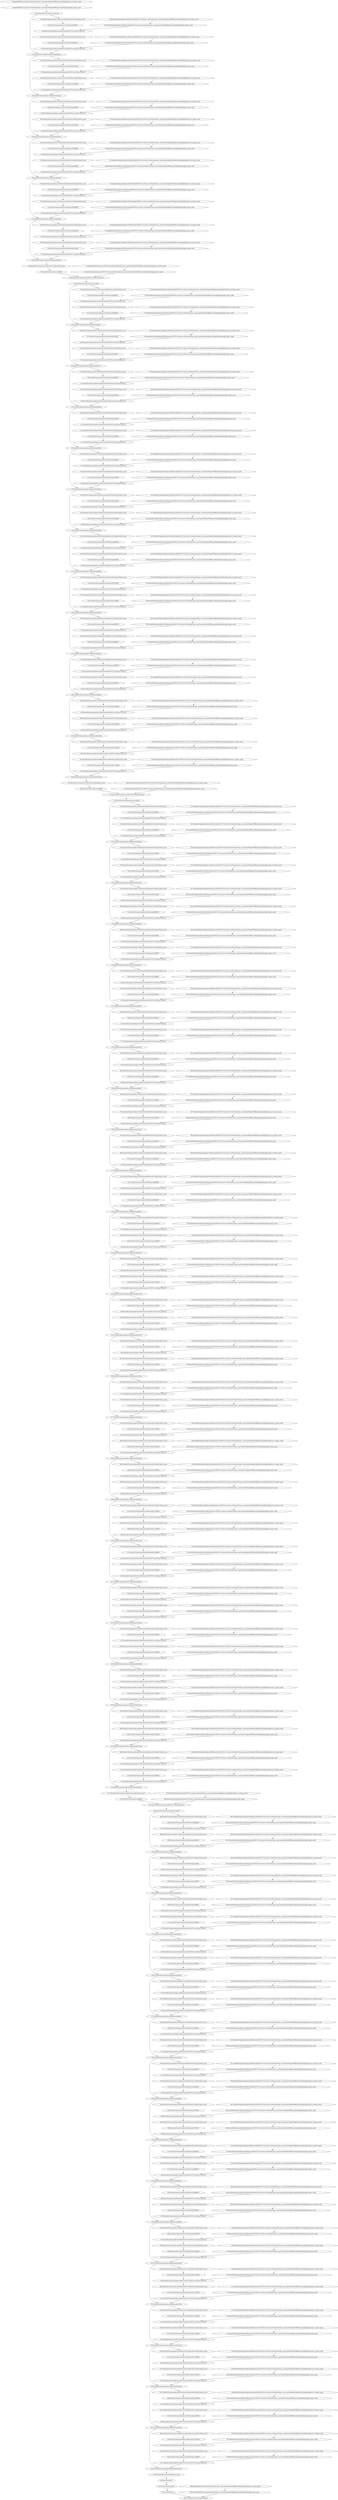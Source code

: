 strict digraph  {
"0 DenseNet/NNCFConv2d[conv1]/ModuleDict[pre_ops]/UpdateWeight[0]/RBSparsifyingWeight[op]/calc_rb_binary_mask" [id=0, scope="DenseNet/NNCFConv2d[conv1]/ModuleDict[pre_ops]/UpdateWeight[0]/RBSparsifyingWeight[op]", type=calc_rb_binary_mask];
"1 DenseNet/NNCFConv2d[conv1]/ModuleDict[pre_ops]/UpdateWeight[0]/RBSparsifyingWeight[op]/apply_binary_mask" [id=1, scope="DenseNet/NNCFConv2d[conv1]/ModuleDict[pre_ops]/UpdateWeight[0]/RBSparsifyingWeight[op]", type=apply_binary_mask];
"2 DenseNet/NNCFConv2d[conv1]/conv2d" [id=2, scope="DenseNet/NNCFConv2d[conv1]", type=conv2d];
"3 DenseNet/Sequential[dense1]/Bottleneck[0]/BatchNorm2d[bn1]/batch_norm" [id=3, scope="DenseNet/Sequential[dense1]/Bottleneck[0]/BatchNorm2d[bn1]", type=batch_norm];
"4 DenseNet/Sequential[dense1]/Bottleneck[0]/RELU" [id=4, scope="DenseNet/Sequential[dense1]/Bottleneck[0]", type=RELU];
"5 DenseNet/Sequential[dense1]/Bottleneck[0]/NNCFConv2d[conv1]/ModuleDict[pre_ops]/UpdateWeight[0]/RBSparsifyingWeight[op]/calc_rb_binary_mask" [id=5, scope="DenseNet/Sequential[dense1]/Bottleneck[0]/NNCFConv2d[conv1]/ModuleDict[pre_ops]/UpdateWeight[0]/RBSparsifyingWeight[op]", type=calc_rb_binary_mask];
"6 DenseNet/Sequential[dense1]/Bottleneck[0]/NNCFConv2d[conv1]/ModuleDict[pre_ops]/UpdateWeight[0]/RBSparsifyingWeight[op]/apply_binary_mask" [id=6, scope="DenseNet/Sequential[dense1]/Bottleneck[0]/NNCFConv2d[conv1]/ModuleDict[pre_ops]/UpdateWeight[0]/RBSparsifyingWeight[op]", type=apply_binary_mask];
"7 DenseNet/Sequential[dense1]/Bottleneck[0]/NNCFConv2d[conv1]/conv2d" [id=7, scope="DenseNet/Sequential[dense1]/Bottleneck[0]/NNCFConv2d[conv1]", type=conv2d];
"8 DenseNet/Sequential[dense1]/Bottleneck[0]/BatchNorm2d[bn2]/batch_norm" [id=8, scope="DenseNet/Sequential[dense1]/Bottleneck[0]/BatchNorm2d[bn2]", type=batch_norm];
"9 DenseNet/Sequential[dense1]/Bottleneck[0]/RELU" [id=9, scope="DenseNet/Sequential[dense1]/Bottleneck[0]", type=RELU];
"10 DenseNet/Sequential[dense1]/Bottleneck[0]/NNCFConv2d[conv2]/ModuleDict[pre_ops]/UpdateWeight[0]/RBSparsifyingWeight[op]/calc_rb_binary_mask" [id=10, scope="DenseNet/Sequential[dense1]/Bottleneck[0]/NNCFConv2d[conv2]/ModuleDict[pre_ops]/UpdateWeight[0]/RBSparsifyingWeight[op]", type=calc_rb_binary_mask];
"11 DenseNet/Sequential[dense1]/Bottleneck[0]/NNCFConv2d[conv2]/ModuleDict[pre_ops]/UpdateWeight[0]/RBSparsifyingWeight[op]/apply_binary_mask" [id=11, scope="DenseNet/Sequential[dense1]/Bottleneck[0]/NNCFConv2d[conv2]/ModuleDict[pre_ops]/UpdateWeight[0]/RBSparsifyingWeight[op]", type=apply_binary_mask];
"12 DenseNet/Sequential[dense1]/Bottleneck[0]/NNCFConv2d[conv2]/conv2d" [id=12, scope="DenseNet/Sequential[dense1]/Bottleneck[0]/NNCFConv2d[conv2]", type=conv2d];
"13 DenseNet/Sequential[dense1]/Bottleneck[0]/cat" [id=13, scope="DenseNet/Sequential[dense1]/Bottleneck[0]", type=cat];
"14 DenseNet/Sequential[dense1]/Bottleneck[1]/BatchNorm2d[bn1]/batch_norm" [id=14, scope="DenseNet/Sequential[dense1]/Bottleneck[1]/BatchNorm2d[bn1]", type=batch_norm];
"15 DenseNet/Sequential[dense1]/Bottleneck[1]/RELU" [id=15, scope="DenseNet/Sequential[dense1]/Bottleneck[1]", type=RELU];
"16 DenseNet/Sequential[dense1]/Bottleneck[1]/NNCFConv2d[conv1]/ModuleDict[pre_ops]/UpdateWeight[0]/RBSparsifyingWeight[op]/calc_rb_binary_mask" [id=16, scope="DenseNet/Sequential[dense1]/Bottleneck[1]/NNCFConv2d[conv1]/ModuleDict[pre_ops]/UpdateWeight[0]/RBSparsifyingWeight[op]", type=calc_rb_binary_mask];
"17 DenseNet/Sequential[dense1]/Bottleneck[1]/NNCFConv2d[conv1]/ModuleDict[pre_ops]/UpdateWeight[0]/RBSparsifyingWeight[op]/apply_binary_mask" [id=17, scope="DenseNet/Sequential[dense1]/Bottleneck[1]/NNCFConv2d[conv1]/ModuleDict[pre_ops]/UpdateWeight[0]/RBSparsifyingWeight[op]", type=apply_binary_mask];
"18 DenseNet/Sequential[dense1]/Bottleneck[1]/NNCFConv2d[conv1]/conv2d" [id=18, scope="DenseNet/Sequential[dense1]/Bottleneck[1]/NNCFConv2d[conv1]", type=conv2d];
"19 DenseNet/Sequential[dense1]/Bottleneck[1]/BatchNorm2d[bn2]/batch_norm" [id=19, scope="DenseNet/Sequential[dense1]/Bottleneck[1]/BatchNorm2d[bn2]", type=batch_norm];
"20 DenseNet/Sequential[dense1]/Bottleneck[1]/RELU" [id=20, scope="DenseNet/Sequential[dense1]/Bottleneck[1]", type=RELU];
"21 DenseNet/Sequential[dense1]/Bottleneck[1]/NNCFConv2d[conv2]/ModuleDict[pre_ops]/UpdateWeight[0]/RBSparsifyingWeight[op]/calc_rb_binary_mask" [id=21, scope="DenseNet/Sequential[dense1]/Bottleneck[1]/NNCFConv2d[conv2]/ModuleDict[pre_ops]/UpdateWeight[0]/RBSparsifyingWeight[op]", type=calc_rb_binary_mask];
"22 DenseNet/Sequential[dense1]/Bottleneck[1]/NNCFConv2d[conv2]/ModuleDict[pre_ops]/UpdateWeight[0]/RBSparsifyingWeight[op]/apply_binary_mask" [id=22, scope="DenseNet/Sequential[dense1]/Bottleneck[1]/NNCFConv2d[conv2]/ModuleDict[pre_ops]/UpdateWeight[0]/RBSparsifyingWeight[op]", type=apply_binary_mask];
"23 DenseNet/Sequential[dense1]/Bottleneck[1]/NNCFConv2d[conv2]/conv2d" [id=23, scope="DenseNet/Sequential[dense1]/Bottleneck[1]/NNCFConv2d[conv2]", type=conv2d];
"24 DenseNet/Sequential[dense1]/Bottleneck[1]/cat" [id=24, scope="DenseNet/Sequential[dense1]/Bottleneck[1]", type=cat];
"25 DenseNet/Sequential[dense1]/Bottleneck[2]/BatchNorm2d[bn1]/batch_norm" [id=25, scope="DenseNet/Sequential[dense1]/Bottleneck[2]/BatchNorm2d[bn1]", type=batch_norm];
"26 DenseNet/Sequential[dense1]/Bottleneck[2]/RELU" [id=26, scope="DenseNet/Sequential[dense1]/Bottleneck[2]", type=RELU];
"27 DenseNet/Sequential[dense1]/Bottleneck[2]/NNCFConv2d[conv1]/ModuleDict[pre_ops]/UpdateWeight[0]/RBSparsifyingWeight[op]/calc_rb_binary_mask" [id=27, scope="DenseNet/Sequential[dense1]/Bottleneck[2]/NNCFConv2d[conv1]/ModuleDict[pre_ops]/UpdateWeight[0]/RBSparsifyingWeight[op]", type=calc_rb_binary_mask];
"28 DenseNet/Sequential[dense1]/Bottleneck[2]/NNCFConv2d[conv1]/ModuleDict[pre_ops]/UpdateWeight[0]/RBSparsifyingWeight[op]/apply_binary_mask" [id=28, scope="DenseNet/Sequential[dense1]/Bottleneck[2]/NNCFConv2d[conv1]/ModuleDict[pre_ops]/UpdateWeight[0]/RBSparsifyingWeight[op]", type=apply_binary_mask];
"29 DenseNet/Sequential[dense1]/Bottleneck[2]/NNCFConv2d[conv1]/conv2d" [id=29, scope="DenseNet/Sequential[dense1]/Bottleneck[2]/NNCFConv2d[conv1]", type=conv2d];
"30 DenseNet/Sequential[dense1]/Bottleneck[2]/BatchNorm2d[bn2]/batch_norm" [id=30, scope="DenseNet/Sequential[dense1]/Bottleneck[2]/BatchNorm2d[bn2]", type=batch_norm];
"31 DenseNet/Sequential[dense1]/Bottleneck[2]/RELU" [id=31, scope="DenseNet/Sequential[dense1]/Bottleneck[2]", type=RELU];
"32 DenseNet/Sequential[dense1]/Bottleneck[2]/NNCFConv2d[conv2]/ModuleDict[pre_ops]/UpdateWeight[0]/RBSparsifyingWeight[op]/calc_rb_binary_mask" [id=32, scope="DenseNet/Sequential[dense1]/Bottleneck[2]/NNCFConv2d[conv2]/ModuleDict[pre_ops]/UpdateWeight[0]/RBSparsifyingWeight[op]", type=calc_rb_binary_mask];
"33 DenseNet/Sequential[dense1]/Bottleneck[2]/NNCFConv2d[conv2]/ModuleDict[pre_ops]/UpdateWeight[0]/RBSparsifyingWeight[op]/apply_binary_mask" [id=33, scope="DenseNet/Sequential[dense1]/Bottleneck[2]/NNCFConv2d[conv2]/ModuleDict[pre_ops]/UpdateWeight[0]/RBSparsifyingWeight[op]", type=apply_binary_mask];
"34 DenseNet/Sequential[dense1]/Bottleneck[2]/NNCFConv2d[conv2]/conv2d" [id=34, scope="DenseNet/Sequential[dense1]/Bottleneck[2]/NNCFConv2d[conv2]", type=conv2d];
"35 DenseNet/Sequential[dense1]/Bottleneck[2]/cat" [id=35, scope="DenseNet/Sequential[dense1]/Bottleneck[2]", type=cat];
"36 DenseNet/Sequential[dense1]/Bottleneck[3]/BatchNorm2d[bn1]/batch_norm" [id=36, scope="DenseNet/Sequential[dense1]/Bottleneck[3]/BatchNorm2d[bn1]", type=batch_norm];
"37 DenseNet/Sequential[dense1]/Bottleneck[3]/RELU" [id=37, scope="DenseNet/Sequential[dense1]/Bottleneck[3]", type=RELU];
"38 DenseNet/Sequential[dense1]/Bottleneck[3]/NNCFConv2d[conv1]/ModuleDict[pre_ops]/UpdateWeight[0]/RBSparsifyingWeight[op]/calc_rb_binary_mask" [id=38, scope="DenseNet/Sequential[dense1]/Bottleneck[3]/NNCFConv2d[conv1]/ModuleDict[pre_ops]/UpdateWeight[0]/RBSparsifyingWeight[op]", type=calc_rb_binary_mask];
"39 DenseNet/Sequential[dense1]/Bottleneck[3]/NNCFConv2d[conv1]/ModuleDict[pre_ops]/UpdateWeight[0]/RBSparsifyingWeight[op]/apply_binary_mask" [id=39, scope="DenseNet/Sequential[dense1]/Bottleneck[3]/NNCFConv2d[conv1]/ModuleDict[pre_ops]/UpdateWeight[0]/RBSparsifyingWeight[op]", type=apply_binary_mask];
"40 DenseNet/Sequential[dense1]/Bottleneck[3]/NNCFConv2d[conv1]/conv2d" [id=40, scope="DenseNet/Sequential[dense1]/Bottleneck[3]/NNCFConv2d[conv1]", type=conv2d];
"41 DenseNet/Sequential[dense1]/Bottleneck[3]/BatchNorm2d[bn2]/batch_norm" [id=41, scope="DenseNet/Sequential[dense1]/Bottleneck[3]/BatchNorm2d[bn2]", type=batch_norm];
"42 DenseNet/Sequential[dense1]/Bottleneck[3]/RELU" [id=42, scope="DenseNet/Sequential[dense1]/Bottleneck[3]", type=RELU];
"43 DenseNet/Sequential[dense1]/Bottleneck[3]/NNCFConv2d[conv2]/ModuleDict[pre_ops]/UpdateWeight[0]/RBSparsifyingWeight[op]/calc_rb_binary_mask" [id=43, scope="DenseNet/Sequential[dense1]/Bottleneck[3]/NNCFConv2d[conv2]/ModuleDict[pre_ops]/UpdateWeight[0]/RBSparsifyingWeight[op]", type=calc_rb_binary_mask];
"44 DenseNet/Sequential[dense1]/Bottleneck[3]/NNCFConv2d[conv2]/ModuleDict[pre_ops]/UpdateWeight[0]/RBSparsifyingWeight[op]/apply_binary_mask" [id=44, scope="DenseNet/Sequential[dense1]/Bottleneck[3]/NNCFConv2d[conv2]/ModuleDict[pre_ops]/UpdateWeight[0]/RBSparsifyingWeight[op]", type=apply_binary_mask];
"45 DenseNet/Sequential[dense1]/Bottleneck[3]/NNCFConv2d[conv2]/conv2d" [id=45, scope="DenseNet/Sequential[dense1]/Bottleneck[3]/NNCFConv2d[conv2]", type=conv2d];
"46 DenseNet/Sequential[dense1]/Bottleneck[3]/cat" [id=46, scope="DenseNet/Sequential[dense1]/Bottleneck[3]", type=cat];
"47 DenseNet/Sequential[dense1]/Bottleneck[4]/BatchNorm2d[bn1]/batch_norm" [id=47, scope="DenseNet/Sequential[dense1]/Bottleneck[4]/BatchNorm2d[bn1]", type=batch_norm];
"48 DenseNet/Sequential[dense1]/Bottleneck[4]/RELU" [id=48, scope="DenseNet/Sequential[dense1]/Bottleneck[4]", type=RELU];
"49 DenseNet/Sequential[dense1]/Bottleneck[4]/NNCFConv2d[conv1]/ModuleDict[pre_ops]/UpdateWeight[0]/RBSparsifyingWeight[op]/calc_rb_binary_mask" [id=49, scope="DenseNet/Sequential[dense1]/Bottleneck[4]/NNCFConv2d[conv1]/ModuleDict[pre_ops]/UpdateWeight[0]/RBSparsifyingWeight[op]", type=calc_rb_binary_mask];
"50 DenseNet/Sequential[dense1]/Bottleneck[4]/NNCFConv2d[conv1]/ModuleDict[pre_ops]/UpdateWeight[0]/RBSparsifyingWeight[op]/apply_binary_mask" [id=50, scope="DenseNet/Sequential[dense1]/Bottleneck[4]/NNCFConv2d[conv1]/ModuleDict[pre_ops]/UpdateWeight[0]/RBSparsifyingWeight[op]", type=apply_binary_mask];
"51 DenseNet/Sequential[dense1]/Bottleneck[4]/NNCFConv2d[conv1]/conv2d" [id=51, scope="DenseNet/Sequential[dense1]/Bottleneck[4]/NNCFConv2d[conv1]", type=conv2d];
"52 DenseNet/Sequential[dense1]/Bottleneck[4]/BatchNorm2d[bn2]/batch_norm" [id=52, scope="DenseNet/Sequential[dense1]/Bottleneck[4]/BatchNorm2d[bn2]", type=batch_norm];
"53 DenseNet/Sequential[dense1]/Bottleneck[4]/RELU" [id=53, scope="DenseNet/Sequential[dense1]/Bottleneck[4]", type=RELU];
"54 DenseNet/Sequential[dense1]/Bottleneck[4]/NNCFConv2d[conv2]/ModuleDict[pre_ops]/UpdateWeight[0]/RBSparsifyingWeight[op]/calc_rb_binary_mask" [id=54, scope="DenseNet/Sequential[dense1]/Bottleneck[4]/NNCFConv2d[conv2]/ModuleDict[pre_ops]/UpdateWeight[0]/RBSparsifyingWeight[op]", type=calc_rb_binary_mask];
"55 DenseNet/Sequential[dense1]/Bottleneck[4]/NNCFConv2d[conv2]/ModuleDict[pre_ops]/UpdateWeight[0]/RBSparsifyingWeight[op]/apply_binary_mask" [id=55, scope="DenseNet/Sequential[dense1]/Bottleneck[4]/NNCFConv2d[conv2]/ModuleDict[pre_ops]/UpdateWeight[0]/RBSparsifyingWeight[op]", type=apply_binary_mask];
"56 DenseNet/Sequential[dense1]/Bottleneck[4]/NNCFConv2d[conv2]/conv2d" [id=56, scope="DenseNet/Sequential[dense1]/Bottleneck[4]/NNCFConv2d[conv2]", type=conv2d];
"57 DenseNet/Sequential[dense1]/Bottleneck[4]/cat" [id=57, scope="DenseNet/Sequential[dense1]/Bottleneck[4]", type=cat];
"58 DenseNet/Sequential[dense1]/Bottleneck[5]/BatchNorm2d[bn1]/batch_norm" [id=58, scope="DenseNet/Sequential[dense1]/Bottleneck[5]/BatchNorm2d[bn1]", type=batch_norm];
"59 DenseNet/Sequential[dense1]/Bottleneck[5]/RELU" [id=59, scope="DenseNet/Sequential[dense1]/Bottleneck[5]", type=RELU];
"60 DenseNet/Sequential[dense1]/Bottleneck[5]/NNCFConv2d[conv1]/ModuleDict[pre_ops]/UpdateWeight[0]/RBSparsifyingWeight[op]/calc_rb_binary_mask" [id=60, scope="DenseNet/Sequential[dense1]/Bottleneck[5]/NNCFConv2d[conv1]/ModuleDict[pre_ops]/UpdateWeight[0]/RBSparsifyingWeight[op]", type=calc_rb_binary_mask];
"61 DenseNet/Sequential[dense1]/Bottleneck[5]/NNCFConv2d[conv1]/ModuleDict[pre_ops]/UpdateWeight[0]/RBSparsifyingWeight[op]/apply_binary_mask" [id=61, scope="DenseNet/Sequential[dense1]/Bottleneck[5]/NNCFConv2d[conv1]/ModuleDict[pre_ops]/UpdateWeight[0]/RBSparsifyingWeight[op]", type=apply_binary_mask];
"62 DenseNet/Sequential[dense1]/Bottleneck[5]/NNCFConv2d[conv1]/conv2d" [id=62, scope="DenseNet/Sequential[dense1]/Bottleneck[5]/NNCFConv2d[conv1]", type=conv2d];
"63 DenseNet/Sequential[dense1]/Bottleneck[5]/BatchNorm2d[bn2]/batch_norm" [id=63, scope="DenseNet/Sequential[dense1]/Bottleneck[5]/BatchNorm2d[bn2]", type=batch_norm];
"64 DenseNet/Sequential[dense1]/Bottleneck[5]/RELU" [id=64, scope="DenseNet/Sequential[dense1]/Bottleneck[5]", type=RELU];
"65 DenseNet/Sequential[dense1]/Bottleneck[5]/NNCFConv2d[conv2]/ModuleDict[pre_ops]/UpdateWeight[0]/RBSparsifyingWeight[op]/calc_rb_binary_mask" [id=65, scope="DenseNet/Sequential[dense1]/Bottleneck[5]/NNCFConv2d[conv2]/ModuleDict[pre_ops]/UpdateWeight[0]/RBSparsifyingWeight[op]", type=calc_rb_binary_mask];
"66 DenseNet/Sequential[dense1]/Bottleneck[5]/NNCFConv2d[conv2]/ModuleDict[pre_ops]/UpdateWeight[0]/RBSparsifyingWeight[op]/apply_binary_mask" [id=66, scope="DenseNet/Sequential[dense1]/Bottleneck[5]/NNCFConv2d[conv2]/ModuleDict[pre_ops]/UpdateWeight[0]/RBSparsifyingWeight[op]", type=apply_binary_mask];
"67 DenseNet/Sequential[dense1]/Bottleneck[5]/NNCFConv2d[conv2]/conv2d" [id=67, scope="DenseNet/Sequential[dense1]/Bottleneck[5]/NNCFConv2d[conv2]", type=conv2d];
"68 DenseNet/Sequential[dense1]/Bottleneck[5]/cat" [id=68, scope="DenseNet/Sequential[dense1]/Bottleneck[5]", type=cat];
"69 DenseNet/Transition[trans1]/BatchNorm2d[bn]/batch_norm" [id=69, scope="DenseNet/Transition[trans1]/BatchNorm2d[bn]", type=batch_norm];
"70 DenseNet/Transition[trans1]/RELU" [id=70, scope="DenseNet/Transition[trans1]", type=RELU];
"71 DenseNet/Transition[trans1]/NNCFConv2d[conv]/ModuleDict[pre_ops]/UpdateWeight[0]/RBSparsifyingWeight[op]/calc_rb_binary_mask" [id=71, scope="DenseNet/Transition[trans1]/NNCFConv2d[conv]/ModuleDict[pre_ops]/UpdateWeight[0]/RBSparsifyingWeight[op]", type=calc_rb_binary_mask];
"72 DenseNet/Transition[trans1]/NNCFConv2d[conv]/ModuleDict[pre_ops]/UpdateWeight[0]/RBSparsifyingWeight[op]/apply_binary_mask" [id=72, scope="DenseNet/Transition[trans1]/NNCFConv2d[conv]/ModuleDict[pre_ops]/UpdateWeight[0]/RBSparsifyingWeight[op]", type=apply_binary_mask];
"73 DenseNet/Transition[trans1]/NNCFConv2d[conv]/conv2d" [id=73, scope="DenseNet/Transition[trans1]/NNCFConv2d[conv]", type=conv2d];
"74 DenseNet/Transition[trans1]/avg_pool2d" [id=74, scope="DenseNet/Transition[trans1]", type=avg_pool2d];
"75 DenseNet/Sequential[dense2]/Bottleneck[0]/BatchNorm2d[bn1]/batch_norm" [id=75, scope="DenseNet/Sequential[dense2]/Bottleneck[0]/BatchNorm2d[bn1]", type=batch_norm];
"76 DenseNet/Sequential[dense2]/Bottleneck[0]/RELU" [id=76, scope="DenseNet/Sequential[dense2]/Bottleneck[0]", type=RELU];
"77 DenseNet/Sequential[dense2]/Bottleneck[0]/NNCFConv2d[conv1]/ModuleDict[pre_ops]/UpdateWeight[0]/RBSparsifyingWeight[op]/calc_rb_binary_mask" [id=77, scope="DenseNet/Sequential[dense2]/Bottleneck[0]/NNCFConv2d[conv1]/ModuleDict[pre_ops]/UpdateWeight[0]/RBSparsifyingWeight[op]", type=calc_rb_binary_mask];
"78 DenseNet/Sequential[dense2]/Bottleneck[0]/NNCFConv2d[conv1]/ModuleDict[pre_ops]/UpdateWeight[0]/RBSparsifyingWeight[op]/apply_binary_mask" [id=78, scope="DenseNet/Sequential[dense2]/Bottleneck[0]/NNCFConv2d[conv1]/ModuleDict[pre_ops]/UpdateWeight[0]/RBSparsifyingWeight[op]", type=apply_binary_mask];
"79 DenseNet/Sequential[dense2]/Bottleneck[0]/NNCFConv2d[conv1]/conv2d" [id=79, scope="DenseNet/Sequential[dense2]/Bottleneck[0]/NNCFConv2d[conv1]", type=conv2d];
"80 DenseNet/Sequential[dense2]/Bottleneck[0]/BatchNorm2d[bn2]/batch_norm" [id=80, scope="DenseNet/Sequential[dense2]/Bottleneck[0]/BatchNorm2d[bn2]", type=batch_norm];
"81 DenseNet/Sequential[dense2]/Bottleneck[0]/RELU" [id=81, scope="DenseNet/Sequential[dense2]/Bottleneck[0]", type=RELU];
"82 DenseNet/Sequential[dense2]/Bottleneck[0]/NNCFConv2d[conv2]/ModuleDict[pre_ops]/UpdateWeight[0]/RBSparsifyingWeight[op]/calc_rb_binary_mask" [id=82, scope="DenseNet/Sequential[dense2]/Bottleneck[0]/NNCFConv2d[conv2]/ModuleDict[pre_ops]/UpdateWeight[0]/RBSparsifyingWeight[op]", type=calc_rb_binary_mask];
"83 DenseNet/Sequential[dense2]/Bottleneck[0]/NNCFConv2d[conv2]/ModuleDict[pre_ops]/UpdateWeight[0]/RBSparsifyingWeight[op]/apply_binary_mask" [id=83, scope="DenseNet/Sequential[dense2]/Bottleneck[0]/NNCFConv2d[conv2]/ModuleDict[pre_ops]/UpdateWeight[0]/RBSparsifyingWeight[op]", type=apply_binary_mask];
"84 DenseNet/Sequential[dense2]/Bottleneck[0]/NNCFConv2d[conv2]/conv2d" [id=84, scope="DenseNet/Sequential[dense2]/Bottleneck[0]/NNCFConv2d[conv2]", type=conv2d];
"85 DenseNet/Sequential[dense2]/Bottleneck[0]/cat" [id=85, scope="DenseNet/Sequential[dense2]/Bottleneck[0]", type=cat];
"86 DenseNet/Sequential[dense2]/Bottleneck[1]/BatchNorm2d[bn1]/batch_norm" [id=86, scope="DenseNet/Sequential[dense2]/Bottleneck[1]/BatchNorm2d[bn1]", type=batch_norm];
"87 DenseNet/Sequential[dense2]/Bottleneck[1]/RELU" [id=87, scope="DenseNet/Sequential[dense2]/Bottleneck[1]", type=RELU];
"88 DenseNet/Sequential[dense2]/Bottleneck[1]/NNCFConv2d[conv1]/ModuleDict[pre_ops]/UpdateWeight[0]/RBSparsifyingWeight[op]/calc_rb_binary_mask" [id=88, scope="DenseNet/Sequential[dense2]/Bottleneck[1]/NNCFConv2d[conv1]/ModuleDict[pre_ops]/UpdateWeight[0]/RBSparsifyingWeight[op]", type=calc_rb_binary_mask];
"89 DenseNet/Sequential[dense2]/Bottleneck[1]/NNCFConv2d[conv1]/ModuleDict[pre_ops]/UpdateWeight[0]/RBSparsifyingWeight[op]/apply_binary_mask" [id=89, scope="DenseNet/Sequential[dense2]/Bottleneck[1]/NNCFConv2d[conv1]/ModuleDict[pre_ops]/UpdateWeight[0]/RBSparsifyingWeight[op]", type=apply_binary_mask];
"90 DenseNet/Sequential[dense2]/Bottleneck[1]/NNCFConv2d[conv1]/conv2d" [id=90, scope="DenseNet/Sequential[dense2]/Bottleneck[1]/NNCFConv2d[conv1]", type=conv2d];
"91 DenseNet/Sequential[dense2]/Bottleneck[1]/BatchNorm2d[bn2]/batch_norm" [id=91, scope="DenseNet/Sequential[dense2]/Bottleneck[1]/BatchNorm2d[bn2]", type=batch_norm];
"92 DenseNet/Sequential[dense2]/Bottleneck[1]/RELU" [id=92, scope="DenseNet/Sequential[dense2]/Bottleneck[1]", type=RELU];
"93 DenseNet/Sequential[dense2]/Bottleneck[1]/NNCFConv2d[conv2]/ModuleDict[pre_ops]/UpdateWeight[0]/RBSparsifyingWeight[op]/calc_rb_binary_mask" [id=93, scope="DenseNet/Sequential[dense2]/Bottleneck[1]/NNCFConv2d[conv2]/ModuleDict[pre_ops]/UpdateWeight[0]/RBSparsifyingWeight[op]", type=calc_rb_binary_mask];
"94 DenseNet/Sequential[dense2]/Bottleneck[1]/NNCFConv2d[conv2]/ModuleDict[pre_ops]/UpdateWeight[0]/RBSparsifyingWeight[op]/apply_binary_mask" [id=94, scope="DenseNet/Sequential[dense2]/Bottleneck[1]/NNCFConv2d[conv2]/ModuleDict[pre_ops]/UpdateWeight[0]/RBSparsifyingWeight[op]", type=apply_binary_mask];
"95 DenseNet/Sequential[dense2]/Bottleneck[1]/NNCFConv2d[conv2]/conv2d" [id=95, scope="DenseNet/Sequential[dense2]/Bottleneck[1]/NNCFConv2d[conv2]", type=conv2d];
"96 DenseNet/Sequential[dense2]/Bottleneck[1]/cat" [id=96, scope="DenseNet/Sequential[dense2]/Bottleneck[1]", type=cat];
"97 DenseNet/Sequential[dense2]/Bottleneck[2]/BatchNorm2d[bn1]/batch_norm" [id=97, scope="DenseNet/Sequential[dense2]/Bottleneck[2]/BatchNorm2d[bn1]", type=batch_norm];
"98 DenseNet/Sequential[dense2]/Bottleneck[2]/RELU" [id=98, scope="DenseNet/Sequential[dense2]/Bottleneck[2]", type=RELU];
"99 DenseNet/Sequential[dense2]/Bottleneck[2]/NNCFConv2d[conv1]/ModuleDict[pre_ops]/UpdateWeight[0]/RBSparsifyingWeight[op]/calc_rb_binary_mask" [id=99, scope="DenseNet/Sequential[dense2]/Bottleneck[2]/NNCFConv2d[conv1]/ModuleDict[pre_ops]/UpdateWeight[0]/RBSparsifyingWeight[op]", type=calc_rb_binary_mask];
"100 DenseNet/Sequential[dense2]/Bottleneck[2]/NNCFConv2d[conv1]/ModuleDict[pre_ops]/UpdateWeight[0]/RBSparsifyingWeight[op]/apply_binary_mask" [id=100, scope="DenseNet/Sequential[dense2]/Bottleneck[2]/NNCFConv2d[conv1]/ModuleDict[pre_ops]/UpdateWeight[0]/RBSparsifyingWeight[op]", type=apply_binary_mask];
"101 DenseNet/Sequential[dense2]/Bottleneck[2]/NNCFConv2d[conv1]/conv2d" [id=101, scope="DenseNet/Sequential[dense2]/Bottleneck[2]/NNCFConv2d[conv1]", type=conv2d];
"102 DenseNet/Sequential[dense2]/Bottleneck[2]/BatchNorm2d[bn2]/batch_norm" [id=102, scope="DenseNet/Sequential[dense2]/Bottleneck[2]/BatchNorm2d[bn2]", type=batch_norm];
"103 DenseNet/Sequential[dense2]/Bottleneck[2]/RELU" [id=103, scope="DenseNet/Sequential[dense2]/Bottleneck[2]", type=RELU];
"104 DenseNet/Sequential[dense2]/Bottleneck[2]/NNCFConv2d[conv2]/ModuleDict[pre_ops]/UpdateWeight[0]/RBSparsifyingWeight[op]/calc_rb_binary_mask" [id=104, scope="DenseNet/Sequential[dense2]/Bottleneck[2]/NNCFConv2d[conv2]/ModuleDict[pre_ops]/UpdateWeight[0]/RBSparsifyingWeight[op]", type=calc_rb_binary_mask];
"105 DenseNet/Sequential[dense2]/Bottleneck[2]/NNCFConv2d[conv2]/ModuleDict[pre_ops]/UpdateWeight[0]/RBSparsifyingWeight[op]/apply_binary_mask" [id=105, scope="DenseNet/Sequential[dense2]/Bottleneck[2]/NNCFConv2d[conv2]/ModuleDict[pre_ops]/UpdateWeight[0]/RBSparsifyingWeight[op]", type=apply_binary_mask];
"106 DenseNet/Sequential[dense2]/Bottleneck[2]/NNCFConv2d[conv2]/conv2d" [id=106, scope="DenseNet/Sequential[dense2]/Bottleneck[2]/NNCFConv2d[conv2]", type=conv2d];
"107 DenseNet/Sequential[dense2]/Bottleneck[2]/cat" [id=107, scope="DenseNet/Sequential[dense2]/Bottleneck[2]", type=cat];
"108 DenseNet/Sequential[dense2]/Bottleneck[3]/BatchNorm2d[bn1]/batch_norm" [id=108, scope="DenseNet/Sequential[dense2]/Bottleneck[3]/BatchNorm2d[bn1]", type=batch_norm];
"109 DenseNet/Sequential[dense2]/Bottleneck[3]/RELU" [id=109, scope="DenseNet/Sequential[dense2]/Bottleneck[3]", type=RELU];
"110 DenseNet/Sequential[dense2]/Bottleneck[3]/NNCFConv2d[conv1]/ModuleDict[pre_ops]/UpdateWeight[0]/RBSparsifyingWeight[op]/calc_rb_binary_mask" [id=110, scope="DenseNet/Sequential[dense2]/Bottleneck[3]/NNCFConv2d[conv1]/ModuleDict[pre_ops]/UpdateWeight[0]/RBSparsifyingWeight[op]", type=calc_rb_binary_mask];
"111 DenseNet/Sequential[dense2]/Bottleneck[3]/NNCFConv2d[conv1]/ModuleDict[pre_ops]/UpdateWeight[0]/RBSparsifyingWeight[op]/apply_binary_mask" [id=111, scope="DenseNet/Sequential[dense2]/Bottleneck[3]/NNCFConv2d[conv1]/ModuleDict[pre_ops]/UpdateWeight[0]/RBSparsifyingWeight[op]", type=apply_binary_mask];
"112 DenseNet/Sequential[dense2]/Bottleneck[3]/NNCFConv2d[conv1]/conv2d" [id=112, scope="DenseNet/Sequential[dense2]/Bottleneck[3]/NNCFConv2d[conv1]", type=conv2d];
"113 DenseNet/Sequential[dense2]/Bottleneck[3]/BatchNorm2d[bn2]/batch_norm" [id=113, scope="DenseNet/Sequential[dense2]/Bottleneck[3]/BatchNorm2d[bn2]", type=batch_norm];
"114 DenseNet/Sequential[dense2]/Bottleneck[3]/RELU" [id=114, scope="DenseNet/Sequential[dense2]/Bottleneck[3]", type=RELU];
"115 DenseNet/Sequential[dense2]/Bottleneck[3]/NNCFConv2d[conv2]/ModuleDict[pre_ops]/UpdateWeight[0]/RBSparsifyingWeight[op]/calc_rb_binary_mask" [id=115, scope="DenseNet/Sequential[dense2]/Bottleneck[3]/NNCFConv2d[conv2]/ModuleDict[pre_ops]/UpdateWeight[0]/RBSparsifyingWeight[op]", type=calc_rb_binary_mask];
"116 DenseNet/Sequential[dense2]/Bottleneck[3]/NNCFConv2d[conv2]/ModuleDict[pre_ops]/UpdateWeight[0]/RBSparsifyingWeight[op]/apply_binary_mask" [id=116, scope="DenseNet/Sequential[dense2]/Bottleneck[3]/NNCFConv2d[conv2]/ModuleDict[pre_ops]/UpdateWeight[0]/RBSparsifyingWeight[op]", type=apply_binary_mask];
"117 DenseNet/Sequential[dense2]/Bottleneck[3]/NNCFConv2d[conv2]/conv2d" [id=117, scope="DenseNet/Sequential[dense2]/Bottleneck[3]/NNCFConv2d[conv2]", type=conv2d];
"118 DenseNet/Sequential[dense2]/Bottleneck[3]/cat" [id=118, scope="DenseNet/Sequential[dense2]/Bottleneck[3]", type=cat];
"119 DenseNet/Sequential[dense2]/Bottleneck[4]/BatchNorm2d[bn1]/batch_norm" [id=119, scope="DenseNet/Sequential[dense2]/Bottleneck[4]/BatchNorm2d[bn1]", type=batch_norm];
"120 DenseNet/Sequential[dense2]/Bottleneck[4]/RELU" [id=120, scope="DenseNet/Sequential[dense2]/Bottleneck[4]", type=RELU];
"121 DenseNet/Sequential[dense2]/Bottleneck[4]/NNCFConv2d[conv1]/ModuleDict[pre_ops]/UpdateWeight[0]/RBSparsifyingWeight[op]/calc_rb_binary_mask" [id=121, scope="DenseNet/Sequential[dense2]/Bottleneck[4]/NNCFConv2d[conv1]/ModuleDict[pre_ops]/UpdateWeight[0]/RBSparsifyingWeight[op]", type=calc_rb_binary_mask];
"122 DenseNet/Sequential[dense2]/Bottleneck[4]/NNCFConv2d[conv1]/ModuleDict[pre_ops]/UpdateWeight[0]/RBSparsifyingWeight[op]/apply_binary_mask" [id=122, scope="DenseNet/Sequential[dense2]/Bottleneck[4]/NNCFConv2d[conv1]/ModuleDict[pre_ops]/UpdateWeight[0]/RBSparsifyingWeight[op]", type=apply_binary_mask];
"123 DenseNet/Sequential[dense2]/Bottleneck[4]/NNCFConv2d[conv1]/conv2d" [id=123, scope="DenseNet/Sequential[dense2]/Bottleneck[4]/NNCFConv2d[conv1]", type=conv2d];
"124 DenseNet/Sequential[dense2]/Bottleneck[4]/BatchNorm2d[bn2]/batch_norm" [id=124, scope="DenseNet/Sequential[dense2]/Bottleneck[4]/BatchNorm2d[bn2]", type=batch_norm];
"125 DenseNet/Sequential[dense2]/Bottleneck[4]/RELU" [id=125, scope="DenseNet/Sequential[dense2]/Bottleneck[4]", type=RELU];
"126 DenseNet/Sequential[dense2]/Bottleneck[4]/NNCFConv2d[conv2]/ModuleDict[pre_ops]/UpdateWeight[0]/RBSparsifyingWeight[op]/calc_rb_binary_mask" [id=126, scope="DenseNet/Sequential[dense2]/Bottleneck[4]/NNCFConv2d[conv2]/ModuleDict[pre_ops]/UpdateWeight[0]/RBSparsifyingWeight[op]", type=calc_rb_binary_mask];
"127 DenseNet/Sequential[dense2]/Bottleneck[4]/NNCFConv2d[conv2]/ModuleDict[pre_ops]/UpdateWeight[0]/RBSparsifyingWeight[op]/apply_binary_mask" [id=127, scope="DenseNet/Sequential[dense2]/Bottleneck[4]/NNCFConv2d[conv2]/ModuleDict[pre_ops]/UpdateWeight[0]/RBSparsifyingWeight[op]", type=apply_binary_mask];
"128 DenseNet/Sequential[dense2]/Bottleneck[4]/NNCFConv2d[conv2]/conv2d" [id=128, scope="DenseNet/Sequential[dense2]/Bottleneck[4]/NNCFConv2d[conv2]", type=conv2d];
"129 DenseNet/Sequential[dense2]/Bottleneck[4]/cat" [id=129, scope="DenseNet/Sequential[dense2]/Bottleneck[4]", type=cat];
"130 DenseNet/Sequential[dense2]/Bottleneck[5]/BatchNorm2d[bn1]/batch_norm" [id=130, scope="DenseNet/Sequential[dense2]/Bottleneck[5]/BatchNorm2d[bn1]", type=batch_norm];
"131 DenseNet/Sequential[dense2]/Bottleneck[5]/RELU" [id=131, scope="DenseNet/Sequential[dense2]/Bottleneck[5]", type=RELU];
"132 DenseNet/Sequential[dense2]/Bottleneck[5]/NNCFConv2d[conv1]/ModuleDict[pre_ops]/UpdateWeight[0]/RBSparsifyingWeight[op]/calc_rb_binary_mask" [id=132, scope="DenseNet/Sequential[dense2]/Bottleneck[5]/NNCFConv2d[conv1]/ModuleDict[pre_ops]/UpdateWeight[0]/RBSparsifyingWeight[op]", type=calc_rb_binary_mask];
"133 DenseNet/Sequential[dense2]/Bottleneck[5]/NNCFConv2d[conv1]/ModuleDict[pre_ops]/UpdateWeight[0]/RBSparsifyingWeight[op]/apply_binary_mask" [id=133, scope="DenseNet/Sequential[dense2]/Bottleneck[5]/NNCFConv2d[conv1]/ModuleDict[pre_ops]/UpdateWeight[0]/RBSparsifyingWeight[op]", type=apply_binary_mask];
"134 DenseNet/Sequential[dense2]/Bottleneck[5]/NNCFConv2d[conv1]/conv2d" [id=134, scope="DenseNet/Sequential[dense2]/Bottleneck[5]/NNCFConv2d[conv1]", type=conv2d];
"135 DenseNet/Sequential[dense2]/Bottleneck[5]/BatchNorm2d[bn2]/batch_norm" [id=135, scope="DenseNet/Sequential[dense2]/Bottleneck[5]/BatchNorm2d[bn2]", type=batch_norm];
"136 DenseNet/Sequential[dense2]/Bottleneck[5]/RELU" [id=136, scope="DenseNet/Sequential[dense2]/Bottleneck[5]", type=RELU];
"137 DenseNet/Sequential[dense2]/Bottleneck[5]/NNCFConv2d[conv2]/ModuleDict[pre_ops]/UpdateWeight[0]/RBSparsifyingWeight[op]/calc_rb_binary_mask" [id=137, scope="DenseNet/Sequential[dense2]/Bottleneck[5]/NNCFConv2d[conv2]/ModuleDict[pre_ops]/UpdateWeight[0]/RBSparsifyingWeight[op]", type=calc_rb_binary_mask];
"138 DenseNet/Sequential[dense2]/Bottleneck[5]/NNCFConv2d[conv2]/ModuleDict[pre_ops]/UpdateWeight[0]/RBSparsifyingWeight[op]/apply_binary_mask" [id=138, scope="DenseNet/Sequential[dense2]/Bottleneck[5]/NNCFConv2d[conv2]/ModuleDict[pre_ops]/UpdateWeight[0]/RBSparsifyingWeight[op]", type=apply_binary_mask];
"139 DenseNet/Sequential[dense2]/Bottleneck[5]/NNCFConv2d[conv2]/conv2d" [id=139, scope="DenseNet/Sequential[dense2]/Bottleneck[5]/NNCFConv2d[conv2]", type=conv2d];
"140 DenseNet/Sequential[dense2]/Bottleneck[5]/cat" [id=140, scope="DenseNet/Sequential[dense2]/Bottleneck[5]", type=cat];
"141 DenseNet/Sequential[dense2]/Bottleneck[6]/BatchNorm2d[bn1]/batch_norm" [id=141, scope="DenseNet/Sequential[dense2]/Bottleneck[6]/BatchNorm2d[bn1]", type=batch_norm];
"142 DenseNet/Sequential[dense2]/Bottleneck[6]/RELU" [id=142, scope="DenseNet/Sequential[dense2]/Bottleneck[6]", type=RELU];
"143 DenseNet/Sequential[dense2]/Bottleneck[6]/NNCFConv2d[conv1]/ModuleDict[pre_ops]/UpdateWeight[0]/RBSparsifyingWeight[op]/calc_rb_binary_mask" [id=143, scope="DenseNet/Sequential[dense2]/Bottleneck[6]/NNCFConv2d[conv1]/ModuleDict[pre_ops]/UpdateWeight[0]/RBSparsifyingWeight[op]", type=calc_rb_binary_mask];
"144 DenseNet/Sequential[dense2]/Bottleneck[6]/NNCFConv2d[conv1]/ModuleDict[pre_ops]/UpdateWeight[0]/RBSparsifyingWeight[op]/apply_binary_mask" [id=144, scope="DenseNet/Sequential[dense2]/Bottleneck[6]/NNCFConv2d[conv1]/ModuleDict[pre_ops]/UpdateWeight[0]/RBSparsifyingWeight[op]", type=apply_binary_mask];
"145 DenseNet/Sequential[dense2]/Bottleneck[6]/NNCFConv2d[conv1]/conv2d" [id=145, scope="DenseNet/Sequential[dense2]/Bottleneck[6]/NNCFConv2d[conv1]", type=conv2d];
"146 DenseNet/Sequential[dense2]/Bottleneck[6]/BatchNorm2d[bn2]/batch_norm" [id=146, scope="DenseNet/Sequential[dense2]/Bottleneck[6]/BatchNorm2d[bn2]", type=batch_norm];
"147 DenseNet/Sequential[dense2]/Bottleneck[6]/RELU" [id=147, scope="DenseNet/Sequential[dense2]/Bottleneck[6]", type=RELU];
"148 DenseNet/Sequential[dense2]/Bottleneck[6]/NNCFConv2d[conv2]/ModuleDict[pre_ops]/UpdateWeight[0]/RBSparsifyingWeight[op]/calc_rb_binary_mask" [id=148, scope="DenseNet/Sequential[dense2]/Bottleneck[6]/NNCFConv2d[conv2]/ModuleDict[pre_ops]/UpdateWeight[0]/RBSparsifyingWeight[op]", type=calc_rb_binary_mask];
"149 DenseNet/Sequential[dense2]/Bottleneck[6]/NNCFConv2d[conv2]/ModuleDict[pre_ops]/UpdateWeight[0]/RBSparsifyingWeight[op]/apply_binary_mask" [id=149, scope="DenseNet/Sequential[dense2]/Bottleneck[6]/NNCFConv2d[conv2]/ModuleDict[pre_ops]/UpdateWeight[0]/RBSparsifyingWeight[op]", type=apply_binary_mask];
"150 DenseNet/Sequential[dense2]/Bottleneck[6]/NNCFConv2d[conv2]/conv2d" [id=150, scope="DenseNet/Sequential[dense2]/Bottleneck[6]/NNCFConv2d[conv2]", type=conv2d];
"151 DenseNet/Sequential[dense2]/Bottleneck[6]/cat" [id=151, scope="DenseNet/Sequential[dense2]/Bottleneck[6]", type=cat];
"152 DenseNet/Sequential[dense2]/Bottleneck[7]/BatchNorm2d[bn1]/batch_norm" [id=152, scope="DenseNet/Sequential[dense2]/Bottleneck[7]/BatchNorm2d[bn1]", type=batch_norm];
"153 DenseNet/Sequential[dense2]/Bottleneck[7]/RELU" [id=153, scope="DenseNet/Sequential[dense2]/Bottleneck[7]", type=RELU];
"154 DenseNet/Sequential[dense2]/Bottleneck[7]/NNCFConv2d[conv1]/ModuleDict[pre_ops]/UpdateWeight[0]/RBSparsifyingWeight[op]/calc_rb_binary_mask" [id=154, scope="DenseNet/Sequential[dense2]/Bottleneck[7]/NNCFConv2d[conv1]/ModuleDict[pre_ops]/UpdateWeight[0]/RBSparsifyingWeight[op]", type=calc_rb_binary_mask];
"155 DenseNet/Sequential[dense2]/Bottleneck[7]/NNCFConv2d[conv1]/ModuleDict[pre_ops]/UpdateWeight[0]/RBSparsifyingWeight[op]/apply_binary_mask" [id=155, scope="DenseNet/Sequential[dense2]/Bottleneck[7]/NNCFConv2d[conv1]/ModuleDict[pre_ops]/UpdateWeight[0]/RBSparsifyingWeight[op]", type=apply_binary_mask];
"156 DenseNet/Sequential[dense2]/Bottleneck[7]/NNCFConv2d[conv1]/conv2d" [id=156, scope="DenseNet/Sequential[dense2]/Bottleneck[7]/NNCFConv2d[conv1]", type=conv2d];
"157 DenseNet/Sequential[dense2]/Bottleneck[7]/BatchNorm2d[bn2]/batch_norm" [id=157, scope="DenseNet/Sequential[dense2]/Bottleneck[7]/BatchNorm2d[bn2]", type=batch_norm];
"158 DenseNet/Sequential[dense2]/Bottleneck[7]/RELU" [id=158, scope="DenseNet/Sequential[dense2]/Bottleneck[7]", type=RELU];
"159 DenseNet/Sequential[dense2]/Bottleneck[7]/NNCFConv2d[conv2]/ModuleDict[pre_ops]/UpdateWeight[0]/RBSparsifyingWeight[op]/calc_rb_binary_mask" [id=159, scope="DenseNet/Sequential[dense2]/Bottleneck[7]/NNCFConv2d[conv2]/ModuleDict[pre_ops]/UpdateWeight[0]/RBSparsifyingWeight[op]", type=calc_rb_binary_mask];
"160 DenseNet/Sequential[dense2]/Bottleneck[7]/NNCFConv2d[conv2]/ModuleDict[pre_ops]/UpdateWeight[0]/RBSparsifyingWeight[op]/apply_binary_mask" [id=160, scope="DenseNet/Sequential[dense2]/Bottleneck[7]/NNCFConv2d[conv2]/ModuleDict[pre_ops]/UpdateWeight[0]/RBSparsifyingWeight[op]", type=apply_binary_mask];
"161 DenseNet/Sequential[dense2]/Bottleneck[7]/NNCFConv2d[conv2]/conv2d" [id=161, scope="DenseNet/Sequential[dense2]/Bottleneck[7]/NNCFConv2d[conv2]", type=conv2d];
"162 DenseNet/Sequential[dense2]/Bottleneck[7]/cat" [id=162, scope="DenseNet/Sequential[dense2]/Bottleneck[7]", type=cat];
"163 DenseNet/Sequential[dense2]/Bottleneck[8]/BatchNorm2d[bn1]/batch_norm" [id=163, scope="DenseNet/Sequential[dense2]/Bottleneck[8]/BatchNorm2d[bn1]", type=batch_norm];
"164 DenseNet/Sequential[dense2]/Bottleneck[8]/RELU" [id=164, scope="DenseNet/Sequential[dense2]/Bottleneck[8]", type=RELU];
"165 DenseNet/Sequential[dense2]/Bottleneck[8]/NNCFConv2d[conv1]/ModuleDict[pre_ops]/UpdateWeight[0]/RBSparsifyingWeight[op]/calc_rb_binary_mask" [id=165, scope="DenseNet/Sequential[dense2]/Bottleneck[8]/NNCFConv2d[conv1]/ModuleDict[pre_ops]/UpdateWeight[0]/RBSparsifyingWeight[op]", type=calc_rb_binary_mask];
"166 DenseNet/Sequential[dense2]/Bottleneck[8]/NNCFConv2d[conv1]/ModuleDict[pre_ops]/UpdateWeight[0]/RBSparsifyingWeight[op]/apply_binary_mask" [id=166, scope="DenseNet/Sequential[dense2]/Bottleneck[8]/NNCFConv2d[conv1]/ModuleDict[pre_ops]/UpdateWeight[0]/RBSparsifyingWeight[op]", type=apply_binary_mask];
"167 DenseNet/Sequential[dense2]/Bottleneck[8]/NNCFConv2d[conv1]/conv2d" [id=167, scope="DenseNet/Sequential[dense2]/Bottleneck[8]/NNCFConv2d[conv1]", type=conv2d];
"168 DenseNet/Sequential[dense2]/Bottleneck[8]/BatchNorm2d[bn2]/batch_norm" [id=168, scope="DenseNet/Sequential[dense2]/Bottleneck[8]/BatchNorm2d[bn2]", type=batch_norm];
"169 DenseNet/Sequential[dense2]/Bottleneck[8]/RELU" [id=169, scope="DenseNet/Sequential[dense2]/Bottleneck[8]", type=RELU];
"170 DenseNet/Sequential[dense2]/Bottleneck[8]/NNCFConv2d[conv2]/ModuleDict[pre_ops]/UpdateWeight[0]/RBSparsifyingWeight[op]/calc_rb_binary_mask" [id=170, scope="DenseNet/Sequential[dense2]/Bottleneck[8]/NNCFConv2d[conv2]/ModuleDict[pre_ops]/UpdateWeight[0]/RBSparsifyingWeight[op]", type=calc_rb_binary_mask];
"171 DenseNet/Sequential[dense2]/Bottleneck[8]/NNCFConv2d[conv2]/ModuleDict[pre_ops]/UpdateWeight[0]/RBSparsifyingWeight[op]/apply_binary_mask" [id=171, scope="DenseNet/Sequential[dense2]/Bottleneck[8]/NNCFConv2d[conv2]/ModuleDict[pre_ops]/UpdateWeight[0]/RBSparsifyingWeight[op]", type=apply_binary_mask];
"172 DenseNet/Sequential[dense2]/Bottleneck[8]/NNCFConv2d[conv2]/conv2d" [id=172, scope="DenseNet/Sequential[dense2]/Bottleneck[8]/NNCFConv2d[conv2]", type=conv2d];
"173 DenseNet/Sequential[dense2]/Bottleneck[8]/cat" [id=173, scope="DenseNet/Sequential[dense2]/Bottleneck[8]", type=cat];
"174 DenseNet/Sequential[dense2]/Bottleneck[9]/BatchNorm2d[bn1]/batch_norm" [id=174, scope="DenseNet/Sequential[dense2]/Bottleneck[9]/BatchNorm2d[bn1]", type=batch_norm];
"175 DenseNet/Sequential[dense2]/Bottleneck[9]/RELU" [id=175, scope="DenseNet/Sequential[dense2]/Bottleneck[9]", type=RELU];
"176 DenseNet/Sequential[dense2]/Bottleneck[9]/NNCFConv2d[conv1]/ModuleDict[pre_ops]/UpdateWeight[0]/RBSparsifyingWeight[op]/calc_rb_binary_mask" [id=176, scope="DenseNet/Sequential[dense2]/Bottleneck[9]/NNCFConv2d[conv1]/ModuleDict[pre_ops]/UpdateWeight[0]/RBSparsifyingWeight[op]", type=calc_rb_binary_mask];
"177 DenseNet/Sequential[dense2]/Bottleneck[9]/NNCFConv2d[conv1]/ModuleDict[pre_ops]/UpdateWeight[0]/RBSparsifyingWeight[op]/apply_binary_mask" [id=177, scope="DenseNet/Sequential[dense2]/Bottleneck[9]/NNCFConv2d[conv1]/ModuleDict[pre_ops]/UpdateWeight[0]/RBSparsifyingWeight[op]", type=apply_binary_mask];
"178 DenseNet/Sequential[dense2]/Bottleneck[9]/NNCFConv2d[conv1]/conv2d" [id=178, scope="DenseNet/Sequential[dense2]/Bottleneck[9]/NNCFConv2d[conv1]", type=conv2d];
"179 DenseNet/Sequential[dense2]/Bottleneck[9]/BatchNorm2d[bn2]/batch_norm" [id=179, scope="DenseNet/Sequential[dense2]/Bottleneck[9]/BatchNorm2d[bn2]", type=batch_norm];
"180 DenseNet/Sequential[dense2]/Bottleneck[9]/RELU" [id=180, scope="DenseNet/Sequential[dense2]/Bottleneck[9]", type=RELU];
"181 DenseNet/Sequential[dense2]/Bottleneck[9]/NNCFConv2d[conv2]/ModuleDict[pre_ops]/UpdateWeight[0]/RBSparsifyingWeight[op]/calc_rb_binary_mask" [id=181, scope="DenseNet/Sequential[dense2]/Bottleneck[9]/NNCFConv2d[conv2]/ModuleDict[pre_ops]/UpdateWeight[0]/RBSparsifyingWeight[op]", type=calc_rb_binary_mask];
"182 DenseNet/Sequential[dense2]/Bottleneck[9]/NNCFConv2d[conv2]/ModuleDict[pre_ops]/UpdateWeight[0]/RBSparsifyingWeight[op]/apply_binary_mask" [id=182, scope="DenseNet/Sequential[dense2]/Bottleneck[9]/NNCFConv2d[conv2]/ModuleDict[pre_ops]/UpdateWeight[0]/RBSparsifyingWeight[op]", type=apply_binary_mask];
"183 DenseNet/Sequential[dense2]/Bottleneck[9]/NNCFConv2d[conv2]/conv2d" [id=183, scope="DenseNet/Sequential[dense2]/Bottleneck[9]/NNCFConv2d[conv2]", type=conv2d];
"184 DenseNet/Sequential[dense2]/Bottleneck[9]/cat" [id=184, scope="DenseNet/Sequential[dense2]/Bottleneck[9]", type=cat];
"185 DenseNet/Sequential[dense2]/Bottleneck[10]/BatchNorm2d[bn1]/batch_norm" [id=185, scope="DenseNet/Sequential[dense2]/Bottleneck[10]/BatchNorm2d[bn1]", type=batch_norm];
"186 DenseNet/Sequential[dense2]/Bottleneck[10]/RELU" [id=186, scope="DenseNet/Sequential[dense2]/Bottleneck[10]", type=RELU];
"187 DenseNet/Sequential[dense2]/Bottleneck[10]/NNCFConv2d[conv1]/ModuleDict[pre_ops]/UpdateWeight[0]/RBSparsifyingWeight[op]/calc_rb_binary_mask" [id=187, scope="DenseNet/Sequential[dense2]/Bottleneck[10]/NNCFConv2d[conv1]/ModuleDict[pre_ops]/UpdateWeight[0]/RBSparsifyingWeight[op]", type=calc_rb_binary_mask];
"188 DenseNet/Sequential[dense2]/Bottleneck[10]/NNCFConv2d[conv1]/ModuleDict[pre_ops]/UpdateWeight[0]/RBSparsifyingWeight[op]/apply_binary_mask" [id=188, scope="DenseNet/Sequential[dense2]/Bottleneck[10]/NNCFConv2d[conv1]/ModuleDict[pre_ops]/UpdateWeight[0]/RBSparsifyingWeight[op]", type=apply_binary_mask];
"189 DenseNet/Sequential[dense2]/Bottleneck[10]/NNCFConv2d[conv1]/conv2d" [id=189, scope="DenseNet/Sequential[dense2]/Bottleneck[10]/NNCFConv2d[conv1]", type=conv2d];
"190 DenseNet/Sequential[dense2]/Bottleneck[10]/BatchNorm2d[bn2]/batch_norm" [id=190, scope="DenseNet/Sequential[dense2]/Bottleneck[10]/BatchNorm2d[bn2]", type=batch_norm];
"191 DenseNet/Sequential[dense2]/Bottleneck[10]/RELU" [id=191, scope="DenseNet/Sequential[dense2]/Bottleneck[10]", type=RELU];
"192 DenseNet/Sequential[dense2]/Bottleneck[10]/NNCFConv2d[conv2]/ModuleDict[pre_ops]/UpdateWeight[0]/RBSparsifyingWeight[op]/calc_rb_binary_mask" [id=192, scope="DenseNet/Sequential[dense2]/Bottleneck[10]/NNCFConv2d[conv2]/ModuleDict[pre_ops]/UpdateWeight[0]/RBSparsifyingWeight[op]", type=calc_rb_binary_mask];
"193 DenseNet/Sequential[dense2]/Bottleneck[10]/NNCFConv2d[conv2]/ModuleDict[pre_ops]/UpdateWeight[0]/RBSparsifyingWeight[op]/apply_binary_mask" [id=193, scope="DenseNet/Sequential[dense2]/Bottleneck[10]/NNCFConv2d[conv2]/ModuleDict[pre_ops]/UpdateWeight[0]/RBSparsifyingWeight[op]", type=apply_binary_mask];
"194 DenseNet/Sequential[dense2]/Bottleneck[10]/NNCFConv2d[conv2]/conv2d" [id=194, scope="DenseNet/Sequential[dense2]/Bottleneck[10]/NNCFConv2d[conv2]", type=conv2d];
"195 DenseNet/Sequential[dense2]/Bottleneck[10]/cat" [id=195, scope="DenseNet/Sequential[dense2]/Bottleneck[10]", type=cat];
"196 DenseNet/Sequential[dense2]/Bottleneck[11]/BatchNorm2d[bn1]/batch_norm" [id=196, scope="DenseNet/Sequential[dense2]/Bottleneck[11]/BatchNorm2d[bn1]", type=batch_norm];
"197 DenseNet/Sequential[dense2]/Bottleneck[11]/RELU" [id=197, scope="DenseNet/Sequential[dense2]/Bottleneck[11]", type=RELU];
"198 DenseNet/Sequential[dense2]/Bottleneck[11]/NNCFConv2d[conv1]/ModuleDict[pre_ops]/UpdateWeight[0]/RBSparsifyingWeight[op]/calc_rb_binary_mask" [id=198, scope="DenseNet/Sequential[dense2]/Bottleneck[11]/NNCFConv2d[conv1]/ModuleDict[pre_ops]/UpdateWeight[0]/RBSparsifyingWeight[op]", type=calc_rb_binary_mask];
"199 DenseNet/Sequential[dense2]/Bottleneck[11]/NNCFConv2d[conv1]/ModuleDict[pre_ops]/UpdateWeight[0]/RBSparsifyingWeight[op]/apply_binary_mask" [id=199, scope="DenseNet/Sequential[dense2]/Bottleneck[11]/NNCFConv2d[conv1]/ModuleDict[pre_ops]/UpdateWeight[0]/RBSparsifyingWeight[op]", type=apply_binary_mask];
"200 DenseNet/Sequential[dense2]/Bottleneck[11]/NNCFConv2d[conv1]/conv2d" [id=200, scope="DenseNet/Sequential[dense2]/Bottleneck[11]/NNCFConv2d[conv1]", type=conv2d];
"201 DenseNet/Sequential[dense2]/Bottleneck[11]/BatchNorm2d[bn2]/batch_norm" [id=201, scope="DenseNet/Sequential[dense2]/Bottleneck[11]/BatchNorm2d[bn2]", type=batch_norm];
"202 DenseNet/Sequential[dense2]/Bottleneck[11]/RELU" [id=202, scope="DenseNet/Sequential[dense2]/Bottleneck[11]", type=RELU];
"203 DenseNet/Sequential[dense2]/Bottleneck[11]/NNCFConv2d[conv2]/ModuleDict[pre_ops]/UpdateWeight[0]/RBSparsifyingWeight[op]/calc_rb_binary_mask" [id=203, scope="DenseNet/Sequential[dense2]/Bottleneck[11]/NNCFConv2d[conv2]/ModuleDict[pre_ops]/UpdateWeight[0]/RBSparsifyingWeight[op]", type=calc_rb_binary_mask];
"204 DenseNet/Sequential[dense2]/Bottleneck[11]/NNCFConv2d[conv2]/ModuleDict[pre_ops]/UpdateWeight[0]/RBSparsifyingWeight[op]/apply_binary_mask" [id=204, scope="DenseNet/Sequential[dense2]/Bottleneck[11]/NNCFConv2d[conv2]/ModuleDict[pre_ops]/UpdateWeight[0]/RBSparsifyingWeight[op]", type=apply_binary_mask];
"205 DenseNet/Sequential[dense2]/Bottleneck[11]/NNCFConv2d[conv2]/conv2d" [id=205, scope="DenseNet/Sequential[dense2]/Bottleneck[11]/NNCFConv2d[conv2]", type=conv2d];
"206 DenseNet/Sequential[dense2]/Bottleneck[11]/cat" [id=206, scope="DenseNet/Sequential[dense2]/Bottleneck[11]", type=cat];
"207 DenseNet/Transition[trans2]/BatchNorm2d[bn]/batch_norm" [id=207, scope="DenseNet/Transition[trans2]/BatchNorm2d[bn]", type=batch_norm];
"208 DenseNet/Transition[trans2]/RELU" [id=208, scope="DenseNet/Transition[trans2]", type=RELU];
"209 DenseNet/Transition[trans2]/NNCFConv2d[conv]/ModuleDict[pre_ops]/UpdateWeight[0]/RBSparsifyingWeight[op]/calc_rb_binary_mask" [id=209, scope="DenseNet/Transition[trans2]/NNCFConv2d[conv]/ModuleDict[pre_ops]/UpdateWeight[0]/RBSparsifyingWeight[op]", type=calc_rb_binary_mask];
"210 DenseNet/Transition[trans2]/NNCFConv2d[conv]/ModuleDict[pre_ops]/UpdateWeight[0]/RBSparsifyingWeight[op]/apply_binary_mask" [id=210, scope="DenseNet/Transition[trans2]/NNCFConv2d[conv]/ModuleDict[pre_ops]/UpdateWeight[0]/RBSparsifyingWeight[op]", type=apply_binary_mask];
"211 DenseNet/Transition[trans2]/NNCFConv2d[conv]/conv2d" [id=211, scope="DenseNet/Transition[trans2]/NNCFConv2d[conv]", type=conv2d];
"212 DenseNet/Transition[trans2]/avg_pool2d" [id=212, scope="DenseNet/Transition[trans2]", type=avg_pool2d];
"213 DenseNet/Sequential[dense3]/Bottleneck[0]/BatchNorm2d[bn1]/batch_norm" [id=213, scope="DenseNet/Sequential[dense3]/Bottleneck[0]/BatchNorm2d[bn1]", type=batch_norm];
"214 DenseNet/Sequential[dense3]/Bottleneck[0]/RELU" [id=214, scope="DenseNet/Sequential[dense3]/Bottleneck[0]", type=RELU];
"215 DenseNet/Sequential[dense3]/Bottleneck[0]/NNCFConv2d[conv1]/ModuleDict[pre_ops]/UpdateWeight[0]/RBSparsifyingWeight[op]/calc_rb_binary_mask" [id=215, scope="DenseNet/Sequential[dense3]/Bottleneck[0]/NNCFConv2d[conv1]/ModuleDict[pre_ops]/UpdateWeight[0]/RBSparsifyingWeight[op]", type=calc_rb_binary_mask];
"216 DenseNet/Sequential[dense3]/Bottleneck[0]/NNCFConv2d[conv1]/ModuleDict[pre_ops]/UpdateWeight[0]/RBSparsifyingWeight[op]/apply_binary_mask" [id=216, scope="DenseNet/Sequential[dense3]/Bottleneck[0]/NNCFConv2d[conv1]/ModuleDict[pre_ops]/UpdateWeight[0]/RBSparsifyingWeight[op]", type=apply_binary_mask];
"217 DenseNet/Sequential[dense3]/Bottleneck[0]/NNCFConv2d[conv1]/conv2d" [id=217, scope="DenseNet/Sequential[dense3]/Bottleneck[0]/NNCFConv2d[conv1]", type=conv2d];
"218 DenseNet/Sequential[dense3]/Bottleneck[0]/BatchNorm2d[bn2]/batch_norm" [id=218, scope="DenseNet/Sequential[dense3]/Bottleneck[0]/BatchNorm2d[bn2]", type=batch_norm];
"219 DenseNet/Sequential[dense3]/Bottleneck[0]/RELU" [id=219, scope="DenseNet/Sequential[dense3]/Bottleneck[0]", type=RELU];
"220 DenseNet/Sequential[dense3]/Bottleneck[0]/NNCFConv2d[conv2]/ModuleDict[pre_ops]/UpdateWeight[0]/RBSparsifyingWeight[op]/calc_rb_binary_mask" [id=220, scope="DenseNet/Sequential[dense3]/Bottleneck[0]/NNCFConv2d[conv2]/ModuleDict[pre_ops]/UpdateWeight[0]/RBSparsifyingWeight[op]", type=calc_rb_binary_mask];
"221 DenseNet/Sequential[dense3]/Bottleneck[0]/NNCFConv2d[conv2]/ModuleDict[pre_ops]/UpdateWeight[0]/RBSparsifyingWeight[op]/apply_binary_mask" [id=221, scope="DenseNet/Sequential[dense3]/Bottleneck[0]/NNCFConv2d[conv2]/ModuleDict[pre_ops]/UpdateWeight[0]/RBSparsifyingWeight[op]", type=apply_binary_mask];
"222 DenseNet/Sequential[dense3]/Bottleneck[0]/NNCFConv2d[conv2]/conv2d" [id=222, scope="DenseNet/Sequential[dense3]/Bottleneck[0]/NNCFConv2d[conv2]", type=conv2d];
"223 DenseNet/Sequential[dense3]/Bottleneck[0]/cat" [id=223, scope="DenseNet/Sequential[dense3]/Bottleneck[0]", type=cat];
"224 DenseNet/Sequential[dense3]/Bottleneck[1]/BatchNorm2d[bn1]/batch_norm" [id=224, scope="DenseNet/Sequential[dense3]/Bottleneck[1]/BatchNorm2d[bn1]", type=batch_norm];
"225 DenseNet/Sequential[dense3]/Bottleneck[1]/RELU" [id=225, scope="DenseNet/Sequential[dense3]/Bottleneck[1]", type=RELU];
"226 DenseNet/Sequential[dense3]/Bottleneck[1]/NNCFConv2d[conv1]/ModuleDict[pre_ops]/UpdateWeight[0]/RBSparsifyingWeight[op]/calc_rb_binary_mask" [id=226, scope="DenseNet/Sequential[dense3]/Bottleneck[1]/NNCFConv2d[conv1]/ModuleDict[pre_ops]/UpdateWeight[0]/RBSparsifyingWeight[op]", type=calc_rb_binary_mask];
"227 DenseNet/Sequential[dense3]/Bottleneck[1]/NNCFConv2d[conv1]/ModuleDict[pre_ops]/UpdateWeight[0]/RBSparsifyingWeight[op]/apply_binary_mask" [id=227, scope="DenseNet/Sequential[dense3]/Bottleneck[1]/NNCFConv2d[conv1]/ModuleDict[pre_ops]/UpdateWeight[0]/RBSparsifyingWeight[op]", type=apply_binary_mask];
"228 DenseNet/Sequential[dense3]/Bottleneck[1]/NNCFConv2d[conv1]/conv2d" [id=228, scope="DenseNet/Sequential[dense3]/Bottleneck[1]/NNCFConv2d[conv1]", type=conv2d];
"229 DenseNet/Sequential[dense3]/Bottleneck[1]/BatchNorm2d[bn2]/batch_norm" [id=229, scope="DenseNet/Sequential[dense3]/Bottleneck[1]/BatchNorm2d[bn2]", type=batch_norm];
"230 DenseNet/Sequential[dense3]/Bottleneck[1]/RELU" [id=230, scope="DenseNet/Sequential[dense3]/Bottleneck[1]", type=RELU];
"231 DenseNet/Sequential[dense3]/Bottleneck[1]/NNCFConv2d[conv2]/ModuleDict[pre_ops]/UpdateWeight[0]/RBSparsifyingWeight[op]/calc_rb_binary_mask" [id=231, scope="DenseNet/Sequential[dense3]/Bottleneck[1]/NNCFConv2d[conv2]/ModuleDict[pre_ops]/UpdateWeight[0]/RBSparsifyingWeight[op]", type=calc_rb_binary_mask];
"232 DenseNet/Sequential[dense3]/Bottleneck[1]/NNCFConv2d[conv2]/ModuleDict[pre_ops]/UpdateWeight[0]/RBSparsifyingWeight[op]/apply_binary_mask" [id=232, scope="DenseNet/Sequential[dense3]/Bottleneck[1]/NNCFConv2d[conv2]/ModuleDict[pre_ops]/UpdateWeight[0]/RBSparsifyingWeight[op]", type=apply_binary_mask];
"233 DenseNet/Sequential[dense3]/Bottleneck[1]/NNCFConv2d[conv2]/conv2d" [id=233, scope="DenseNet/Sequential[dense3]/Bottleneck[1]/NNCFConv2d[conv2]", type=conv2d];
"234 DenseNet/Sequential[dense3]/Bottleneck[1]/cat" [id=234, scope="DenseNet/Sequential[dense3]/Bottleneck[1]", type=cat];
"235 DenseNet/Sequential[dense3]/Bottleneck[2]/BatchNorm2d[bn1]/batch_norm" [id=235, scope="DenseNet/Sequential[dense3]/Bottleneck[2]/BatchNorm2d[bn1]", type=batch_norm];
"236 DenseNet/Sequential[dense3]/Bottleneck[2]/RELU" [id=236, scope="DenseNet/Sequential[dense3]/Bottleneck[2]", type=RELU];
"237 DenseNet/Sequential[dense3]/Bottleneck[2]/NNCFConv2d[conv1]/ModuleDict[pre_ops]/UpdateWeight[0]/RBSparsifyingWeight[op]/calc_rb_binary_mask" [id=237, scope="DenseNet/Sequential[dense3]/Bottleneck[2]/NNCFConv2d[conv1]/ModuleDict[pre_ops]/UpdateWeight[0]/RBSparsifyingWeight[op]", type=calc_rb_binary_mask];
"238 DenseNet/Sequential[dense3]/Bottleneck[2]/NNCFConv2d[conv1]/ModuleDict[pre_ops]/UpdateWeight[0]/RBSparsifyingWeight[op]/apply_binary_mask" [id=238, scope="DenseNet/Sequential[dense3]/Bottleneck[2]/NNCFConv2d[conv1]/ModuleDict[pre_ops]/UpdateWeight[0]/RBSparsifyingWeight[op]", type=apply_binary_mask];
"239 DenseNet/Sequential[dense3]/Bottleneck[2]/NNCFConv2d[conv1]/conv2d" [id=239, scope="DenseNet/Sequential[dense3]/Bottleneck[2]/NNCFConv2d[conv1]", type=conv2d];
"240 DenseNet/Sequential[dense3]/Bottleneck[2]/BatchNorm2d[bn2]/batch_norm" [id=240, scope="DenseNet/Sequential[dense3]/Bottleneck[2]/BatchNorm2d[bn2]", type=batch_norm];
"241 DenseNet/Sequential[dense3]/Bottleneck[2]/RELU" [id=241, scope="DenseNet/Sequential[dense3]/Bottleneck[2]", type=RELU];
"242 DenseNet/Sequential[dense3]/Bottleneck[2]/NNCFConv2d[conv2]/ModuleDict[pre_ops]/UpdateWeight[0]/RBSparsifyingWeight[op]/calc_rb_binary_mask" [id=242, scope="DenseNet/Sequential[dense3]/Bottleneck[2]/NNCFConv2d[conv2]/ModuleDict[pre_ops]/UpdateWeight[0]/RBSparsifyingWeight[op]", type=calc_rb_binary_mask];
"243 DenseNet/Sequential[dense3]/Bottleneck[2]/NNCFConv2d[conv2]/ModuleDict[pre_ops]/UpdateWeight[0]/RBSparsifyingWeight[op]/apply_binary_mask" [id=243, scope="DenseNet/Sequential[dense3]/Bottleneck[2]/NNCFConv2d[conv2]/ModuleDict[pre_ops]/UpdateWeight[0]/RBSparsifyingWeight[op]", type=apply_binary_mask];
"244 DenseNet/Sequential[dense3]/Bottleneck[2]/NNCFConv2d[conv2]/conv2d" [id=244, scope="DenseNet/Sequential[dense3]/Bottleneck[2]/NNCFConv2d[conv2]", type=conv2d];
"245 DenseNet/Sequential[dense3]/Bottleneck[2]/cat" [id=245, scope="DenseNet/Sequential[dense3]/Bottleneck[2]", type=cat];
"246 DenseNet/Sequential[dense3]/Bottleneck[3]/BatchNorm2d[bn1]/batch_norm" [id=246, scope="DenseNet/Sequential[dense3]/Bottleneck[3]/BatchNorm2d[bn1]", type=batch_norm];
"247 DenseNet/Sequential[dense3]/Bottleneck[3]/RELU" [id=247, scope="DenseNet/Sequential[dense3]/Bottleneck[3]", type=RELU];
"248 DenseNet/Sequential[dense3]/Bottleneck[3]/NNCFConv2d[conv1]/ModuleDict[pre_ops]/UpdateWeight[0]/RBSparsifyingWeight[op]/calc_rb_binary_mask" [id=248, scope="DenseNet/Sequential[dense3]/Bottleneck[3]/NNCFConv2d[conv1]/ModuleDict[pre_ops]/UpdateWeight[0]/RBSparsifyingWeight[op]", type=calc_rb_binary_mask];
"249 DenseNet/Sequential[dense3]/Bottleneck[3]/NNCFConv2d[conv1]/ModuleDict[pre_ops]/UpdateWeight[0]/RBSparsifyingWeight[op]/apply_binary_mask" [id=249, scope="DenseNet/Sequential[dense3]/Bottleneck[3]/NNCFConv2d[conv1]/ModuleDict[pre_ops]/UpdateWeight[0]/RBSparsifyingWeight[op]", type=apply_binary_mask];
"250 DenseNet/Sequential[dense3]/Bottleneck[3]/NNCFConv2d[conv1]/conv2d" [id=250, scope="DenseNet/Sequential[dense3]/Bottleneck[3]/NNCFConv2d[conv1]", type=conv2d];
"251 DenseNet/Sequential[dense3]/Bottleneck[3]/BatchNorm2d[bn2]/batch_norm" [id=251, scope="DenseNet/Sequential[dense3]/Bottleneck[3]/BatchNorm2d[bn2]", type=batch_norm];
"252 DenseNet/Sequential[dense3]/Bottleneck[3]/RELU" [id=252, scope="DenseNet/Sequential[dense3]/Bottleneck[3]", type=RELU];
"253 DenseNet/Sequential[dense3]/Bottleneck[3]/NNCFConv2d[conv2]/ModuleDict[pre_ops]/UpdateWeight[0]/RBSparsifyingWeight[op]/calc_rb_binary_mask" [id=253, scope="DenseNet/Sequential[dense3]/Bottleneck[3]/NNCFConv2d[conv2]/ModuleDict[pre_ops]/UpdateWeight[0]/RBSparsifyingWeight[op]", type=calc_rb_binary_mask];
"254 DenseNet/Sequential[dense3]/Bottleneck[3]/NNCFConv2d[conv2]/ModuleDict[pre_ops]/UpdateWeight[0]/RBSparsifyingWeight[op]/apply_binary_mask" [id=254, scope="DenseNet/Sequential[dense3]/Bottleneck[3]/NNCFConv2d[conv2]/ModuleDict[pre_ops]/UpdateWeight[0]/RBSparsifyingWeight[op]", type=apply_binary_mask];
"255 DenseNet/Sequential[dense3]/Bottleneck[3]/NNCFConv2d[conv2]/conv2d" [id=255, scope="DenseNet/Sequential[dense3]/Bottleneck[3]/NNCFConv2d[conv2]", type=conv2d];
"256 DenseNet/Sequential[dense3]/Bottleneck[3]/cat" [id=256, scope="DenseNet/Sequential[dense3]/Bottleneck[3]", type=cat];
"257 DenseNet/Sequential[dense3]/Bottleneck[4]/BatchNorm2d[bn1]/batch_norm" [id=257, scope="DenseNet/Sequential[dense3]/Bottleneck[4]/BatchNorm2d[bn1]", type=batch_norm];
"258 DenseNet/Sequential[dense3]/Bottleneck[4]/RELU" [id=258, scope="DenseNet/Sequential[dense3]/Bottleneck[4]", type=RELU];
"259 DenseNet/Sequential[dense3]/Bottleneck[4]/NNCFConv2d[conv1]/ModuleDict[pre_ops]/UpdateWeight[0]/RBSparsifyingWeight[op]/calc_rb_binary_mask" [id=259, scope="DenseNet/Sequential[dense3]/Bottleneck[4]/NNCFConv2d[conv1]/ModuleDict[pre_ops]/UpdateWeight[0]/RBSparsifyingWeight[op]", type=calc_rb_binary_mask];
"260 DenseNet/Sequential[dense3]/Bottleneck[4]/NNCFConv2d[conv1]/ModuleDict[pre_ops]/UpdateWeight[0]/RBSparsifyingWeight[op]/apply_binary_mask" [id=260, scope="DenseNet/Sequential[dense3]/Bottleneck[4]/NNCFConv2d[conv1]/ModuleDict[pre_ops]/UpdateWeight[0]/RBSparsifyingWeight[op]", type=apply_binary_mask];
"261 DenseNet/Sequential[dense3]/Bottleneck[4]/NNCFConv2d[conv1]/conv2d" [id=261, scope="DenseNet/Sequential[dense3]/Bottleneck[4]/NNCFConv2d[conv1]", type=conv2d];
"262 DenseNet/Sequential[dense3]/Bottleneck[4]/BatchNorm2d[bn2]/batch_norm" [id=262, scope="DenseNet/Sequential[dense3]/Bottleneck[4]/BatchNorm2d[bn2]", type=batch_norm];
"263 DenseNet/Sequential[dense3]/Bottleneck[4]/RELU" [id=263, scope="DenseNet/Sequential[dense3]/Bottleneck[4]", type=RELU];
"264 DenseNet/Sequential[dense3]/Bottleneck[4]/NNCFConv2d[conv2]/ModuleDict[pre_ops]/UpdateWeight[0]/RBSparsifyingWeight[op]/calc_rb_binary_mask" [id=264, scope="DenseNet/Sequential[dense3]/Bottleneck[4]/NNCFConv2d[conv2]/ModuleDict[pre_ops]/UpdateWeight[0]/RBSparsifyingWeight[op]", type=calc_rb_binary_mask];
"265 DenseNet/Sequential[dense3]/Bottleneck[4]/NNCFConv2d[conv2]/ModuleDict[pre_ops]/UpdateWeight[0]/RBSparsifyingWeight[op]/apply_binary_mask" [id=265, scope="DenseNet/Sequential[dense3]/Bottleneck[4]/NNCFConv2d[conv2]/ModuleDict[pre_ops]/UpdateWeight[0]/RBSparsifyingWeight[op]", type=apply_binary_mask];
"266 DenseNet/Sequential[dense3]/Bottleneck[4]/NNCFConv2d[conv2]/conv2d" [id=266, scope="DenseNet/Sequential[dense3]/Bottleneck[4]/NNCFConv2d[conv2]", type=conv2d];
"267 DenseNet/Sequential[dense3]/Bottleneck[4]/cat" [id=267, scope="DenseNet/Sequential[dense3]/Bottleneck[4]", type=cat];
"268 DenseNet/Sequential[dense3]/Bottleneck[5]/BatchNorm2d[bn1]/batch_norm" [id=268, scope="DenseNet/Sequential[dense3]/Bottleneck[5]/BatchNorm2d[bn1]", type=batch_norm];
"269 DenseNet/Sequential[dense3]/Bottleneck[5]/RELU" [id=269, scope="DenseNet/Sequential[dense3]/Bottleneck[5]", type=RELU];
"270 DenseNet/Sequential[dense3]/Bottleneck[5]/NNCFConv2d[conv1]/ModuleDict[pre_ops]/UpdateWeight[0]/RBSparsifyingWeight[op]/calc_rb_binary_mask" [id=270, scope="DenseNet/Sequential[dense3]/Bottleneck[5]/NNCFConv2d[conv1]/ModuleDict[pre_ops]/UpdateWeight[0]/RBSparsifyingWeight[op]", type=calc_rb_binary_mask];
"271 DenseNet/Sequential[dense3]/Bottleneck[5]/NNCFConv2d[conv1]/ModuleDict[pre_ops]/UpdateWeight[0]/RBSparsifyingWeight[op]/apply_binary_mask" [id=271, scope="DenseNet/Sequential[dense3]/Bottleneck[5]/NNCFConv2d[conv1]/ModuleDict[pre_ops]/UpdateWeight[0]/RBSparsifyingWeight[op]", type=apply_binary_mask];
"272 DenseNet/Sequential[dense3]/Bottleneck[5]/NNCFConv2d[conv1]/conv2d" [id=272, scope="DenseNet/Sequential[dense3]/Bottleneck[5]/NNCFConv2d[conv1]", type=conv2d];
"273 DenseNet/Sequential[dense3]/Bottleneck[5]/BatchNorm2d[bn2]/batch_norm" [id=273, scope="DenseNet/Sequential[dense3]/Bottleneck[5]/BatchNorm2d[bn2]", type=batch_norm];
"274 DenseNet/Sequential[dense3]/Bottleneck[5]/RELU" [id=274, scope="DenseNet/Sequential[dense3]/Bottleneck[5]", type=RELU];
"275 DenseNet/Sequential[dense3]/Bottleneck[5]/NNCFConv2d[conv2]/ModuleDict[pre_ops]/UpdateWeight[0]/RBSparsifyingWeight[op]/calc_rb_binary_mask" [id=275, scope="DenseNet/Sequential[dense3]/Bottleneck[5]/NNCFConv2d[conv2]/ModuleDict[pre_ops]/UpdateWeight[0]/RBSparsifyingWeight[op]", type=calc_rb_binary_mask];
"276 DenseNet/Sequential[dense3]/Bottleneck[5]/NNCFConv2d[conv2]/ModuleDict[pre_ops]/UpdateWeight[0]/RBSparsifyingWeight[op]/apply_binary_mask" [id=276, scope="DenseNet/Sequential[dense3]/Bottleneck[5]/NNCFConv2d[conv2]/ModuleDict[pre_ops]/UpdateWeight[0]/RBSparsifyingWeight[op]", type=apply_binary_mask];
"277 DenseNet/Sequential[dense3]/Bottleneck[5]/NNCFConv2d[conv2]/conv2d" [id=277, scope="DenseNet/Sequential[dense3]/Bottleneck[5]/NNCFConv2d[conv2]", type=conv2d];
"278 DenseNet/Sequential[dense3]/Bottleneck[5]/cat" [id=278, scope="DenseNet/Sequential[dense3]/Bottleneck[5]", type=cat];
"279 DenseNet/Sequential[dense3]/Bottleneck[6]/BatchNorm2d[bn1]/batch_norm" [id=279, scope="DenseNet/Sequential[dense3]/Bottleneck[6]/BatchNorm2d[bn1]", type=batch_norm];
"280 DenseNet/Sequential[dense3]/Bottleneck[6]/RELU" [id=280, scope="DenseNet/Sequential[dense3]/Bottleneck[6]", type=RELU];
"281 DenseNet/Sequential[dense3]/Bottleneck[6]/NNCFConv2d[conv1]/ModuleDict[pre_ops]/UpdateWeight[0]/RBSparsifyingWeight[op]/calc_rb_binary_mask" [id=281, scope="DenseNet/Sequential[dense3]/Bottleneck[6]/NNCFConv2d[conv1]/ModuleDict[pre_ops]/UpdateWeight[0]/RBSparsifyingWeight[op]", type=calc_rb_binary_mask];
"282 DenseNet/Sequential[dense3]/Bottleneck[6]/NNCFConv2d[conv1]/ModuleDict[pre_ops]/UpdateWeight[0]/RBSparsifyingWeight[op]/apply_binary_mask" [id=282, scope="DenseNet/Sequential[dense3]/Bottleneck[6]/NNCFConv2d[conv1]/ModuleDict[pre_ops]/UpdateWeight[0]/RBSparsifyingWeight[op]", type=apply_binary_mask];
"283 DenseNet/Sequential[dense3]/Bottleneck[6]/NNCFConv2d[conv1]/conv2d" [id=283, scope="DenseNet/Sequential[dense3]/Bottleneck[6]/NNCFConv2d[conv1]", type=conv2d];
"284 DenseNet/Sequential[dense3]/Bottleneck[6]/BatchNorm2d[bn2]/batch_norm" [id=284, scope="DenseNet/Sequential[dense3]/Bottleneck[6]/BatchNorm2d[bn2]", type=batch_norm];
"285 DenseNet/Sequential[dense3]/Bottleneck[6]/RELU" [id=285, scope="DenseNet/Sequential[dense3]/Bottleneck[6]", type=RELU];
"286 DenseNet/Sequential[dense3]/Bottleneck[6]/NNCFConv2d[conv2]/ModuleDict[pre_ops]/UpdateWeight[0]/RBSparsifyingWeight[op]/calc_rb_binary_mask" [id=286, scope="DenseNet/Sequential[dense3]/Bottleneck[6]/NNCFConv2d[conv2]/ModuleDict[pre_ops]/UpdateWeight[0]/RBSparsifyingWeight[op]", type=calc_rb_binary_mask];
"287 DenseNet/Sequential[dense3]/Bottleneck[6]/NNCFConv2d[conv2]/ModuleDict[pre_ops]/UpdateWeight[0]/RBSparsifyingWeight[op]/apply_binary_mask" [id=287, scope="DenseNet/Sequential[dense3]/Bottleneck[6]/NNCFConv2d[conv2]/ModuleDict[pre_ops]/UpdateWeight[0]/RBSparsifyingWeight[op]", type=apply_binary_mask];
"288 DenseNet/Sequential[dense3]/Bottleneck[6]/NNCFConv2d[conv2]/conv2d" [id=288, scope="DenseNet/Sequential[dense3]/Bottleneck[6]/NNCFConv2d[conv2]", type=conv2d];
"289 DenseNet/Sequential[dense3]/Bottleneck[6]/cat" [id=289, scope="DenseNet/Sequential[dense3]/Bottleneck[6]", type=cat];
"290 DenseNet/Sequential[dense3]/Bottleneck[7]/BatchNorm2d[bn1]/batch_norm" [id=290, scope="DenseNet/Sequential[dense3]/Bottleneck[7]/BatchNorm2d[bn1]", type=batch_norm];
"291 DenseNet/Sequential[dense3]/Bottleneck[7]/RELU" [id=291, scope="DenseNet/Sequential[dense3]/Bottleneck[7]", type=RELU];
"292 DenseNet/Sequential[dense3]/Bottleneck[7]/NNCFConv2d[conv1]/ModuleDict[pre_ops]/UpdateWeight[0]/RBSparsifyingWeight[op]/calc_rb_binary_mask" [id=292, scope="DenseNet/Sequential[dense3]/Bottleneck[7]/NNCFConv2d[conv1]/ModuleDict[pre_ops]/UpdateWeight[0]/RBSparsifyingWeight[op]", type=calc_rb_binary_mask];
"293 DenseNet/Sequential[dense3]/Bottleneck[7]/NNCFConv2d[conv1]/ModuleDict[pre_ops]/UpdateWeight[0]/RBSparsifyingWeight[op]/apply_binary_mask" [id=293, scope="DenseNet/Sequential[dense3]/Bottleneck[7]/NNCFConv2d[conv1]/ModuleDict[pre_ops]/UpdateWeight[0]/RBSparsifyingWeight[op]", type=apply_binary_mask];
"294 DenseNet/Sequential[dense3]/Bottleneck[7]/NNCFConv2d[conv1]/conv2d" [id=294, scope="DenseNet/Sequential[dense3]/Bottleneck[7]/NNCFConv2d[conv1]", type=conv2d];
"295 DenseNet/Sequential[dense3]/Bottleneck[7]/BatchNorm2d[bn2]/batch_norm" [id=295, scope="DenseNet/Sequential[dense3]/Bottleneck[7]/BatchNorm2d[bn2]", type=batch_norm];
"296 DenseNet/Sequential[dense3]/Bottleneck[7]/RELU" [id=296, scope="DenseNet/Sequential[dense3]/Bottleneck[7]", type=RELU];
"297 DenseNet/Sequential[dense3]/Bottleneck[7]/NNCFConv2d[conv2]/ModuleDict[pre_ops]/UpdateWeight[0]/RBSparsifyingWeight[op]/calc_rb_binary_mask" [id=297, scope="DenseNet/Sequential[dense3]/Bottleneck[7]/NNCFConv2d[conv2]/ModuleDict[pre_ops]/UpdateWeight[0]/RBSparsifyingWeight[op]", type=calc_rb_binary_mask];
"298 DenseNet/Sequential[dense3]/Bottleneck[7]/NNCFConv2d[conv2]/ModuleDict[pre_ops]/UpdateWeight[0]/RBSparsifyingWeight[op]/apply_binary_mask" [id=298, scope="DenseNet/Sequential[dense3]/Bottleneck[7]/NNCFConv2d[conv2]/ModuleDict[pre_ops]/UpdateWeight[0]/RBSparsifyingWeight[op]", type=apply_binary_mask];
"299 DenseNet/Sequential[dense3]/Bottleneck[7]/NNCFConv2d[conv2]/conv2d" [id=299, scope="DenseNet/Sequential[dense3]/Bottleneck[7]/NNCFConv2d[conv2]", type=conv2d];
"300 DenseNet/Sequential[dense3]/Bottleneck[7]/cat" [id=300, scope="DenseNet/Sequential[dense3]/Bottleneck[7]", type=cat];
"301 DenseNet/Sequential[dense3]/Bottleneck[8]/BatchNorm2d[bn1]/batch_norm" [id=301, scope="DenseNet/Sequential[dense3]/Bottleneck[8]/BatchNorm2d[bn1]", type=batch_norm];
"302 DenseNet/Sequential[dense3]/Bottleneck[8]/RELU" [id=302, scope="DenseNet/Sequential[dense3]/Bottleneck[8]", type=RELU];
"303 DenseNet/Sequential[dense3]/Bottleneck[8]/NNCFConv2d[conv1]/ModuleDict[pre_ops]/UpdateWeight[0]/RBSparsifyingWeight[op]/calc_rb_binary_mask" [id=303, scope="DenseNet/Sequential[dense3]/Bottleneck[8]/NNCFConv2d[conv1]/ModuleDict[pre_ops]/UpdateWeight[0]/RBSparsifyingWeight[op]", type=calc_rb_binary_mask];
"304 DenseNet/Sequential[dense3]/Bottleneck[8]/NNCFConv2d[conv1]/ModuleDict[pre_ops]/UpdateWeight[0]/RBSparsifyingWeight[op]/apply_binary_mask" [id=304, scope="DenseNet/Sequential[dense3]/Bottleneck[8]/NNCFConv2d[conv1]/ModuleDict[pre_ops]/UpdateWeight[0]/RBSparsifyingWeight[op]", type=apply_binary_mask];
"305 DenseNet/Sequential[dense3]/Bottleneck[8]/NNCFConv2d[conv1]/conv2d" [id=305, scope="DenseNet/Sequential[dense3]/Bottleneck[8]/NNCFConv2d[conv1]", type=conv2d];
"306 DenseNet/Sequential[dense3]/Bottleneck[8]/BatchNorm2d[bn2]/batch_norm" [id=306, scope="DenseNet/Sequential[dense3]/Bottleneck[8]/BatchNorm2d[bn2]", type=batch_norm];
"307 DenseNet/Sequential[dense3]/Bottleneck[8]/RELU" [id=307, scope="DenseNet/Sequential[dense3]/Bottleneck[8]", type=RELU];
"308 DenseNet/Sequential[dense3]/Bottleneck[8]/NNCFConv2d[conv2]/ModuleDict[pre_ops]/UpdateWeight[0]/RBSparsifyingWeight[op]/calc_rb_binary_mask" [id=308, scope="DenseNet/Sequential[dense3]/Bottleneck[8]/NNCFConv2d[conv2]/ModuleDict[pre_ops]/UpdateWeight[0]/RBSparsifyingWeight[op]", type=calc_rb_binary_mask];
"309 DenseNet/Sequential[dense3]/Bottleneck[8]/NNCFConv2d[conv2]/ModuleDict[pre_ops]/UpdateWeight[0]/RBSparsifyingWeight[op]/apply_binary_mask" [id=309, scope="DenseNet/Sequential[dense3]/Bottleneck[8]/NNCFConv2d[conv2]/ModuleDict[pre_ops]/UpdateWeight[0]/RBSparsifyingWeight[op]", type=apply_binary_mask];
"310 DenseNet/Sequential[dense3]/Bottleneck[8]/NNCFConv2d[conv2]/conv2d" [id=310, scope="DenseNet/Sequential[dense3]/Bottleneck[8]/NNCFConv2d[conv2]", type=conv2d];
"311 DenseNet/Sequential[dense3]/Bottleneck[8]/cat" [id=311, scope="DenseNet/Sequential[dense3]/Bottleneck[8]", type=cat];
"312 DenseNet/Sequential[dense3]/Bottleneck[9]/BatchNorm2d[bn1]/batch_norm" [id=312, scope="DenseNet/Sequential[dense3]/Bottleneck[9]/BatchNorm2d[bn1]", type=batch_norm];
"313 DenseNet/Sequential[dense3]/Bottleneck[9]/RELU" [id=313, scope="DenseNet/Sequential[dense3]/Bottleneck[9]", type=RELU];
"314 DenseNet/Sequential[dense3]/Bottleneck[9]/NNCFConv2d[conv1]/ModuleDict[pre_ops]/UpdateWeight[0]/RBSparsifyingWeight[op]/calc_rb_binary_mask" [id=314, scope="DenseNet/Sequential[dense3]/Bottleneck[9]/NNCFConv2d[conv1]/ModuleDict[pre_ops]/UpdateWeight[0]/RBSparsifyingWeight[op]", type=calc_rb_binary_mask];
"315 DenseNet/Sequential[dense3]/Bottleneck[9]/NNCFConv2d[conv1]/ModuleDict[pre_ops]/UpdateWeight[0]/RBSparsifyingWeight[op]/apply_binary_mask" [id=315, scope="DenseNet/Sequential[dense3]/Bottleneck[9]/NNCFConv2d[conv1]/ModuleDict[pre_ops]/UpdateWeight[0]/RBSparsifyingWeight[op]", type=apply_binary_mask];
"316 DenseNet/Sequential[dense3]/Bottleneck[9]/NNCFConv2d[conv1]/conv2d" [id=316, scope="DenseNet/Sequential[dense3]/Bottleneck[9]/NNCFConv2d[conv1]", type=conv2d];
"317 DenseNet/Sequential[dense3]/Bottleneck[9]/BatchNorm2d[bn2]/batch_norm" [id=317, scope="DenseNet/Sequential[dense3]/Bottleneck[9]/BatchNorm2d[bn2]", type=batch_norm];
"318 DenseNet/Sequential[dense3]/Bottleneck[9]/RELU" [id=318, scope="DenseNet/Sequential[dense3]/Bottleneck[9]", type=RELU];
"319 DenseNet/Sequential[dense3]/Bottleneck[9]/NNCFConv2d[conv2]/ModuleDict[pre_ops]/UpdateWeight[0]/RBSparsifyingWeight[op]/calc_rb_binary_mask" [id=319, scope="DenseNet/Sequential[dense3]/Bottleneck[9]/NNCFConv2d[conv2]/ModuleDict[pre_ops]/UpdateWeight[0]/RBSparsifyingWeight[op]", type=calc_rb_binary_mask];
"320 DenseNet/Sequential[dense3]/Bottleneck[9]/NNCFConv2d[conv2]/ModuleDict[pre_ops]/UpdateWeight[0]/RBSparsifyingWeight[op]/apply_binary_mask" [id=320, scope="DenseNet/Sequential[dense3]/Bottleneck[9]/NNCFConv2d[conv2]/ModuleDict[pre_ops]/UpdateWeight[0]/RBSparsifyingWeight[op]", type=apply_binary_mask];
"321 DenseNet/Sequential[dense3]/Bottleneck[9]/NNCFConv2d[conv2]/conv2d" [id=321, scope="DenseNet/Sequential[dense3]/Bottleneck[9]/NNCFConv2d[conv2]", type=conv2d];
"322 DenseNet/Sequential[dense3]/Bottleneck[9]/cat" [id=322, scope="DenseNet/Sequential[dense3]/Bottleneck[9]", type=cat];
"323 DenseNet/Sequential[dense3]/Bottleneck[10]/BatchNorm2d[bn1]/batch_norm" [id=323, scope="DenseNet/Sequential[dense3]/Bottleneck[10]/BatchNorm2d[bn1]", type=batch_norm];
"324 DenseNet/Sequential[dense3]/Bottleneck[10]/RELU" [id=324, scope="DenseNet/Sequential[dense3]/Bottleneck[10]", type=RELU];
"325 DenseNet/Sequential[dense3]/Bottleneck[10]/NNCFConv2d[conv1]/ModuleDict[pre_ops]/UpdateWeight[0]/RBSparsifyingWeight[op]/calc_rb_binary_mask" [id=325, scope="DenseNet/Sequential[dense3]/Bottleneck[10]/NNCFConv2d[conv1]/ModuleDict[pre_ops]/UpdateWeight[0]/RBSparsifyingWeight[op]", type=calc_rb_binary_mask];
"326 DenseNet/Sequential[dense3]/Bottleneck[10]/NNCFConv2d[conv1]/ModuleDict[pre_ops]/UpdateWeight[0]/RBSparsifyingWeight[op]/apply_binary_mask" [id=326, scope="DenseNet/Sequential[dense3]/Bottleneck[10]/NNCFConv2d[conv1]/ModuleDict[pre_ops]/UpdateWeight[0]/RBSparsifyingWeight[op]", type=apply_binary_mask];
"327 DenseNet/Sequential[dense3]/Bottleneck[10]/NNCFConv2d[conv1]/conv2d" [id=327, scope="DenseNet/Sequential[dense3]/Bottleneck[10]/NNCFConv2d[conv1]", type=conv2d];
"328 DenseNet/Sequential[dense3]/Bottleneck[10]/BatchNorm2d[bn2]/batch_norm" [id=328, scope="DenseNet/Sequential[dense3]/Bottleneck[10]/BatchNorm2d[bn2]", type=batch_norm];
"329 DenseNet/Sequential[dense3]/Bottleneck[10]/RELU" [id=329, scope="DenseNet/Sequential[dense3]/Bottleneck[10]", type=RELU];
"330 DenseNet/Sequential[dense3]/Bottleneck[10]/NNCFConv2d[conv2]/ModuleDict[pre_ops]/UpdateWeight[0]/RBSparsifyingWeight[op]/calc_rb_binary_mask" [id=330, scope="DenseNet/Sequential[dense3]/Bottleneck[10]/NNCFConv2d[conv2]/ModuleDict[pre_ops]/UpdateWeight[0]/RBSparsifyingWeight[op]", type=calc_rb_binary_mask];
"331 DenseNet/Sequential[dense3]/Bottleneck[10]/NNCFConv2d[conv2]/ModuleDict[pre_ops]/UpdateWeight[0]/RBSparsifyingWeight[op]/apply_binary_mask" [id=331, scope="DenseNet/Sequential[dense3]/Bottleneck[10]/NNCFConv2d[conv2]/ModuleDict[pre_ops]/UpdateWeight[0]/RBSparsifyingWeight[op]", type=apply_binary_mask];
"332 DenseNet/Sequential[dense3]/Bottleneck[10]/NNCFConv2d[conv2]/conv2d" [id=332, scope="DenseNet/Sequential[dense3]/Bottleneck[10]/NNCFConv2d[conv2]", type=conv2d];
"333 DenseNet/Sequential[dense3]/Bottleneck[10]/cat" [id=333, scope="DenseNet/Sequential[dense3]/Bottleneck[10]", type=cat];
"334 DenseNet/Sequential[dense3]/Bottleneck[11]/BatchNorm2d[bn1]/batch_norm" [id=334, scope="DenseNet/Sequential[dense3]/Bottleneck[11]/BatchNorm2d[bn1]", type=batch_norm];
"335 DenseNet/Sequential[dense3]/Bottleneck[11]/RELU" [id=335, scope="DenseNet/Sequential[dense3]/Bottleneck[11]", type=RELU];
"336 DenseNet/Sequential[dense3]/Bottleneck[11]/NNCFConv2d[conv1]/ModuleDict[pre_ops]/UpdateWeight[0]/RBSparsifyingWeight[op]/calc_rb_binary_mask" [id=336, scope="DenseNet/Sequential[dense3]/Bottleneck[11]/NNCFConv2d[conv1]/ModuleDict[pre_ops]/UpdateWeight[0]/RBSparsifyingWeight[op]", type=calc_rb_binary_mask];
"337 DenseNet/Sequential[dense3]/Bottleneck[11]/NNCFConv2d[conv1]/ModuleDict[pre_ops]/UpdateWeight[0]/RBSparsifyingWeight[op]/apply_binary_mask" [id=337, scope="DenseNet/Sequential[dense3]/Bottleneck[11]/NNCFConv2d[conv1]/ModuleDict[pre_ops]/UpdateWeight[0]/RBSparsifyingWeight[op]", type=apply_binary_mask];
"338 DenseNet/Sequential[dense3]/Bottleneck[11]/NNCFConv2d[conv1]/conv2d" [id=338, scope="DenseNet/Sequential[dense3]/Bottleneck[11]/NNCFConv2d[conv1]", type=conv2d];
"339 DenseNet/Sequential[dense3]/Bottleneck[11]/BatchNorm2d[bn2]/batch_norm" [id=339, scope="DenseNet/Sequential[dense3]/Bottleneck[11]/BatchNorm2d[bn2]", type=batch_norm];
"340 DenseNet/Sequential[dense3]/Bottleneck[11]/RELU" [id=340, scope="DenseNet/Sequential[dense3]/Bottleneck[11]", type=RELU];
"341 DenseNet/Sequential[dense3]/Bottleneck[11]/NNCFConv2d[conv2]/ModuleDict[pre_ops]/UpdateWeight[0]/RBSparsifyingWeight[op]/calc_rb_binary_mask" [id=341, scope="DenseNet/Sequential[dense3]/Bottleneck[11]/NNCFConv2d[conv2]/ModuleDict[pre_ops]/UpdateWeight[0]/RBSparsifyingWeight[op]", type=calc_rb_binary_mask];
"342 DenseNet/Sequential[dense3]/Bottleneck[11]/NNCFConv2d[conv2]/ModuleDict[pre_ops]/UpdateWeight[0]/RBSparsifyingWeight[op]/apply_binary_mask" [id=342, scope="DenseNet/Sequential[dense3]/Bottleneck[11]/NNCFConv2d[conv2]/ModuleDict[pre_ops]/UpdateWeight[0]/RBSparsifyingWeight[op]", type=apply_binary_mask];
"343 DenseNet/Sequential[dense3]/Bottleneck[11]/NNCFConv2d[conv2]/conv2d" [id=343, scope="DenseNet/Sequential[dense3]/Bottleneck[11]/NNCFConv2d[conv2]", type=conv2d];
"344 DenseNet/Sequential[dense3]/Bottleneck[11]/cat" [id=344, scope="DenseNet/Sequential[dense3]/Bottleneck[11]", type=cat];
"345 DenseNet/Sequential[dense3]/Bottleneck[12]/BatchNorm2d[bn1]/batch_norm" [id=345, scope="DenseNet/Sequential[dense3]/Bottleneck[12]/BatchNorm2d[bn1]", type=batch_norm];
"346 DenseNet/Sequential[dense3]/Bottleneck[12]/RELU" [id=346, scope="DenseNet/Sequential[dense3]/Bottleneck[12]", type=RELU];
"347 DenseNet/Sequential[dense3]/Bottleneck[12]/NNCFConv2d[conv1]/ModuleDict[pre_ops]/UpdateWeight[0]/RBSparsifyingWeight[op]/calc_rb_binary_mask" [id=347, scope="DenseNet/Sequential[dense3]/Bottleneck[12]/NNCFConv2d[conv1]/ModuleDict[pre_ops]/UpdateWeight[0]/RBSparsifyingWeight[op]", type=calc_rb_binary_mask];
"348 DenseNet/Sequential[dense3]/Bottleneck[12]/NNCFConv2d[conv1]/ModuleDict[pre_ops]/UpdateWeight[0]/RBSparsifyingWeight[op]/apply_binary_mask" [id=348, scope="DenseNet/Sequential[dense3]/Bottleneck[12]/NNCFConv2d[conv1]/ModuleDict[pre_ops]/UpdateWeight[0]/RBSparsifyingWeight[op]", type=apply_binary_mask];
"349 DenseNet/Sequential[dense3]/Bottleneck[12]/NNCFConv2d[conv1]/conv2d" [id=349, scope="DenseNet/Sequential[dense3]/Bottleneck[12]/NNCFConv2d[conv1]", type=conv2d];
"350 DenseNet/Sequential[dense3]/Bottleneck[12]/BatchNorm2d[bn2]/batch_norm" [id=350, scope="DenseNet/Sequential[dense3]/Bottleneck[12]/BatchNorm2d[bn2]", type=batch_norm];
"351 DenseNet/Sequential[dense3]/Bottleneck[12]/RELU" [id=351, scope="DenseNet/Sequential[dense3]/Bottleneck[12]", type=RELU];
"352 DenseNet/Sequential[dense3]/Bottleneck[12]/NNCFConv2d[conv2]/ModuleDict[pre_ops]/UpdateWeight[0]/RBSparsifyingWeight[op]/calc_rb_binary_mask" [id=352, scope="DenseNet/Sequential[dense3]/Bottleneck[12]/NNCFConv2d[conv2]/ModuleDict[pre_ops]/UpdateWeight[0]/RBSparsifyingWeight[op]", type=calc_rb_binary_mask];
"353 DenseNet/Sequential[dense3]/Bottleneck[12]/NNCFConv2d[conv2]/ModuleDict[pre_ops]/UpdateWeight[0]/RBSparsifyingWeight[op]/apply_binary_mask" [id=353, scope="DenseNet/Sequential[dense3]/Bottleneck[12]/NNCFConv2d[conv2]/ModuleDict[pre_ops]/UpdateWeight[0]/RBSparsifyingWeight[op]", type=apply_binary_mask];
"354 DenseNet/Sequential[dense3]/Bottleneck[12]/NNCFConv2d[conv2]/conv2d" [id=354, scope="DenseNet/Sequential[dense3]/Bottleneck[12]/NNCFConv2d[conv2]", type=conv2d];
"355 DenseNet/Sequential[dense3]/Bottleneck[12]/cat" [id=355, scope="DenseNet/Sequential[dense3]/Bottleneck[12]", type=cat];
"356 DenseNet/Sequential[dense3]/Bottleneck[13]/BatchNorm2d[bn1]/batch_norm" [id=356, scope="DenseNet/Sequential[dense3]/Bottleneck[13]/BatchNorm2d[bn1]", type=batch_norm];
"357 DenseNet/Sequential[dense3]/Bottleneck[13]/RELU" [id=357, scope="DenseNet/Sequential[dense3]/Bottleneck[13]", type=RELU];
"358 DenseNet/Sequential[dense3]/Bottleneck[13]/NNCFConv2d[conv1]/ModuleDict[pre_ops]/UpdateWeight[0]/RBSparsifyingWeight[op]/calc_rb_binary_mask" [id=358, scope="DenseNet/Sequential[dense3]/Bottleneck[13]/NNCFConv2d[conv1]/ModuleDict[pre_ops]/UpdateWeight[0]/RBSparsifyingWeight[op]", type=calc_rb_binary_mask];
"359 DenseNet/Sequential[dense3]/Bottleneck[13]/NNCFConv2d[conv1]/ModuleDict[pre_ops]/UpdateWeight[0]/RBSparsifyingWeight[op]/apply_binary_mask" [id=359, scope="DenseNet/Sequential[dense3]/Bottleneck[13]/NNCFConv2d[conv1]/ModuleDict[pre_ops]/UpdateWeight[0]/RBSparsifyingWeight[op]", type=apply_binary_mask];
"360 DenseNet/Sequential[dense3]/Bottleneck[13]/NNCFConv2d[conv1]/conv2d" [id=360, scope="DenseNet/Sequential[dense3]/Bottleneck[13]/NNCFConv2d[conv1]", type=conv2d];
"361 DenseNet/Sequential[dense3]/Bottleneck[13]/BatchNorm2d[bn2]/batch_norm" [id=361, scope="DenseNet/Sequential[dense3]/Bottleneck[13]/BatchNorm2d[bn2]", type=batch_norm];
"362 DenseNet/Sequential[dense3]/Bottleneck[13]/RELU" [id=362, scope="DenseNet/Sequential[dense3]/Bottleneck[13]", type=RELU];
"363 DenseNet/Sequential[dense3]/Bottleneck[13]/NNCFConv2d[conv2]/ModuleDict[pre_ops]/UpdateWeight[0]/RBSparsifyingWeight[op]/calc_rb_binary_mask" [id=363, scope="DenseNet/Sequential[dense3]/Bottleneck[13]/NNCFConv2d[conv2]/ModuleDict[pre_ops]/UpdateWeight[0]/RBSparsifyingWeight[op]", type=calc_rb_binary_mask];
"364 DenseNet/Sequential[dense3]/Bottleneck[13]/NNCFConv2d[conv2]/ModuleDict[pre_ops]/UpdateWeight[0]/RBSparsifyingWeight[op]/apply_binary_mask" [id=364, scope="DenseNet/Sequential[dense3]/Bottleneck[13]/NNCFConv2d[conv2]/ModuleDict[pre_ops]/UpdateWeight[0]/RBSparsifyingWeight[op]", type=apply_binary_mask];
"365 DenseNet/Sequential[dense3]/Bottleneck[13]/NNCFConv2d[conv2]/conv2d" [id=365, scope="DenseNet/Sequential[dense3]/Bottleneck[13]/NNCFConv2d[conv2]", type=conv2d];
"366 DenseNet/Sequential[dense3]/Bottleneck[13]/cat" [id=366, scope="DenseNet/Sequential[dense3]/Bottleneck[13]", type=cat];
"367 DenseNet/Sequential[dense3]/Bottleneck[14]/BatchNorm2d[bn1]/batch_norm" [id=367, scope="DenseNet/Sequential[dense3]/Bottleneck[14]/BatchNorm2d[bn1]", type=batch_norm];
"368 DenseNet/Sequential[dense3]/Bottleneck[14]/RELU" [id=368, scope="DenseNet/Sequential[dense3]/Bottleneck[14]", type=RELU];
"369 DenseNet/Sequential[dense3]/Bottleneck[14]/NNCFConv2d[conv1]/ModuleDict[pre_ops]/UpdateWeight[0]/RBSparsifyingWeight[op]/calc_rb_binary_mask" [id=369, scope="DenseNet/Sequential[dense3]/Bottleneck[14]/NNCFConv2d[conv1]/ModuleDict[pre_ops]/UpdateWeight[0]/RBSparsifyingWeight[op]", type=calc_rb_binary_mask];
"370 DenseNet/Sequential[dense3]/Bottleneck[14]/NNCFConv2d[conv1]/ModuleDict[pre_ops]/UpdateWeight[0]/RBSparsifyingWeight[op]/apply_binary_mask" [id=370, scope="DenseNet/Sequential[dense3]/Bottleneck[14]/NNCFConv2d[conv1]/ModuleDict[pre_ops]/UpdateWeight[0]/RBSparsifyingWeight[op]", type=apply_binary_mask];
"371 DenseNet/Sequential[dense3]/Bottleneck[14]/NNCFConv2d[conv1]/conv2d" [id=371, scope="DenseNet/Sequential[dense3]/Bottleneck[14]/NNCFConv2d[conv1]", type=conv2d];
"372 DenseNet/Sequential[dense3]/Bottleneck[14]/BatchNorm2d[bn2]/batch_norm" [id=372, scope="DenseNet/Sequential[dense3]/Bottleneck[14]/BatchNorm2d[bn2]", type=batch_norm];
"373 DenseNet/Sequential[dense3]/Bottleneck[14]/RELU" [id=373, scope="DenseNet/Sequential[dense3]/Bottleneck[14]", type=RELU];
"374 DenseNet/Sequential[dense3]/Bottleneck[14]/NNCFConv2d[conv2]/ModuleDict[pre_ops]/UpdateWeight[0]/RBSparsifyingWeight[op]/calc_rb_binary_mask" [id=374, scope="DenseNet/Sequential[dense3]/Bottleneck[14]/NNCFConv2d[conv2]/ModuleDict[pre_ops]/UpdateWeight[0]/RBSparsifyingWeight[op]", type=calc_rb_binary_mask];
"375 DenseNet/Sequential[dense3]/Bottleneck[14]/NNCFConv2d[conv2]/ModuleDict[pre_ops]/UpdateWeight[0]/RBSparsifyingWeight[op]/apply_binary_mask" [id=375, scope="DenseNet/Sequential[dense3]/Bottleneck[14]/NNCFConv2d[conv2]/ModuleDict[pre_ops]/UpdateWeight[0]/RBSparsifyingWeight[op]", type=apply_binary_mask];
"376 DenseNet/Sequential[dense3]/Bottleneck[14]/NNCFConv2d[conv2]/conv2d" [id=376, scope="DenseNet/Sequential[dense3]/Bottleneck[14]/NNCFConv2d[conv2]", type=conv2d];
"377 DenseNet/Sequential[dense3]/Bottleneck[14]/cat" [id=377, scope="DenseNet/Sequential[dense3]/Bottleneck[14]", type=cat];
"378 DenseNet/Sequential[dense3]/Bottleneck[15]/BatchNorm2d[bn1]/batch_norm" [id=378, scope="DenseNet/Sequential[dense3]/Bottleneck[15]/BatchNorm2d[bn1]", type=batch_norm];
"379 DenseNet/Sequential[dense3]/Bottleneck[15]/RELU" [id=379, scope="DenseNet/Sequential[dense3]/Bottleneck[15]", type=RELU];
"380 DenseNet/Sequential[dense3]/Bottleneck[15]/NNCFConv2d[conv1]/ModuleDict[pre_ops]/UpdateWeight[0]/RBSparsifyingWeight[op]/calc_rb_binary_mask" [id=380, scope="DenseNet/Sequential[dense3]/Bottleneck[15]/NNCFConv2d[conv1]/ModuleDict[pre_ops]/UpdateWeight[0]/RBSparsifyingWeight[op]", type=calc_rb_binary_mask];
"381 DenseNet/Sequential[dense3]/Bottleneck[15]/NNCFConv2d[conv1]/ModuleDict[pre_ops]/UpdateWeight[0]/RBSparsifyingWeight[op]/apply_binary_mask" [id=381, scope="DenseNet/Sequential[dense3]/Bottleneck[15]/NNCFConv2d[conv1]/ModuleDict[pre_ops]/UpdateWeight[0]/RBSparsifyingWeight[op]", type=apply_binary_mask];
"382 DenseNet/Sequential[dense3]/Bottleneck[15]/NNCFConv2d[conv1]/conv2d" [id=382, scope="DenseNet/Sequential[dense3]/Bottleneck[15]/NNCFConv2d[conv1]", type=conv2d];
"383 DenseNet/Sequential[dense3]/Bottleneck[15]/BatchNorm2d[bn2]/batch_norm" [id=383, scope="DenseNet/Sequential[dense3]/Bottleneck[15]/BatchNorm2d[bn2]", type=batch_norm];
"384 DenseNet/Sequential[dense3]/Bottleneck[15]/RELU" [id=384, scope="DenseNet/Sequential[dense3]/Bottleneck[15]", type=RELU];
"385 DenseNet/Sequential[dense3]/Bottleneck[15]/NNCFConv2d[conv2]/ModuleDict[pre_ops]/UpdateWeight[0]/RBSparsifyingWeight[op]/calc_rb_binary_mask" [id=385, scope="DenseNet/Sequential[dense3]/Bottleneck[15]/NNCFConv2d[conv2]/ModuleDict[pre_ops]/UpdateWeight[0]/RBSparsifyingWeight[op]", type=calc_rb_binary_mask];
"386 DenseNet/Sequential[dense3]/Bottleneck[15]/NNCFConv2d[conv2]/ModuleDict[pre_ops]/UpdateWeight[0]/RBSparsifyingWeight[op]/apply_binary_mask" [id=386, scope="DenseNet/Sequential[dense3]/Bottleneck[15]/NNCFConv2d[conv2]/ModuleDict[pre_ops]/UpdateWeight[0]/RBSparsifyingWeight[op]", type=apply_binary_mask];
"387 DenseNet/Sequential[dense3]/Bottleneck[15]/NNCFConv2d[conv2]/conv2d" [id=387, scope="DenseNet/Sequential[dense3]/Bottleneck[15]/NNCFConv2d[conv2]", type=conv2d];
"388 DenseNet/Sequential[dense3]/Bottleneck[15]/cat" [id=388, scope="DenseNet/Sequential[dense3]/Bottleneck[15]", type=cat];
"389 DenseNet/Sequential[dense3]/Bottleneck[16]/BatchNorm2d[bn1]/batch_norm" [id=389, scope="DenseNet/Sequential[dense3]/Bottleneck[16]/BatchNorm2d[bn1]", type=batch_norm];
"390 DenseNet/Sequential[dense3]/Bottleneck[16]/RELU" [id=390, scope="DenseNet/Sequential[dense3]/Bottleneck[16]", type=RELU];
"391 DenseNet/Sequential[dense3]/Bottleneck[16]/NNCFConv2d[conv1]/ModuleDict[pre_ops]/UpdateWeight[0]/RBSparsifyingWeight[op]/calc_rb_binary_mask" [id=391, scope="DenseNet/Sequential[dense3]/Bottleneck[16]/NNCFConv2d[conv1]/ModuleDict[pre_ops]/UpdateWeight[0]/RBSparsifyingWeight[op]", type=calc_rb_binary_mask];
"392 DenseNet/Sequential[dense3]/Bottleneck[16]/NNCFConv2d[conv1]/ModuleDict[pre_ops]/UpdateWeight[0]/RBSparsifyingWeight[op]/apply_binary_mask" [id=392, scope="DenseNet/Sequential[dense3]/Bottleneck[16]/NNCFConv2d[conv1]/ModuleDict[pre_ops]/UpdateWeight[0]/RBSparsifyingWeight[op]", type=apply_binary_mask];
"393 DenseNet/Sequential[dense3]/Bottleneck[16]/NNCFConv2d[conv1]/conv2d" [id=393, scope="DenseNet/Sequential[dense3]/Bottleneck[16]/NNCFConv2d[conv1]", type=conv2d];
"394 DenseNet/Sequential[dense3]/Bottleneck[16]/BatchNorm2d[bn2]/batch_norm" [id=394, scope="DenseNet/Sequential[dense3]/Bottleneck[16]/BatchNorm2d[bn2]", type=batch_norm];
"395 DenseNet/Sequential[dense3]/Bottleneck[16]/RELU" [id=395, scope="DenseNet/Sequential[dense3]/Bottleneck[16]", type=RELU];
"396 DenseNet/Sequential[dense3]/Bottleneck[16]/NNCFConv2d[conv2]/ModuleDict[pre_ops]/UpdateWeight[0]/RBSparsifyingWeight[op]/calc_rb_binary_mask" [id=396, scope="DenseNet/Sequential[dense3]/Bottleneck[16]/NNCFConv2d[conv2]/ModuleDict[pre_ops]/UpdateWeight[0]/RBSparsifyingWeight[op]", type=calc_rb_binary_mask];
"397 DenseNet/Sequential[dense3]/Bottleneck[16]/NNCFConv2d[conv2]/ModuleDict[pre_ops]/UpdateWeight[0]/RBSparsifyingWeight[op]/apply_binary_mask" [id=397, scope="DenseNet/Sequential[dense3]/Bottleneck[16]/NNCFConv2d[conv2]/ModuleDict[pre_ops]/UpdateWeight[0]/RBSparsifyingWeight[op]", type=apply_binary_mask];
"398 DenseNet/Sequential[dense3]/Bottleneck[16]/NNCFConv2d[conv2]/conv2d" [id=398, scope="DenseNet/Sequential[dense3]/Bottleneck[16]/NNCFConv2d[conv2]", type=conv2d];
"399 DenseNet/Sequential[dense3]/Bottleneck[16]/cat" [id=399, scope="DenseNet/Sequential[dense3]/Bottleneck[16]", type=cat];
"400 DenseNet/Sequential[dense3]/Bottleneck[17]/BatchNorm2d[bn1]/batch_norm" [id=400, scope="DenseNet/Sequential[dense3]/Bottleneck[17]/BatchNorm2d[bn1]", type=batch_norm];
"401 DenseNet/Sequential[dense3]/Bottleneck[17]/RELU" [id=401, scope="DenseNet/Sequential[dense3]/Bottleneck[17]", type=RELU];
"402 DenseNet/Sequential[dense3]/Bottleneck[17]/NNCFConv2d[conv1]/ModuleDict[pre_ops]/UpdateWeight[0]/RBSparsifyingWeight[op]/calc_rb_binary_mask" [id=402, scope="DenseNet/Sequential[dense3]/Bottleneck[17]/NNCFConv2d[conv1]/ModuleDict[pre_ops]/UpdateWeight[0]/RBSparsifyingWeight[op]", type=calc_rb_binary_mask];
"403 DenseNet/Sequential[dense3]/Bottleneck[17]/NNCFConv2d[conv1]/ModuleDict[pre_ops]/UpdateWeight[0]/RBSparsifyingWeight[op]/apply_binary_mask" [id=403, scope="DenseNet/Sequential[dense3]/Bottleneck[17]/NNCFConv2d[conv1]/ModuleDict[pre_ops]/UpdateWeight[0]/RBSparsifyingWeight[op]", type=apply_binary_mask];
"404 DenseNet/Sequential[dense3]/Bottleneck[17]/NNCFConv2d[conv1]/conv2d" [id=404, scope="DenseNet/Sequential[dense3]/Bottleneck[17]/NNCFConv2d[conv1]", type=conv2d];
"405 DenseNet/Sequential[dense3]/Bottleneck[17]/BatchNorm2d[bn2]/batch_norm" [id=405, scope="DenseNet/Sequential[dense3]/Bottleneck[17]/BatchNorm2d[bn2]", type=batch_norm];
"406 DenseNet/Sequential[dense3]/Bottleneck[17]/RELU" [id=406, scope="DenseNet/Sequential[dense3]/Bottleneck[17]", type=RELU];
"407 DenseNet/Sequential[dense3]/Bottleneck[17]/NNCFConv2d[conv2]/ModuleDict[pre_ops]/UpdateWeight[0]/RBSparsifyingWeight[op]/calc_rb_binary_mask" [id=407, scope="DenseNet/Sequential[dense3]/Bottleneck[17]/NNCFConv2d[conv2]/ModuleDict[pre_ops]/UpdateWeight[0]/RBSparsifyingWeight[op]", type=calc_rb_binary_mask];
"408 DenseNet/Sequential[dense3]/Bottleneck[17]/NNCFConv2d[conv2]/ModuleDict[pre_ops]/UpdateWeight[0]/RBSparsifyingWeight[op]/apply_binary_mask" [id=408, scope="DenseNet/Sequential[dense3]/Bottleneck[17]/NNCFConv2d[conv2]/ModuleDict[pre_ops]/UpdateWeight[0]/RBSparsifyingWeight[op]", type=apply_binary_mask];
"409 DenseNet/Sequential[dense3]/Bottleneck[17]/NNCFConv2d[conv2]/conv2d" [id=409, scope="DenseNet/Sequential[dense3]/Bottleneck[17]/NNCFConv2d[conv2]", type=conv2d];
"410 DenseNet/Sequential[dense3]/Bottleneck[17]/cat" [id=410, scope="DenseNet/Sequential[dense3]/Bottleneck[17]", type=cat];
"411 DenseNet/Sequential[dense3]/Bottleneck[18]/BatchNorm2d[bn1]/batch_norm" [id=411, scope="DenseNet/Sequential[dense3]/Bottleneck[18]/BatchNorm2d[bn1]", type=batch_norm];
"412 DenseNet/Sequential[dense3]/Bottleneck[18]/RELU" [id=412, scope="DenseNet/Sequential[dense3]/Bottleneck[18]", type=RELU];
"413 DenseNet/Sequential[dense3]/Bottleneck[18]/NNCFConv2d[conv1]/ModuleDict[pre_ops]/UpdateWeight[0]/RBSparsifyingWeight[op]/calc_rb_binary_mask" [id=413, scope="DenseNet/Sequential[dense3]/Bottleneck[18]/NNCFConv2d[conv1]/ModuleDict[pre_ops]/UpdateWeight[0]/RBSparsifyingWeight[op]", type=calc_rb_binary_mask];
"414 DenseNet/Sequential[dense3]/Bottleneck[18]/NNCFConv2d[conv1]/ModuleDict[pre_ops]/UpdateWeight[0]/RBSparsifyingWeight[op]/apply_binary_mask" [id=414, scope="DenseNet/Sequential[dense3]/Bottleneck[18]/NNCFConv2d[conv1]/ModuleDict[pre_ops]/UpdateWeight[0]/RBSparsifyingWeight[op]", type=apply_binary_mask];
"415 DenseNet/Sequential[dense3]/Bottleneck[18]/NNCFConv2d[conv1]/conv2d" [id=415, scope="DenseNet/Sequential[dense3]/Bottleneck[18]/NNCFConv2d[conv1]", type=conv2d];
"416 DenseNet/Sequential[dense3]/Bottleneck[18]/BatchNorm2d[bn2]/batch_norm" [id=416, scope="DenseNet/Sequential[dense3]/Bottleneck[18]/BatchNorm2d[bn2]", type=batch_norm];
"417 DenseNet/Sequential[dense3]/Bottleneck[18]/RELU" [id=417, scope="DenseNet/Sequential[dense3]/Bottleneck[18]", type=RELU];
"418 DenseNet/Sequential[dense3]/Bottleneck[18]/NNCFConv2d[conv2]/ModuleDict[pre_ops]/UpdateWeight[0]/RBSparsifyingWeight[op]/calc_rb_binary_mask" [id=418, scope="DenseNet/Sequential[dense3]/Bottleneck[18]/NNCFConv2d[conv2]/ModuleDict[pre_ops]/UpdateWeight[0]/RBSparsifyingWeight[op]", type=calc_rb_binary_mask];
"419 DenseNet/Sequential[dense3]/Bottleneck[18]/NNCFConv2d[conv2]/ModuleDict[pre_ops]/UpdateWeight[0]/RBSparsifyingWeight[op]/apply_binary_mask" [id=419, scope="DenseNet/Sequential[dense3]/Bottleneck[18]/NNCFConv2d[conv2]/ModuleDict[pre_ops]/UpdateWeight[0]/RBSparsifyingWeight[op]", type=apply_binary_mask];
"420 DenseNet/Sequential[dense3]/Bottleneck[18]/NNCFConv2d[conv2]/conv2d" [id=420, scope="DenseNet/Sequential[dense3]/Bottleneck[18]/NNCFConv2d[conv2]", type=conv2d];
"421 DenseNet/Sequential[dense3]/Bottleneck[18]/cat" [id=421, scope="DenseNet/Sequential[dense3]/Bottleneck[18]", type=cat];
"422 DenseNet/Sequential[dense3]/Bottleneck[19]/BatchNorm2d[bn1]/batch_norm" [id=422, scope="DenseNet/Sequential[dense3]/Bottleneck[19]/BatchNorm2d[bn1]", type=batch_norm];
"423 DenseNet/Sequential[dense3]/Bottleneck[19]/RELU" [id=423, scope="DenseNet/Sequential[dense3]/Bottleneck[19]", type=RELU];
"424 DenseNet/Sequential[dense3]/Bottleneck[19]/NNCFConv2d[conv1]/ModuleDict[pre_ops]/UpdateWeight[0]/RBSparsifyingWeight[op]/calc_rb_binary_mask" [id=424, scope="DenseNet/Sequential[dense3]/Bottleneck[19]/NNCFConv2d[conv1]/ModuleDict[pre_ops]/UpdateWeight[0]/RBSparsifyingWeight[op]", type=calc_rb_binary_mask];
"425 DenseNet/Sequential[dense3]/Bottleneck[19]/NNCFConv2d[conv1]/ModuleDict[pre_ops]/UpdateWeight[0]/RBSparsifyingWeight[op]/apply_binary_mask" [id=425, scope="DenseNet/Sequential[dense3]/Bottleneck[19]/NNCFConv2d[conv1]/ModuleDict[pre_ops]/UpdateWeight[0]/RBSparsifyingWeight[op]", type=apply_binary_mask];
"426 DenseNet/Sequential[dense3]/Bottleneck[19]/NNCFConv2d[conv1]/conv2d" [id=426, scope="DenseNet/Sequential[dense3]/Bottleneck[19]/NNCFConv2d[conv1]", type=conv2d];
"427 DenseNet/Sequential[dense3]/Bottleneck[19]/BatchNorm2d[bn2]/batch_norm" [id=427, scope="DenseNet/Sequential[dense3]/Bottleneck[19]/BatchNorm2d[bn2]", type=batch_norm];
"428 DenseNet/Sequential[dense3]/Bottleneck[19]/RELU" [id=428, scope="DenseNet/Sequential[dense3]/Bottleneck[19]", type=RELU];
"429 DenseNet/Sequential[dense3]/Bottleneck[19]/NNCFConv2d[conv2]/ModuleDict[pre_ops]/UpdateWeight[0]/RBSparsifyingWeight[op]/calc_rb_binary_mask" [id=429, scope="DenseNet/Sequential[dense3]/Bottleneck[19]/NNCFConv2d[conv2]/ModuleDict[pre_ops]/UpdateWeight[0]/RBSparsifyingWeight[op]", type=calc_rb_binary_mask];
"430 DenseNet/Sequential[dense3]/Bottleneck[19]/NNCFConv2d[conv2]/ModuleDict[pre_ops]/UpdateWeight[0]/RBSparsifyingWeight[op]/apply_binary_mask" [id=430, scope="DenseNet/Sequential[dense3]/Bottleneck[19]/NNCFConv2d[conv2]/ModuleDict[pre_ops]/UpdateWeight[0]/RBSparsifyingWeight[op]", type=apply_binary_mask];
"431 DenseNet/Sequential[dense3]/Bottleneck[19]/NNCFConv2d[conv2]/conv2d" [id=431, scope="DenseNet/Sequential[dense3]/Bottleneck[19]/NNCFConv2d[conv2]", type=conv2d];
"432 DenseNet/Sequential[dense3]/Bottleneck[19]/cat" [id=432, scope="DenseNet/Sequential[dense3]/Bottleneck[19]", type=cat];
"433 DenseNet/Sequential[dense3]/Bottleneck[20]/BatchNorm2d[bn1]/batch_norm" [id=433, scope="DenseNet/Sequential[dense3]/Bottleneck[20]/BatchNorm2d[bn1]", type=batch_norm];
"434 DenseNet/Sequential[dense3]/Bottleneck[20]/RELU" [id=434, scope="DenseNet/Sequential[dense3]/Bottleneck[20]", type=RELU];
"435 DenseNet/Sequential[dense3]/Bottleneck[20]/NNCFConv2d[conv1]/ModuleDict[pre_ops]/UpdateWeight[0]/RBSparsifyingWeight[op]/calc_rb_binary_mask" [id=435, scope="DenseNet/Sequential[dense3]/Bottleneck[20]/NNCFConv2d[conv1]/ModuleDict[pre_ops]/UpdateWeight[0]/RBSparsifyingWeight[op]", type=calc_rb_binary_mask];
"436 DenseNet/Sequential[dense3]/Bottleneck[20]/NNCFConv2d[conv1]/ModuleDict[pre_ops]/UpdateWeight[0]/RBSparsifyingWeight[op]/apply_binary_mask" [id=436, scope="DenseNet/Sequential[dense3]/Bottleneck[20]/NNCFConv2d[conv1]/ModuleDict[pre_ops]/UpdateWeight[0]/RBSparsifyingWeight[op]", type=apply_binary_mask];
"437 DenseNet/Sequential[dense3]/Bottleneck[20]/NNCFConv2d[conv1]/conv2d" [id=437, scope="DenseNet/Sequential[dense3]/Bottleneck[20]/NNCFConv2d[conv1]", type=conv2d];
"438 DenseNet/Sequential[dense3]/Bottleneck[20]/BatchNorm2d[bn2]/batch_norm" [id=438, scope="DenseNet/Sequential[dense3]/Bottleneck[20]/BatchNorm2d[bn2]", type=batch_norm];
"439 DenseNet/Sequential[dense3]/Bottleneck[20]/RELU" [id=439, scope="DenseNet/Sequential[dense3]/Bottleneck[20]", type=RELU];
"440 DenseNet/Sequential[dense3]/Bottleneck[20]/NNCFConv2d[conv2]/ModuleDict[pre_ops]/UpdateWeight[0]/RBSparsifyingWeight[op]/calc_rb_binary_mask" [id=440, scope="DenseNet/Sequential[dense3]/Bottleneck[20]/NNCFConv2d[conv2]/ModuleDict[pre_ops]/UpdateWeight[0]/RBSparsifyingWeight[op]", type=calc_rb_binary_mask];
"441 DenseNet/Sequential[dense3]/Bottleneck[20]/NNCFConv2d[conv2]/ModuleDict[pre_ops]/UpdateWeight[0]/RBSparsifyingWeight[op]/apply_binary_mask" [id=441, scope="DenseNet/Sequential[dense3]/Bottleneck[20]/NNCFConv2d[conv2]/ModuleDict[pre_ops]/UpdateWeight[0]/RBSparsifyingWeight[op]", type=apply_binary_mask];
"442 DenseNet/Sequential[dense3]/Bottleneck[20]/NNCFConv2d[conv2]/conv2d" [id=442, scope="DenseNet/Sequential[dense3]/Bottleneck[20]/NNCFConv2d[conv2]", type=conv2d];
"443 DenseNet/Sequential[dense3]/Bottleneck[20]/cat" [id=443, scope="DenseNet/Sequential[dense3]/Bottleneck[20]", type=cat];
"444 DenseNet/Sequential[dense3]/Bottleneck[21]/BatchNorm2d[bn1]/batch_norm" [id=444, scope="DenseNet/Sequential[dense3]/Bottleneck[21]/BatchNorm2d[bn1]", type=batch_norm];
"445 DenseNet/Sequential[dense3]/Bottleneck[21]/RELU" [id=445, scope="DenseNet/Sequential[dense3]/Bottleneck[21]", type=RELU];
"446 DenseNet/Sequential[dense3]/Bottleneck[21]/NNCFConv2d[conv1]/ModuleDict[pre_ops]/UpdateWeight[0]/RBSparsifyingWeight[op]/calc_rb_binary_mask" [id=446, scope="DenseNet/Sequential[dense3]/Bottleneck[21]/NNCFConv2d[conv1]/ModuleDict[pre_ops]/UpdateWeight[0]/RBSparsifyingWeight[op]", type=calc_rb_binary_mask];
"447 DenseNet/Sequential[dense3]/Bottleneck[21]/NNCFConv2d[conv1]/ModuleDict[pre_ops]/UpdateWeight[0]/RBSparsifyingWeight[op]/apply_binary_mask" [id=447, scope="DenseNet/Sequential[dense3]/Bottleneck[21]/NNCFConv2d[conv1]/ModuleDict[pre_ops]/UpdateWeight[0]/RBSparsifyingWeight[op]", type=apply_binary_mask];
"448 DenseNet/Sequential[dense3]/Bottleneck[21]/NNCFConv2d[conv1]/conv2d" [id=448, scope="DenseNet/Sequential[dense3]/Bottleneck[21]/NNCFConv2d[conv1]", type=conv2d];
"449 DenseNet/Sequential[dense3]/Bottleneck[21]/BatchNorm2d[bn2]/batch_norm" [id=449, scope="DenseNet/Sequential[dense3]/Bottleneck[21]/BatchNorm2d[bn2]", type=batch_norm];
"450 DenseNet/Sequential[dense3]/Bottleneck[21]/RELU" [id=450, scope="DenseNet/Sequential[dense3]/Bottleneck[21]", type=RELU];
"451 DenseNet/Sequential[dense3]/Bottleneck[21]/NNCFConv2d[conv2]/ModuleDict[pre_ops]/UpdateWeight[0]/RBSparsifyingWeight[op]/calc_rb_binary_mask" [id=451, scope="DenseNet/Sequential[dense3]/Bottleneck[21]/NNCFConv2d[conv2]/ModuleDict[pre_ops]/UpdateWeight[0]/RBSparsifyingWeight[op]", type=calc_rb_binary_mask];
"452 DenseNet/Sequential[dense3]/Bottleneck[21]/NNCFConv2d[conv2]/ModuleDict[pre_ops]/UpdateWeight[0]/RBSparsifyingWeight[op]/apply_binary_mask" [id=452, scope="DenseNet/Sequential[dense3]/Bottleneck[21]/NNCFConv2d[conv2]/ModuleDict[pre_ops]/UpdateWeight[0]/RBSparsifyingWeight[op]", type=apply_binary_mask];
"453 DenseNet/Sequential[dense3]/Bottleneck[21]/NNCFConv2d[conv2]/conv2d" [id=453, scope="DenseNet/Sequential[dense3]/Bottleneck[21]/NNCFConv2d[conv2]", type=conv2d];
"454 DenseNet/Sequential[dense3]/Bottleneck[21]/cat" [id=454, scope="DenseNet/Sequential[dense3]/Bottleneck[21]", type=cat];
"455 DenseNet/Sequential[dense3]/Bottleneck[22]/BatchNorm2d[bn1]/batch_norm" [id=455, scope="DenseNet/Sequential[dense3]/Bottleneck[22]/BatchNorm2d[bn1]", type=batch_norm];
"456 DenseNet/Sequential[dense3]/Bottleneck[22]/RELU" [id=456, scope="DenseNet/Sequential[dense3]/Bottleneck[22]", type=RELU];
"457 DenseNet/Sequential[dense3]/Bottleneck[22]/NNCFConv2d[conv1]/ModuleDict[pre_ops]/UpdateWeight[0]/RBSparsifyingWeight[op]/calc_rb_binary_mask" [id=457, scope="DenseNet/Sequential[dense3]/Bottleneck[22]/NNCFConv2d[conv1]/ModuleDict[pre_ops]/UpdateWeight[0]/RBSparsifyingWeight[op]", type=calc_rb_binary_mask];
"458 DenseNet/Sequential[dense3]/Bottleneck[22]/NNCFConv2d[conv1]/ModuleDict[pre_ops]/UpdateWeight[0]/RBSparsifyingWeight[op]/apply_binary_mask" [id=458, scope="DenseNet/Sequential[dense3]/Bottleneck[22]/NNCFConv2d[conv1]/ModuleDict[pre_ops]/UpdateWeight[0]/RBSparsifyingWeight[op]", type=apply_binary_mask];
"459 DenseNet/Sequential[dense3]/Bottleneck[22]/NNCFConv2d[conv1]/conv2d" [id=459, scope="DenseNet/Sequential[dense3]/Bottleneck[22]/NNCFConv2d[conv1]", type=conv2d];
"460 DenseNet/Sequential[dense3]/Bottleneck[22]/BatchNorm2d[bn2]/batch_norm" [id=460, scope="DenseNet/Sequential[dense3]/Bottleneck[22]/BatchNorm2d[bn2]", type=batch_norm];
"461 DenseNet/Sequential[dense3]/Bottleneck[22]/RELU" [id=461, scope="DenseNet/Sequential[dense3]/Bottleneck[22]", type=RELU];
"462 DenseNet/Sequential[dense3]/Bottleneck[22]/NNCFConv2d[conv2]/ModuleDict[pre_ops]/UpdateWeight[0]/RBSparsifyingWeight[op]/calc_rb_binary_mask" [id=462, scope="DenseNet/Sequential[dense3]/Bottleneck[22]/NNCFConv2d[conv2]/ModuleDict[pre_ops]/UpdateWeight[0]/RBSparsifyingWeight[op]", type=calc_rb_binary_mask];
"463 DenseNet/Sequential[dense3]/Bottleneck[22]/NNCFConv2d[conv2]/ModuleDict[pre_ops]/UpdateWeight[0]/RBSparsifyingWeight[op]/apply_binary_mask" [id=463, scope="DenseNet/Sequential[dense3]/Bottleneck[22]/NNCFConv2d[conv2]/ModuleDict[pre_ops]/UpdateWeight[0]/RBSparsifyingWeight[op]", type=apply_binary_mask];
"464 DenseNet/Sequential[dense3]/Bottleneck[22]/NNCFConv2d[conv2]/conv2d" [id=464, scope="DenseNet/Sequential[dense3]/Bottleneck[22]/NNCFConv2d[conv2]", type=conv2d];
"465 DenseNet/Sequential[dense3]/Bottleneck[22]/cat" [id=465, scope="DenseNet/Sequential[dense3]/Bottleneck[22]", type=cat];
"466 DenseNet/Sequential[dense3]/Bottleneck[23]/BatchNorm2d[bn1]/batch_norm" [id=466, scope="DenseNet/Sequential[dense3]/Bottleneck[23]/BatchNorm2d[bn1]", type=batch_norm];
"467 DenseNet/Sequential[dense3]/Bottleneck[23]/RELU" [id=467, scope="DenseNet/Sequential[dense3]/Bottleneck[23]", type=RELU];
"468 DenseNet/Sequential[dense3]/Bottleneck[23]/NNCFConv2d[conv1]/ModuleDict[pre_ops]/UpdateWeight[0]/RBSparsifyingWeight[op]/calc_rb_binary_mask" [id=468, scope="DenseNet/Sequential[dense3]/Bottleneck[23]/NNCFConv2d[conv1]/ModuleDict[pre_ops]/UpdateWeight[0]/RBSparsifyingWeight[op]", type=calc_rb_binary_mask];
"469 DenseNet/Sequential[dense3]/Bottleneck[23]/NNCFConv2d[conv1]/ModuleDict[pre_ops]/UpdateWeight[0]/RBSparsifyingWeight[op]/apply_binary_mask" [id=469, scope="DenseNet/Sequential[dense3]/Bottleneck[23]/NNCFConv2d[conv1]/ModuleDict[pre_ops]/UpdateWeight[0]/RBSparsifyingWeight[op]", type=apply_binary_mask];
"470 DenseNet/Sequential[dense3]/Bottleneck[23]/NNCFConv2d[conv1]/conv2d" [id=470, scope="DenseNet/Sequential[dense3]/Bottleneck[23]/NNCFConv2d[conv1]", type=conv2d];
"471 DenseNet/Sequential[dense3]/Bottleneck[23]/BatchNorm2d[bn2]/batch_norm" [id=471, scope="DenseNet/Sequential[dense3]/Bottleneck[23]/BatchNorm2d[bn2]", type=batch_norm];
"472 DenseNet/Sequential[dense3]/Bottleneck[23]/RELU" [id=472, scope="DenseNet/Sequential[dense3]/Bottleneck[23]", type=RELU];
"473 DenseNet/Sequential[dense3]/Bottleneck[23]/NNCFConv2d[conv2]/ModuleDict[pre_ops]/UpdateWeight[0]/RBSparsifyingWeight[op]/calc_rb_binary_mask" [id=473, scope="DenseNet/Sequential[dense3]/Bottleneck[23]/NNCFConv2d[conv2]/ModuleDict[pre_ops]/UpdateWeight[0]/RBSparsifyingWeight[op]", type=calc_rb_binary_mask];
"474 DenseNet/Sequential[dense3]/Bottleneck[23]/NNCFConv2d[conv2]/ModuleDict[pre_ops]/UpdateWeight[0]/RBSparsifyingWeight[op]/apply_binary_mask" [id=474, scope="DenseNet/Sequential[dense3]/Bottleneck[23]/NNCFConv2d[conv2]/ModuleDict[pre_ops]/UpdateWeight[0]/RBSparsifyingWeight[op]", type=apply_binary_mask];
"475 DenseNet/Sequential[dense3]/Bottleneck[23]/NNCFConv2d[conv2]/conv2d" [id=475, scope="DenseNet/Sequential[dense3]/Bottleneck[23]/NNCFConv2d[conv2]", type=conv2d];
"476 DenseNet/Sequential[dense3]/Bottleneck[23]/cat" [id=476, scope="DenseNet/Sequential[dense3]/Bottleneck[23]", type=cat];
"477 DenseNet/Transition[trans3]/BatchNorm2d[bn]/batch_norm" [id=477, scope="DenseNet/Transition[trans3]/BatchNorm2d[bn]", type=batch_norm];
"478 DenseNet/Transition[trans3]/RELU" [id=478, scope="DenseNet/Transition[trans3]", type=RELU];
"479 DenseNet/Transition[trans3]/NNCFConv2d[conv]/ModuleDict[pre_ops]/UpdateWeight[0]/RBSparsifyingWeight[op]/calc_rb_binary_mask" [id=479, scope="DenseNet/Transition[trans3]/NNCFConv2d[conv]/ModuleDict[pre_ops]/UpdateWeight[0]/RBSparsifyingWeight[op]", type=calc_rb_binary_mask];
"480 DenseNet/Transition[trans3]/NNCFConv2d[conv]/ModuleDict[pre_ops]/UpdateWeight[0]/RBSparsifyingWeight[op]/apply_binary_mask" [id=480, scope="DenseNet/Transition[trans3]/NNCFConv2d[conv]/ModuleDict[pre_ops]/UpdateWeight[0]/RBSparsifyingWeight[op]", type=apply_binary_mask];
"481 DenseNet/Transition[trans3]/NNCFConv2d[conv]/conv2d" [id=481, scope="DenseNet/Transition[trans3]/NNCFConv2d[conv]", type=conv2d];
"482 DenseNet/Transition[trans3]/avg_pool2d" [id=482, scope="DenseNet/Transition[trans3]", type=avg_pool2d];
"483 DenseNet/Sequential[dense4]/Bottleneck[0]/BatchNorm2d[bn1]/batch_norm" [id=483, scope="DenseNet/Sequential[dense4]/Bottleneck[0]/BatchNorm2d[bn1]", type=batch_norm];
"484 DenseNet/Sequential[dense4]/Bottleneck[0]/RELU" [id=484, scope="DenseNet/Sequential[dense4]/Bottleneck[0]", type=RELU];
"485 DenseNet/Sequential[dense4]/Bottleneck[0]/NNCFConv2d[conv1]/ModuleDict[pre_ops]/UpdateWeight[0]/RBSparsifyingWeight[op]/calc_rb_binary_mask" [id=485, scope="DenseNet/Sequential[dense4]/Bottleneck[0]/NNCFConv2d[conv1]/ModuleDict[pre_ops]/UpdateWeight[0]/RBSparsifyingWeight[op]", type=calc_rb_binary_mask];
"486 DenseNet/Sequential[dense4]/Bottleneck[0]/NNCFConv2d[conv1]/ModuleDict[pre_ops]/UpdateWeight[0]/RBSparsifyingWeight[op]/apply_binary_mask" [id=486, scope="DenseNet/Sequential[dense4]/Bottleneck[0]/NNCFConv2d[conv1]/ModuleDict[pre_ops]/UpdateWeight[0]/RBSparsifyingWeight[op]", type=apply_binary_mask];
"487 DenseNet/Sequential[dense4]/Bottleneck[0]/NNCFConv2d[conv1]/conv2d" [id=487, scope="DenseNet/Sequential[dense4]/Bottleneck[0]/NNCFConv2d[conv1]", type=conv2d];
"488 DenseNet/Sequential[dense4]/Bottleneck[0]/BatchNorm2d[bn2]/batch_norm" [id=488, scope="DenseNet/Sequential[dense4]/Bottleneck[0]/BatchNorm2d[bn2]", type=batch_norm];
"489 DenseNet/Sequential[dense4]/Bottleneck[0]/RELU" [id=489, scope="DenseNet/Sequential[dense4]/Bottleneck[0]", type=RELU];
"490 DenseNet/Sequential[dense4]/Bottleneck[0]/NNCFConv2d[conv2]/ModuleDict[pre_ops]/UpdateWeight[0]/RBSparsifyingWeight[op]/calc_rb_binary_mask" [id=490, scope="DenseNet/Sequential[dense4]/Bottleneck[0]/NNCFConv2d[conv2]/ModuleDict[pre_ops]/UpdateWeight[0]/RBSparsifyingWeight[op]", type=calc_rb_binary_mask];
"491 DenseNet/Sequential[dense4]/Bottleneck[0]/NNCFConv2d[conv2]/ModuleDict[pre_ops]/UpdateWeight[0]/RBSparsifyingWeight[op]/apply_binary_mask" [id=491, scope="DenseNet/Sequential[dense4]/Bottleneck[0]/NNCFConv2d[conv2]/ModuleDict[pre_ops]/UpdateWeight[0]/RBSparsifyingWeight[op]", type=apply_binary_mask];
"492 DenseNet/Sequential[dense4]/Bottleneck[0]/NNCFConv2d[conv2]/conv2d" [id=492, scope="DenseNet/Sequential[dense4]/Bottleneck[0]/NNCFConv2d[conv2]", type=conv2d];
"493 DenseNet/Sequential[dense4]/Bottleneck[0]/cat" [id=493, scope="DenseNet/Sequential[dense4]/Bottleneck[0]", type=cat];
"494 DenseNet/Sequential[dense4]/Bottleneck[1]/BatchNorm2d[bn1]/batch_norm" [id=494, scope="DenseNet/Sequential[dense4]/Bottleneck[1]/BatchNorm2d[bn1]", type=batch_norm];
"495 DenseNet/Sequential[dense4]/Bottleneck[1]/RELU" [id=495, scope="DenseNet/Sequential[dense4]/Bottleneck[1]", type=RELU];
"496 DenseNet/Sequential[dense4]/Bottleneck[1]/NNCFConv2d[conv1]/ModuleDict[pre_ops]/UpdateWeight[0]/RBSparsifyingWeight[op]/calc_rb_binary_mask" [id=496, scope="DenseNet/Sequential[dense4]/Bottleneck[1]/NNCFConv2d[conv1]/ModuleDict[pre_ops]/UpdateWeight[0]/RBSparsifyingWeight[op]", type=calc_rb_binary_mask];
"497 DenseNet/Sequential[dense4]/Bottleneck[1]/NNCFConv2d[conv1]/ModuleDict[pre_ops]/UpdateWeight[0]/RBSparsifyingWeight[op]/apply_binary_mask" [id=497, scope="DenseNet/Sequential[dense4]/Bottleneck[1]/NNCFConv2d[conv1]/ModuleDict[pre_ops]/UpdateWeight[0]/RBSparsifyingWeight[op]", type=apply_binary_mask];
"498 DenseNet/Sequential[dense4]/Bottleneck[1]/NNCFConv2d[conv1]/conv2d" [id=498, scope="DenseNet/Sequential[dense4]/Bottleneck[1]/NNCFConv2d[conv1]", type=conv2d];
"499 DenseNet/Sequential[dense4]/Bottleneck[1]/BatchNorm2d[bn2]/batch_norm" [id=499, scope="DenseNet/Sequential[dense4]/Bottleneck[1]/BatchNorm2d[bn2]", type=batch_norm];
"500 DenseNet/Sequential[dense4]/Bottleneck[1]/RELU" [id=500, scope="DenseNet/Sequential[dense4]/Bottleneck[1]", type=RELU];
"501 DenseNet/Sequential[dense4]/Bottleneck[1]/NNCFConv2d[conv2]/ModuleDict[pre_ops]/UpdateWeight[0]/RBSparsifyingWeight[op]/calc_rb_binary_mask" [id=501, scope="DenseNet/Sequential[dense4]/Bottleneck[1]/NNCFConv2d[conv2]/ModuleDict[pre_ops]/UpdateWeight[0]/RBSparsifyingWeight[op]", type=calc_rb_binary_mask];
"502 DenseNet/Sequential[dense4]/Bottleneck[1]/NNCFConv2d[conv2]/ModuleDict[pre_ops]/UpdateWeight[0]/RBSparsifyingWeight[op]/apply_binary_mask" [id=502, scope="DenseNet/Sequential[dense4]/Bottleneck[1]/NNCFConv2d[conv2]/ModuleDict[pre_ops]/UpdateWeight[0]/RBSparsifyingWeight[op]", type=apply_binary_mask];
"503 DenseNet/Sequential[dense4]/Bottleneck[1]/NNCFConv2d[conv2]/conv2d" [id=503, scope="DenseNet/Sequential[dense4]/Bottleneck[1]/NNCFConv2d[conv2]", type=conv2d];
"504 DenseNet/Sequential[dense4]/Bottleneck[1]/cat" [id=504, scope="DenseNet/Sequential[dense4]/Bottleneck[1]", type=cat];
"505 DenseNet/Sequential[dense4]/Bottleneck[2]/BatchNorm2d[bn1]/batch_norm" [id=505, scope="DenseNet/Sequential[dense4]/Bottleneck[2]/BatchNorm2d[bn1]", type=batch_norm];
"506 DenseNet/Sequential[dense4]/Bottleneck[2]/RELU" [id=506, scope="DenseNet/Sequential[dense4]/Bottleneck[2]", type=RELU];
"507 DenseNet/Sequential[dense4]/Bottleneck[2]/NNCFConv2d[conv1]/ModuleDict[pre_ops]/UpdateWeight[0]/RBSparsifyingWeight[op]/calc_rb_binary_mask" [id=507, scope="DenseNet/Sequential[dense4]/Bottleneck[2]/NNCFConv2d[conv1]/ModuleDict[pre_ops]/UpdateWeight[0]/RBSparsifyingWeight[op]", type=calc_rb_binary_mask];
"508 DenseNet/Sequential[dense4]/Bottleneck[2]/NNCFConv2d[conv1]/ModuleDict[pre_ops]/UpdateWeight[0]/RBSparsifyingWeight[op]/apply_binary_mask" [id=508, scope="DenseNet/Sequential[dense4]/Bottleneck[2]/NNCFConv2d[conv1]/ModuleDict[pre_ops]/UpdateWeight[0]/RBSparsifyingWeight[op]", type=apply_binary_mask];
"509 DenseNet/Sequential[dense4]/Bottleneck[2]/NNCFConv2d[conv1]/conv2d" [id=509, scope="DenseNet/Sequential[dense4]/Bottleneck[2]/NNCFConv2d[conv1]", type=conv2d];
"510 DenseNet/Sequential[dense4]/Bottleneck[2]/BatchNorm2d[bn2]/batch_norm" [id=510, scope="DenseNet/Sequential[dense4]/Bottleneck[2]/BatchNorm2d[bn2]", type=batch_norm];
"511 DenseNet/Sequential[dense4]/Bottleneck[2]/RELU" [id=511, scope="DenseNet/Sequential[dense4]/Bottleneck[2]", type=RELU];
"512 DenseNet/Sequential[dense4]/Bottleneck[2]/NNCFConv2d[conv2]/ModuleDict[pre_ops]/UpdateWeight[0]/RBSparsifyingWeight[op]/calc_rb_binary_mask" [id=512, scope="DenseNet/Sequential[dense4]/Bottleneck[2]/NNCFConv2d[conv2]/ModuleDict[pre_ops]/UpdateWeight[0]/RBSparsifyingWeight[op]", type=calc_rb_binary_mask];
"513 DenseNet/Sequential[dense4]/Bottleneck[2]/NNCFConv2d[conv2]/ModuleDict[pre_ops]/UpdateWeight[0]/RBSparsifyingWeight[op]/apply_binary_mask" [id=513, scope="DenseNet/Sequential[dense4]/Bottleneck[2]/NNCFConv2d[conv2]/ModuleDict[pre_ops]/UpdateWeight[0]/RBSparsifyingWeight[op]", type=apply_binary_mask];
"514 DenseNet/Sequential[dense4]/Bottleneck[2]/NNCFConv2d[conv2]/conv2d" [id=514, scope="DenseNet/Sequential[dense4]/Bottleneck[2]/NNCFConv2d[conv2]", type=conv2d];
"515 DenseNet/Sequential[dense4]/Bottleneck[2]/cat" [id=515, scope="DenseNet/Sequential[dense4]/Bottleneck[2]", type=cat];
"516 DenseNet/Sequential[dense4]/Bottleneck[3]/BatchNorm2d[bn1]/batch_norm" [id=516, scope="DenseNet/Sequential[dense4]/Bottleneck[3]/BatchNorm2d[bn1]", type=batch_norm];
"517 DenseNet/Sequential[dense4]/Bottleneck[3]/RELU" [id=517, scope="DenseNet/Sequential[dense4]/Bottleneck[3]", type=RELU];
"518 DenseNet/Sequential[dense4]/Bottleneck[3]/NNCFConv2d[conv1]/ModuleDict[pre_ops]/UpdateWeight[0]/RBSparsifyingWeight[op]/calc_rb_binary_mask" [id=518, scope="DenseNet/Sequential[dense4]/Bottleneck[3]/NNCFConv2d[conv1]/ModuleDict[pre_ops]/UpdateWeight[0]/RBSparsifyingWeight[op]", type=calc_rb_binary_mask];
"519 DenseNet/Sequential[dense4]/Bottleneck[3]/NNCFConv2d[conv1]/ModuleDict[pre_ops]/UpdateWeight[0]/RBSparsifyingWeight[op]/apply_binary_mask" [id=519, scope="DenseNet/Sequential[dense4]/Bottleneck[3]/NNCFConv2d[conv1]/ModuleDict[pre_ops]/UpdateWeight[0]/RBSparsifyingWeight[op]", type=apply_binary_mask];
"520 DenseNet/Sequential[dense4]/Bottleneck[3]/NNCFConv2d[conv1]/conv2d" [id=520, scope="DenseNet/Sequential[dense4]/Bottleneck[3]/NNCFConv2d[conv1]", type=conv2d];
"521 DenseNet/Sequential[dense4]/Bottleneck[3]/BatchNorm2d[bn2]/batch_norm" [id=521, scope="DenseNet/Sequential[dense4]/Bottleneck[3]/BatchNorm2d[bn2]", type=batch_norm];
"522 DenseNet/Sequential[dense4]/Bottleneck[3]/RELU" [id=522, scope="DenseNet/Sequential[dense4]/Bottleneck[3]", type=RELU];
"523 DenseNet/Sequential[dense4]/Bottleneck[3]/NNCFConv2d[conv2]/ModuleDict[pre_ops]/UpdateWeight[0]/RBSparsifyingWeight[op]/calc_rb_binary_mask" [id=523, scope="DenseNet/Sequential[dense4]/Bottleneck[3]/NNCFConv2d[conv2]/ModuleDict[pre_ops]/UpdateWeight[0]/RBSparsifyingWeight[op]", type=calc_rb_binary_mask];
"524 DenseNet/Sequential[dense4]/Bottleneck[3]/NNCFConv2d[conv2]/ModuleDict[pre_ops]/UpdateWeight[0]/RBSparsifyingWeight[op]/apply_binary_mask" [id=524, scope="DenseNet/Sequential[dense4]/Bottleneck[3]/NNCFConv2d[conv2]/ModuleDict[pre_ops]/UpdateWeight[0]/RBSparsifyingWeight[op]", type=apply_binary_mask];
"525 DenseNet/Sequential[dense4]/Bottleneck[3]/NNCFConv2d[conv2]/conv2d" [id=525, scope="DenseNet/Sequential[dense4]/Bottleneck[3]/NNCFConv2d[conv2]", type=conv2d];
"526 DenseNet/Sequential[dense4]/Bottleneck[3]/cat" [id=526, scope="DenseNet/Sequential[dense4]/Bottleneck[3]", type=cat];
"527 DenseNet/Sequential[dense4]/Bottleneck[4]/BatchNorm2d[bn1]/batch_norm" [id=527, scope="DenseNet/Sequential[dense4]/Bottleneck[4]/BatchNorm2d[bn1]", type=batch_norm];
"528 DenseNet/Sequential[dense4]/Bottleneck[4]/RELU" [id=528, scope="DenseNet/Sequential[dense4]/Bottleneck[4]", type=RELU];
"529 DenseNet/Sequential[dense4]/Bottleneck[4]/NNCFConv2d[conv1]/ModuleDict[pre_ops]/UpdateWeight[0]/RBSparsifyingWeight[op]/calc_rb_binary_mask" [id=529, scope="DenseNet/Sequential[dense4]/Bottleneck[4]/NNCFConv2d[conv1]/ModuleDict[pre_ops]/UpdateWeight[0]/RBSparsifyingWeight[op]", type=calc_rb_binary_mask];
"530 DenseNet/Sequential[dense4]/Bottleneck[4]/NNCFConv2d[conv1]/ModuleDict[pre_ops]/UpdateWeight[0]/RBSparsifyingWeight[op]/apply_binary_mask" [id=530, scope="DenseNet/Sequential[dense4]/Bottleneck[4]/NNCFConv2d[conv1]/ModuleDict[pre_ops]/UpdateWeight[0]/RBSparsifyingWeight[op]", type=apply_binary_mask];
"531 DenseNet/Sequential[dense4]/Bottleneck[4]/NNCFConv2d[conv1]/conv2d" [id=531, scope="DenseNet/Sequential[dense4]/Bottleneck[4]/NNCFConv2d[conv1]", type=conv2d];
"532 DenseNet/Sequential[dense4]/Bottleneck[4]/BatchNorm2d[bn2]/batch_norm" [id=532, scope="DenseNet/Sequential[dense4]/Bottleneck[4]/BatchNorm2d[bn2]", type=batch_norm];
"533 DenseNet/Sequential[dense4]/Bottleneck[4]/RELU" [id=533, scope="DenseNet/Sequential[dense4]/Bottleneck[4]", type=RELU];
"534 DenseNet/Sequential[dense4]/Bottleneck[4]/NNCFConv2d[conv2]/ModuleDict[pre_ops]/UpdateWeight[0]/RBSparsifyingWeight[op]/calc_rb_binary_mask" [id=534, scope="DenseNet/Sequential[dense4]/Bottleneck[4]/NNCFConv2d[conv2]/ModuleDict[pre_ops]/UpdateWeight[0]/RBSparsifyingWeight[op]", type=calc_rb_binary_mask];
"535 DenseNet/Sequential[dense4]/Bottleneck[4]/NNCFConv2d[conv2]/ModuleDict[pre_ops]/UpdateWeight[0]/RBSparsifyingWeight[op]/apply_binary_mask" [id=535, scope="DenseNet/Sequential[dense4]/Bottleneck[4]/NNCFConv2d[conv2]/ModuleDict[pre_ops]/UpdateWeight[0]/RBSparsifyingWeight[op]", type=apply_binary_mask];
"536 DenseNet/Sequential[dense4]/Bottleneck[4]/NNCFConv2d[conv2]/conv2d" [id=536, scope="DenseNet/Sequential[dense4]/Bottleneck[4]/NNCFConv2d[conv2]", type=conv2d];
"537 DenseNet/Sequential[dense4]/Bottleneck[4]/cat" [id=537, scope="DenseNet/Sequential[dense4]/Bottleneck[4]", type=cat];
"538 DenseNet/Sequential[dense4]/Bottleneck[5]/BatchNorm2d[bn1]/batch_norm" [id=538, scope="DenseNet/Sequential[dense4]/Bottleneck[5]/BatchNorm2d[bn1]", type=batch_norm];
"539 DenseNet/Sequential[dense4]/Bottleneck[5]/RELU" [id=539, scope="DenseNet/Sequential[dense4]/Bottleneck[5]", type=RELU];
"540 DenseNet/Sequential[dense4]/Bottleneck[5]/NNCFConv2d[conv1]/ModuleDict[pre_ops]/UpdateWeight[0]/RBSparsifyingWeight[op]/calc_rb_binary_mask" [id=540, scope="DenseNet/Sequential[dense4]/Bottleneck[5]/NNCFConv2d[conv1]/ModuleDict[pre_ops]/UpdateWeight[0]/RBSparsifyingWeight[op]", type=calc_rb_binary_mask];
"541 DenseNet/Sequential[dense4]/Bottleneck[5]/NNCFConv2d[conv1]/ModuleDict[pre_ops]/UpdateWeight[0]/RBSparsifyingWeight[op]/apply_binary_mask" [id=541, scope="DenseNet/Sequential[dense4]/Bottleneck[5]/NNCFConv2d[conv1]/ModuleDict[pre_ops]/UpdateWeight[0]/RBSparsifyingWeight[op]", type=apply_binary_mask];
"542 DenseNet/Sequential[dense4]/Bottleneck[5]/NNCFConv2d[conv1]/conv2d" [id=542, scope="DenseNet/Sequential[dense4]/Bottleneck[5]/NNCFConv2d[conv1]", type=conv2d];
"543 DenseNet/Sequential[dense4]/Bottleneck[5]/BatchNorm2d[bn2]/batch_norm" [id=543, scope="DenseNet/Sequential[dense4]/Bottleneck[5]/BatchNorm2d[bn2]", type=batch_norm];
"544 DenseNet/Sequential[dense4]/Bottleneck[5]/RELU" [id=544, scope="DenseNet/Sequential[dense4]/Bottleneck[5]", type=RELU];
"545 DenseNet/Sequential[dense4]/Bottleneck[5]/NNCFConv2d[conv2]/ModuleDict[pre_ops]/UpdateWeight[0]/RBSparsifyingWeight[op]/calc_rb_binary_mask" [id=545, scope="DenseNet/Sequential[dense4]/Bottleneck[5]/NNCFConv2d[conv2]/ModuleDict[pre_ops]/UpdateWeight[0]/RBSparsifyingWeight[op]", type=calc_rb_binary_mask];
"546 DenseNet/Sequential[dense4]/Bottleneck[5]/NNCFConv2d[conv2]/ModuleDict[pre_ops]/UpdateWeight[0]/RBSparsifyingWeight[op]/apply_binary_mask" [id=546, scope="DenseNet/Sequential[dense4]/Bottleneck[5]/NNCFConv2d[conv2]/ModuleDict[pre_ops]/UpdateWeight[0]/RBSparsifyingWeight[op]", type=apply_binary_mask];
"547 DenseNet/Sequential[dense4]/Bottleneck[5]/NNCFConv2d[conv2]/conv2d" [id=547, scope="DenseNet/Sequential[dense4]/Bottleneck[5]/NNCFConv2d[conv2]", type=conv2d];
"548 DenseNet/Sequential[dense4]/Bottleneck[5]/cat" [id=548, scope="DenseNet/Sequential[dense4]/Bottleneck[5]", type=cat];
"549 DenseNet/Sequential[dense4]/Bottleneck[6]/BatchNorm2d[bn1]/batch_norm" [id=549, scope="DenseNet/Sequential[dense4]/Bottleneck[6]/BatchNorm2d[bn1]", type=batch_norm];
"550 DenseNet/Sequential[dense4]/Bottleneck[6]/RELU" [id=550, scope="DenseNet/Sequential[dense4]/Bottleneck[6]", type=RELU];
"551 DenseNet/Sequential[dense4]/Bottleneck[6]/NNCFConv2d[conv1]/ModuleDict[pre_ops]/UpdateWeight[0]/RBSparsifyingWeight[op]/calc_rb_binary_mask" [id=551, scope="DenseNet/Sequential[dense4]/Bottleneck[6]/NNCFConv2d[conv1]/ModuleDict[pre_ops]/UpdateWeight[0]/RBSparsifyingWeight[op]", type=calc_rb_binary_mask];
"552 DenseNet/Sequential[dense4]/Bottleneck[6]/NNCFConv2d[conv1]/ModuleDict[pre_ops]/UpdateWeight[0]/RBSparsifyingWeight[op]/apply_binary_mask" [id=552, scope="DenseNet/Sequential[dense4]/Bottleneck[6]/NNCFConv2d[conv1]/ModuleDict[pre_ops]/UpdateWeight[0]/RBSparsifyingWeight[op]", type=apply_binary_mask];
"553 DenseNet/Sequential[dense4]/Bottleneck[6]/NNCFConv2d[conv1]/conv2d" [id=553, scope="DenseNet/Sequential[dense4]/Bottleneck[6]/NNCFConv2d[conv1]", type=conv2d];
"554 DenseNet/Sequential[dense4]/Bottleneck[6]/BatchNorm2d[bn2]/batch_norm" [id=554, scope="DenseNet/Sequential[dense4]/Bottleneck[6]/BatchNorm2d[bn2]", type=batch_norm];
"555 DenseNet/Sequential[dense4]/Bottleneck[6]/RELU" [id=555, scope="DenseNet/Sequential[dense4]/Bottleneck[6]", type=RELU];
"556 DenseNet/Sequential[dense4]/Bottleneck[6]/NNCFConv2d[conv2]/ModuleDict[pre_ops]/UpdateWeight[0]/RBSparsifyingWeight[op]/calc_rb_binary_mask" [id=556, scope="DenseNet/Sequential[dense4]/Bottleneck[6]/NNCFConv2d[conv2]/ModuleDict[pre_ops]/UpdateWeight[0]/RBSparsifyingWeight[op]", type=calc_rb_binary_mask];
"557 DenseNet/Sequential[dense4]/Bottleneck[6]/NNCFConv2d[conv2]/ModuleDict[pre_ops]/UpdateWeight[0]/RBSparsifyingWeight[op]/apply_binary_mask" [id=557, scope="DenseNet/Sequential[dense4]/Bottleneck[6]/NNCFConv2d[conv2]/ModuleDict[pre_ops]/UpdateWeight[0]/RBSparsifyingWeight[op]", type=apply_binary_mask];
"558 DenseNet/Sequential[dense4]/Bottleneck[6]/NNCFConv2d[conv2]/conv2d" [id=558, scope="DenseNet/Sequential[dense4]/Bottleneck[6]/NNCFConv2d[conv2]", type=conv2d];
"559 DenseNet/Sequential[dense4]/Bottleneck[6]/cat" [id=559, scope="DenseNet/Sequential[dense4]/Bottleneck[6]", type=cat];
"560 DenseNet/Sequential[dense4]/Bottleneck[7]/BatchNorm2d[bn1]/batch_norm" [id=560, scope="DenseNet/Sequential[dense4]/Bottleneck[7]/BatchNorm2d[bn1]", type=batch_norm];
"561 DenseNet/Sequential[dense4]/Bottleneck[7]/RELU" [id=561, scope="DenseNet/Sequential[dense4]/Bottleneck[7]", type=RELU];
"562 DenseNet/Sequential[dense4]/Bottleneck[7]/NNCFConv2d[conv1]/ModuleDict[pre_ops]/UpdateWeight[0]/RBSparsifyingWeight[op]/calc_rb_binary_mask" [id=562, scope="DenseNet/Sequential[dense4]/Bottleneck[7]/NNCFConv2d[conv1]/ModuleDict[pre_ops]/UpdateWeight[0]/RBSparsifyingWeight[op]", type=calc_rb_binary_mask];
"563 DenseNet/Sequential[dense4]/Bottleneck[7]/NNCFConv2d[conv1]/ModuleDict[pre_ops]/UpdateWeight[0]/RBSparsifyingWeight[op]/apply_binary_mask" [id=563, scope="DenseNet/Sequential[dense4]/Bottleneck[7]/NNCFConv2d[conv1]/ModuleDict[pre_ops]/UpdateWeight[0]/RBSparsifyingWeight[op]", type=apply_binary_mask];
"564 DenseNet/Sequential[dense4]/Bottleneck[7]/NNCFConv2d[conv1]/conv2d" [id=564, scope="DenseNet/Sequential[dense4]/Bottleneck[7]/NNCFConv2d[conv1]", type=conv2d];
"565 DenseNet/Sequential[dense4]/Bottleneck[7]/BatchNorm2d[bn2]/batch_norm" [id=565, scope="DenseNet/Sequential[dense4]/Bottleneck[7]/BatchNorm2d[bn2]", type=batch_norm];
"566 DenseNet/Sequential[dense4]/Bottleneck[7]/RELU" [id=566, scope="DenseNet/Sequential[dense4]/Bottleneck[7]", type=RELU];
"567 DenseNet/Sequential[dense4]/Bottleneck[7]/NNCFConv2d[conv2]/ModuleDict[pre_ops]/UpdateWeight[0]/RBSparsifyingWeight[op]/calc_rb_binary_mask" [id=567, scope="DenseNet/Sequential[dense4]/Bottleneck[7]/NNCFConv2d[conv2]/ModuleDict[pre_ops]/UpdateWeight[0]/RBSparsifyingWeight[op]", type=calc_rb_binary_mask];
"568 DenseNet/Sequential[dense4]/Bottleneck[7]/NNCFConv2d[conv2]/ModuleDict[pre_ops]/UpdateWeight[0]/RBSparsifyingWeight[op]/apply_binary_mask" [id=568, scope="DenseNet/Sequential[dense4]/Bottleneck[7]/NNCFConv2d[conv2]/ModuleDict[pre_ops]/UpdateWeight[0]/RBSparsifyingWeight[op]", type=apply_binary_mask];
"569 DenseNet/Sequential[dense4]/Bottleneck[7]/NNCFConv2d[conv2]/conv2d" [id=569, scope="DenseNet/Sequential[dense4]/Bottleneck[7]/NNCFConv2d[conv2]", type=conv2d];
"570 DenseNet/Sequential[dense4]/Bottleneck[7]/cat" [id=570, scope="DenseNet/Sequential[dense4]/Bottleneck[7]", type=cat];
"571 DenseNet/Sequential[dense4]/Bottleneck[8]/BatchNorm2d[bn1]/batch_norm" [id=571, scope="DenseNet/Sequential[dense4]/Bottleneck[8]/BatchNorm2d[bn1]", type=batch_norm];
"572 DenseNet/Sequential[dense4]/Bottleneck[8]/RELU" [id=572, scope="DenseNet/Sequential[dense4]/Bottleneck[8]", type=RELU];
"573 DenseNet/Sequential[dense4]/Bottleneck[8]/NNCFConv2d[conv1]/ModuleDict[pre_ops]/UpdateWeight[0]/RBSparsifyingWeight[op]/calc_rb_binary_mask" [id=573, scope="DenseNet/Sequential[dense4]/Bottleneck[8]/NNCFConv2d[conv1]/ModuleDict[pre_ops]/UpdateWeight[0]/RBSparsifyingWeight[op]", type=calc_rb_binary_mask];
"574 DenseNet/Sequential[dense4]/Bottleneck[8]/NNCFConv2d[conv1]/ModuleDict[pre_ops]/UpdateWeight[0]/RBSparsifyingWeight[op]/apply_binary_mask" [id=574, scope="DenseNet/Sequential[dense4]/Bottleneck[8]/NNCFConv2d[conv1]/ModuleDict[pre_ops]/UpdateWeight[0]/RBSparsifyingWeight[op]", type=apply_binary_mask];
"575 DenseNet/Sequential[dense4]/Bottleneck[8]/NNCFConv2d[conv1]/conv2d" [id=575, scope="DenseNet/Sequential[dense4]/Bottleneck[8]/NNCFConv2d[conv1]", type=conv2d];
"576 DenseNet/Sequential[dense4]/Bottleneck[8]/BatchNorm2d[bn2]/batch_norm" [id=576, scope="DenseNet/Sequential[dense4]/Bottleneck[8]/BatchNorm2d[bn2]", type=batch_norm];
"577 DenseNet/Sequential[dense4]/Bottleneck[8]/RELU" [id=577, scope="DenseNet/Sequential[dense4]/Bottleneck[8]", type=RELU];
"578 DenseNet/Sequential[dense4]/Bottleneck[8]/NNCFConv2d[conv2]/ModuleDict[pre_ops]/UpdateWeight[0]/RBSparsifyingWeight[op]/calc_rb_binary_mask" [id=578, scope="DenseNet/Sequential[dense4]/Bottleneck[8]/NNCFConv2d[conv2]/ModuleDict[pre_ops]/UpdateWeight[0]/RBSparsifyingWeight[op]", type=calc_rb_binary_mask];
"579 DenseNet/Sequential[dense4]/Bottleneck[8]/NNCFConv2d[conv2]/ModuleDict[pre_ops]/UpdateWeight[0]/RBSparsifyingWeight[op]/apply_binary_mask" [id=579, scope="DenseNet/Sequential[dense4]/Bottleneck[8]/NNCFConv2d[conv2]/ModuleDict[pre_ops]/UpdateWeight[0]/RBSparsifyingWeight[op]", type=apply_binary_mask];
"580 DenseNet/Sequential[dense4]/Bottleneck[8]/NNCFConv2d[conv2]/conv2d" [id=580, scope="DenseNet/Sequential[dense4]/Bottleneck[8]/NNCFConv2d[conv2]", type=conv2d];
"581 DenseNet/Sequential[dense4]/Bottleneck[8]/cat" [id=581, scope="DenseNet/Sequential[dense4]/Bottleneck[8]", type=cat];
"582 DenseNet/Sequential[dense4]/Bottleneck[9]/BatchNorm2d[bn1]/batch_norm" [id=582, scope="DenseNet/Sequential[dense4]/Bottleneck[9]/BatchNorm2d[bn1]", type=batch_norm];
"583 DenseNet/Sequential[dense4]/Bottleneck[9]/RELU" [id=583, scope="DenseNet/Sequential[dense4]/Bottleneck[9]", type=RELU];
"584 DenseNet/Sequential[dense4]/Bottleneck[9]/NNCFConv2d[conv1]/ModuleDict[pre_ops]/UpdateWeight[0]/RBSparsifyingWeight[op]/calc_rb_binary_mask" [id=584, scope="DenseNet/Sequential[dense4]/Bottleneck[9]/NNCFConv2d[conv1]/ModuleDict[pre_ops]/UpdateWeight[0]/RBSparsifyingWeight[op]", type=calc_rb_binary_mask];
"585 DenseNet/Sequential[dense4]/Bottleneck[9]/NNCFConv2d[conv1]/ModuleDict[pre_ops]/UpdateWeight[0]/RBSparsifyingWeight[op]/apply_binary_mask" [id=585, scope="DenseNet/Sequential[dense4]/Bottleneck[9]/NNCFConv2d[conv1]/ModuleDict[pre_ops]/UpdateWeight[0]/RBSparsifyingWeight[op]", type=apply_binary_mask];
"586 DenseNet/Sequential[dense4]/Bottleneck[9]/NNCFConv2d[conv1]/conv2d" [id=586, scope="DenseNet/Sequential[dense4]/Bottleneck[9]/NNCFConv2d[conv1]", type=conv2d];
"587 DenseNet/Sequential[dense4]/Bottleneck[9]/BatchNorm2d[bn2]/batch_norm" [id=587, scope="DenseNet/Sequential[dense4]/Bottleneck[9]/BatchNorm2d[bn2]", type=batch_norm];
"588 DenseNet/Sequential[dense4]/Bottleneck[9]/RELU" [id=588, scope="DenseNet/Sequential[dense4]/Bottleneck[9]", type=RELU];
"589 DenseNet/Sequential[dense4]/Bottleneck[9]/NNCFConv2d[conv2]/ModuleDict[pre_ops]/UpdateWeight[0]/RBSparsifyingWeight[op]/calc_rb_binary_mask" [id=589, scope="DenseNet/Sequential[dense4]/Bottleneck[9]/NNCFConv2d[conv2]/ModuleDict[pre_ops]/UpdateWeight[0]/RBSparsifyingWeight[op]", type=calc_rb_binary_mask];
"590 DenseNet/Sequential[dense4]/Bottleneck[9]/NNCFConv2d[conv2]/ModuleDict[pre_ops]/UpdateWeight[0]/RBSparsifyingWeight[op]/apply_binary_mask" [id=590, scope="DenseNet/Sequential[dense4]/Bottleneck[9]/NNCFConv2d[conv2]/ModuleDict[pre_ops]/UpdateWeight[0]/RBSparsifyingWeight[op]", type=apply_binary_mask];
"591 DenseNet/Sequential[dense4]/Bottleneck[9]/NNCFConv2d[conv2]/conv2d" [id=591, scope="DenseNet/Sequential[dense4]/Bottleneck[9]/NNCFConv2d[conv2]", type=conv2d];
"592 DenseNet/Sequential[dense4]/Bottleneck[9]/cat" [id=592, scope="DenseNet/Sequential[dense4]/Bottleneck[9]", type=cat];
"593 DenseNet/Sequential[dense4]/Bottleneck[10]/BatchNorm2d[bn1]/batch_norm" [id=593, scope="DenseNet/Sequential[dense4]/Bottleneck[10]/BatchNorm2d[bn1]", type=batch_norm];
"594 DenseNet/Sequential[dense4]/Bottleneck[10]/RELU" [id=594, scope="DenseNet/Sequential[dense4]/Bottleneck[10]", type=RELU];
"595 DenseNet/Sequential[dense4]/Bottleneck[10]/NNCFConv2d[conv1]/ModuleDict[pre_ops]/UpdateWeight[0]/RBSparsifyingWeight[op]/calc_rb_binary_mask" [id=595, scope="DenseNet/Sequential[dense4]/Bottleneck[10]/NNCFConv2d[conv1]/ModuleDict[pre_ops]/UpdateWeight[0]/RBSparsifyingWeight[op]", type=calc_rb_binary_mask];
"596 DenseNet/Sequential[dense4]/Bottleneck[10]/NNCFConv2d[conv1]/ModuleDict[pre_ops]/UpdateWeight[0]/RBSparsifyingWeight[op]/apply_binary_mask" [id=596, scope="DenseNet/Sequential[dense4]/Bottleneck[10]/NNCFConv2d[conv1]/ModuleDict[pre_ops]/UpdateWeight[0]/RBSparsifyingWeight[op]", type=apply_binary_mask];
"597 DenseNet/Sequential[dense4]/Bottleneck[10]/NNCFConv2d[conv1]/conv2d" [id=597, scope="DenseNet/Sequential[dense4]/Bottleneck[10]/NNCFConv2d[conv1]", type=conv2d];
"598 DenseNet/Sequential[dense4]/Bottleneck[10]/BatchNorm2d[bn2]/batch_norm" [id=598, scope="DenseNet/Sequential[dense4]/Bottleneck[10]/BatchNorm2d[bn2]", type=batch_norm];
"599 DenseNet/Sequential[dense4]/Bottleneck[10]/RELU" [id=599, scope="DenseNet/Sequential[dense4]/Bottleneck[10]", type=RELU];
"600 DenseNet/Sequential[dense4]/Bottleneck[10]/NNCFConv2d[conv2]/ModuleDict[pre_ops]/UpdateWeight[0]/RBSparsifyingWeight[op]/calc_rb_binary_mask" [id=600, scope="DenseNet/Sequential[dense4]/Bottleneck[10]/NNCFConv2d[conv2]/ModuleDict[pre_ops]/UpdateWeight[0]/RBSparsifyingWeight[op]", type=calc_rb_binary_mask];
"601 DenseNet/Sequential[dense4]/Bottleneck[10]/NNCFConv2d[conv2]/ModuleDict[pre_ops]/UpdateWeight[0]/RBSparsifyingWeight[op]/apply_binary_mask" [id=601, scope="DenseNet/Sequential[dense4]/Bottleneck[10]/NNCFConv2d[conv2]/ModuleDict[pre_ops]/UpdateWeight[0]/RBSparsifyingWeight[op]", type=apply_binary_mask];
"602 DenseNet/Sequential[dense4]/Bottleneck[10]/NNCFConv2d[conv2]/conv2d" [id=602, scope="DenseNet/Sequential[dense4]/Bottleneck[10]/NNCFConv2d[conv2]", type=conv2d];
"603 DenseNet/Sequential[dense4]/Bottleneck[10]/cat" [id=603, scope="DenseNet/Sequential[dense4]/Bottleneck[10]", type=cat];
"604 DenseNet/Sequential[dense4]/Bottleneck[11]/BatchNorm2d[bn1]/batch_norm" [id=604, scope="DenseNet/Sequential[dense4]/Bottleneck[11]/BatchNorm2d[bn1]", type=batch_norm];
"605 DenseNet/Sequential[dense4]/Bottleneck[11]/RELU" [id=605, scope="DenseNet/Sequential[dense4]/Bottleneck[11]", type=RELU];
"606 DenseNet/Sequential[dense4]/Bottleneck[11]/NNCFConv2d[conv1]/ModuleDict[pre_ops]/UpdateWeight[0]/RBSparsifyingWeight[op]/calc_rb_binary_mask" [id=606, scope="DenseNet/Sequential[dense4]/Bottleneck[11]/NNCFConv2d[conv1]/ModuleDict[pre_ops]/UpdateWeight[0]/RBSparsifyingWeight[op]", type=calc_rb_binary_mask];
"607 DenseNet/Sequential[dense4]/Bottleneck[11]/NNCFConv2d[conv1]/ModuleDict[pre_ops]/UpdateWeight[0]/RBSparsifyingWeight[op]/apply_binary_mask" [id=607, scope="DenseNet/Sequential[dense4]/Bottleneck[11]/NNCFConv2d[conv1]/ModuleDict[pre_ops]/UpdateWeight[0]/RBSparsifyingWeight[op]", type=apply_binary_mask];
"608 DenseNet/Sequential[dense4]/Bottleneck[11]/NNCFConv2d[conv1]/conv2d" [id=608, scope="DenseNet/Sequential[dense4]/Bottleneck[11]/NNCFConv2d[conv1]", type=conv2d];
"609 DenseNet/Sequential[dense4]/Bottleneck[11]/BatchNorm2d[bn2]/batch_norm" [id=609, scope="DenseNet/Sequential[dense4]/Bottleneck[11]/BatchNorm2d[bn2]", type=batch_norm];
"610 DenseNet/Sequential[dense4]/Bottleneck[11]/RELU" [id=610, scope="DenseNet/Sequential[dense4]/Bottleneck[11]", type=RELU];
"611 DenseNet/Sequential[dense4]/Bottleneck[11]/NNCFConv2d[conv2]/ModuleDict[pre_ops]/UpdateWeight[0]/RBSparsifyingWeight[op]/calc_rb_binary_mask" [id=611, scope="DenseNet/Sequential[dense4]/Bottleneck[11]/NNCFConv2d[conv2]/ModuleDict[pre_ops]/UpdateWeight[0]/RBSparsifyingWeight[op]", type=calc_rb_binary_mask];
"612 DenseNet/Sequential[dense4]/Bottleneck[11]/NNCFConv2d[conv2]/ModuleDict[pre_ops]/UpdateWeight[0]/RBSparsifyingWeight[op]/apply_binary_mask" [id=612, scope="DenseNet/Sequential[dense4]/Bottleneck[11]/NNCFConv2d[conv2]/ModuleDict[pre_ops]/UpdateWeight[0]/RBSparsifyingWeight[op]", type=apply_binary_mask];
"613 DenseNet/Sequential[dense4]/Bottleneck[11]/NNCFConv2d[conv2]/conv2d" [id=613, scope="DenseNet/Sequential[dense4]/Bottleneck[11]/NNCFConv2d[conv2]", type=conv2d];
"614 DenseNet/Sequential[dense4]/Bottleneck[11]/cat" [id=614, scope="DenseNet/Sequential[dense4]/Bottleneck[11]", type=cat];
"615 DenseNet/Sequential[dense4]/Bottleneck[12]/BatchNorm2d[bn1]/batch_norm" [id=615, scope="DenseNet/Sequential[dense4]/Bottleneck[12]/BatchNorm2d[bn1]", type=batch_norm];
"616 DenseNet/Sequential[dense4]/Bottleneck[12]/RELU" [id=616, scope="DenseNet/Sequential[dense4]/Bottleneck[12]", type=RELU];
"617 DenseNet/Sequential[dense4]/Bottleneck[12]/NNCFConv2d[conv1]/ModuleDict[pre_ops]/UpdateWeight[0]/RBSparsifyingWeight[op]/calc_rb_binary_mask" [id=617, scope="DenseNet/Sequential[dense4]/Bottleneck[12]/NNCFConv2d[conv1]/ModuleDict[pre_ops]/UpdateWeight[0]/RBSparsifyingWeight[op]", type=calc_rb_binary_mask];
"618 DenseNet/Sequential[dense4]/Bottleneck[12]/NNCFConv2d[conv1]/ModuleDict[pre_ops]/UpdateWeight[0]/RBSparsifyingWeight[op]/apply_binary_mask" [id=618, scope="DenseNet/Sequential[dense4]/Bottleneck[12]/NNCFConv2d[conv1]/ModuleDict[pre_ops]/UpdateWeight[0]/RBSparsifyingWeight[op]", type=apply_binary_mask];
"619 DenseNet/Sequential[dense4]/Bottleneck[12]/NNCFConv2d[conv1]/conv2d" [id=619, scope="DenseNet/Sequential[dense4]/Bottleneck[12]/NNCFConv2d[conv1]", type=conv2d];
"620 DenseNet/Sequential[dense4]/Bottleneck[12]/BatchNorm2d[bn2]/batch_norm" [id=620, scope="DenseNet/Sequential[dense4]/Bottleneck[12]/BatchNorm2d[bn2]", type=batch_norm];
"621 DenseNet/Sequential[dense4]/Bottleneck[12]/RELU" [id=621, scope="DenseNet/Sequential[dense4]/Bottleneck[12]", type=RELU];
"622 DenseNet/Sequential[dense4]/Bottleneck[12]/NNCFConv2d[conv2]/ModuleDict[pre_ops]/UpdateWeight[0]/RBSparsifyingWeight[op]/calc_rb_binary_mask" [id=622, scope="DenseNet/Sequential[dense4]/Bottleneck[12]/NNCFConv2d[conv2]/ModuleDict[pre_ops]/UpdateWeight[0]/RBSparsifyingWeight[op]", type=calc_rb_binary_mask];
"623 DenseNet/Sequential[dense4]/Bottleneck[12]/NNCFConv2d[conv2]/ModuleDict[pre_ops]/UpdateWeight[0]/RBSparsifyingWeight[op]/apply_binary_mask" [id=623, scope="DenseNet/Sequential[dense4]/Bottleneck[12]/NNCFConv2d[conv2]/ModuleDict[pre_ops]/UpdateWeight[0]/RBSparsifyingWeight[op]", type=apply_binary_mask];
"624 DenseNet/Sequential[dense4]/Bottleneck[12]/NNCFConv2d[conv2]/conv2d" [id=624, scope="DenseNet/Sequential[dense4]/Bottleneck[12]/NNCFConv2d[conv2]", type=conv2d];
"625 DenseNet/Sequential[dense4]/Bottleneck[12]/cat" [id=625, scope="DenseNet/Sequential[dense4]/Bottleneck[12]", type=cat];
"626 DenseNet/Sequential[dense4]/Bottleneck[13]/BatchNorm2d[bn1]/batch_norm" [id=626, scope="DenseNet/Sequential[dense4]/Bottleneck[13]/BatchNorm2d[bn1]", type=batch_norm];
"627 DenseNet/Sequential[dense4]/Bottleneck[13]/RELU" [id=627, scope="DenseNet/Sequential[dense4]/Bottleneck[13]", type=RELU];
"628 DenseNet/Sequential[dense4]/Bottleneck[13]/NNCFConv2d[conv1]/ModuleDict[pre_ops]/UpdateWeight[0]/RBSparsifyingWeight[op]/calc_rb_binary_mask" [id=628, scope="DenseNet/Sequential[dense4]/Bottleneck[13]/NNCFConv2d[conv1]/ModuleDict[pre_ops]/UpdateWeight[0]/RBSparsifyingWeight[op]", type=calc_rb_binary_mask];
"629 DenseNet/Sequential[dense4]/Bottleneck[13]/NNCFConv2d[conv1]/ModuleDict[pre_ops]/UpdateWeight[0]/RBSparsifyingWeight[op]/apply_binary_mask" [id=629, scope="DenseNet/Sequential[dense4]/Bottleneck[13]/NNCFConv2d[conv1]/ModuleDict[pre_ops]/UpdateWeight[0]/RBSparsifyingWeight[op]", type=apply_binary_mask];
"630 DenseNet/Sequential[dense4]/Bottleneck[13]/NNCFConv2d[conv1]/conv2d" [id=630, scope="DenseNet/Sequential[dense4]/Bottleneck[13]/NNCFConv2d[conv1]", type=conv2d];
"631 DenseNet/Sequential[dense4]/Bottleneck[13]/BatchNorm2d[bn2]/batch_norm" [id=631, scope="DenseNet/Sequential[dense4]/Bottleneck[13]/BatchNorm2d[bn2]", type=batch_norm];
"632 DenseNet/Sequential[dense4]/Bottleneck[13]/RELU" [id=632, scope="DenseNet/Sequential[dense4]/Bottleneck[13]", type=RELU];
"633 DenseNet/Sequential[dense4]/Bottleneck[13]/NNCFConv2d[conv2]/ModuleDict[pre_ops]/UpdateWeight[0]/RBSparsifyingWeight[op]/calc_rb_binary_mask" [id=633, scope="DenseNet/Sequential[dense4]/Bottleneck[13]/NNCFConv2d[conv2]/ModuleDict[pre_ops]/UpdateWeight[0]/RBSparsifyingWeight[op]", type=calc_rb_binary_mask];
"634 DenseNet/Sequential[dense4]/Bottleneck[13]/NNCFConv2d[conv2]/ModuleDict[pre_ops]/UpdateWeight[0]/RBSparsifyingWeight[op]/apply_binary_mask" [id=634, scope="DenseNet/Sequential[dense4]/Bottleneck[13]/NNCFConv2d[conv2]/ModuleDict[pre_ops]/UpdateWeight[0]/RBSparsifyingWeight[op]", type=apply_binary_mask];
"635 DenseNet/Sequential[dense4]/Bottleneck[13]/NNCFConv2d[conv2]/conv2d" [id=635, scope="DenseNet/Sequential[dense4]/Bottleneck[13]/NNCFConv2d[conv2]", type=conv2d];
"636 DenseNet/Sequential[dense4]/Bottleneck[13]/cat" [id=636, scope="DenseNet/Sequential[dense4]/Bottleneck[13]", type=cat];
"637 DenseNet/Sequential[dense4]/Bottleneck[14]/BatchNorm2d[bn1]/batch_norm" [id=637, scope="DenseNet/Sequential[dense4]/Bottleneck[14]/BatchNorm2d[bn1]", type=batch_norm];
"638 DenseNet/Sequential[dense4]/Bottleneck[14]/RELU" [id=638, scope="DenseNet/Sequential[dense4]/Bottleneck[14]", type=RELU];
"639 DenseNet/Sequential[dense4]/Bottleneck[14]/NNCFConv2d[conv1]/ModuleDict[pre_ops]/UpdateWeight[0]/RBSparsifyingWeight[op]/calc_rb_binary_mask" [id=639, scope="DenseNet/Sequential[dense4]/Bottleneck[14]/NNCFConv2d[conv1]/ModuleDict[pre_ops]/UpdateWeight[0]/RBSparsifyingWeight[op]", type=calc_rb_binary_mask];
"640 DenseNet/Sequential[dense4]/Bottleneck[14]/NNCFConv2d[conv1]/ModuleDict[pre_ops]/UpdateWeight[0]/RBSparsifyingWeight[op]/apply_binary_mask" [id=640, scope="DenseNet/Sequential[dense4]/Bottleneck[14]/NNCFConv2d[conv1]/ModuleDict[pre_ops]/UpdateWeight[0]/RBSparsifyingWeight[op]", type=apply_binary_mask];
"641 DenseNet/Sequential[dense4]/Bottleneck[14]/NNCFConv2d[conv1]/conv2d" [id=641, scope="DenseNet/Sequential[dense4]/Bottleneck[14]/NNCFConv2d[conv1]", type=conv2d];
"642 DenseNet/Sequential[dense4]/Bottleneck[14]/BatchNorm2d[bn2]/batch_norm" [id=642, scope="DenseNet/Sequential[dense4]/Bottleneck[14]/BatchNorm2d[bn2]", type=batch_norm];
"643 DenseNet/Sequential[dense4]/Bottleneck[14]/RELU" [id=643, scope="DenseNet/Sequential[dense4]/Bottleneck[14]", type=RELU];
"644 DenseNet/Sequential[dense4]/Bottleneck[14]/NNCFConv2d[conv2]/ModuleDict[pre_ops]/UpdateWeight[0]/RBSparsifyingWeight[op]/calc_rb_binary_mask" [id=644, scope="DenseNet/Sequential[dense4]/Bottleneck[14]/NNCFConv2d[conv2]/ModuleDict[pre_ops]/UpdateWeight[0]/RBSparsifyingWeight[op]", type=calc_rb_binary_mask];
"645 DenseNet/Sequential[dense4]/Bottleneck[14]/NNCFConv2d[conv2]/ModuleDict[pre_ops]/UpdateWeight[0]/RBSparsifyingWeight[op]/apply_binary_mask" [id=645, scope="DenseNet/Sequential[dense4]/Bottleneck[14]/NNCFConv2d[conv2]/ModuleDict[pre_ops]/UpdateWeight[0]/RBSparsifyingWeight[op]", type=apply_binary_mask];
"646 DenseNet/Sequential[dense4]/Bottleneck[14]/NNCFConv2d[conv2]/conv2d" [id=646, scope="DenseNet/Sequential[dense4]/Bottleneck[14]/NNCFConv2d[conv2]", type=conv2d];
"647 DenseNet/Sequential[dense4]/Bottleneck[14]/cat" [id=647, scope="DenseNet/Sequential[dense4]/Bottleneck[14]", type=cat];
"648 DenseNet/Sequential[dense4]/Bottleneck[15]/BatchNorm2d[bn1]/batch_norm" [id=648, scope="DenseNet/Sequential[dense4]/Bottleneck[15]/BatchNorm2d[bn1]", type=batch_norm];
"649 DenseNet/Sequential[dense4]/Bottleneck[15]/RELU" [id=649, scope="DenseNet/Sequential[dense4]/Bottleneck[15]", type=RELU];
"650 DenseNet/Sequential[dense4]/Bottleneck[15]/NNCFConv2d[conv1]/ModuleDict[pre_ops]/UpdateWeight[0]/RBSparsifyingWeight[op]/calc_rb_binary_mask" [id=650, scope="DenseNet/Sequential[dense4]/Bottleneck[15]/NNCFConv2d[conv1]/ModuleDict[pre_ops]/UpdateWeight[0]/RBSparsifyingWeight[op]", type=calc_rb_binary_mask];
"651 DenseNet/Sequential[dense4]/Bottleneck[15]/NNCFConv2d[conv1]/ModuleDict[pre_ops]/UpdateWeight[0]/RBSparsifyingWeight[op]/apply_binary_mask" [id=651, scope="DenseNet/Sequential[dense4]/Bottleneck[15]/NNCFConv2d[conv1]/ModuleDict[pre_ops]/UpdateWeight[0]/RBSparsifyingWeight[op]", type=apply_binary_mask];
"652 DenseNet/Sequential[dense4]/Bottleneck[15]/NNCFConv2d[conv1]/conv2d" [id=652, scope="DenseNet/Sequential[dense4]/Bottleneck[15]/NNCFConv2d[conv1]", type=conv2d];
"653 DenseNet/Sequential[dense4]/Bottleneck[15]/BatchNorm2d[bn2]/batch_norm" [id=653, scope="DenseNet/Sequential[dense4]/Bottleneck[15]/BatchNorm2d[bn2]", type=batch_norm];
"654 DenseNet/Sequential[dense4]/Bottleneck[15]/RELU" [id=654, scope="DenseNet/Sequential[dense4]/Bottleneck[15]", type=RELU];
"655 DenseNet/Sequential[dense4]/Bottleneck[15]/NNCFConv2d[conv2]/ModuleDict[pre_ops]/UpdateWeight[0]/RBSparsifyingWeight[op]/calc_rb_binary_mask" [id=655, scope="DenseNet/Sequential[dense4]/Bottleneck[15]/NNCFConv2d[conv2]/ModuleDict[pre_ops]/UpdateWeight[0]/RBSparsifyingWeight[op]", type=calc_rb_binary_mask];
"656 DenseNet/Sequential[dense4]/Bottleneck[15]/NNCFConv2d[conv2]/ModuleDict[pre_ops]/UpdateWeight[0]/RBSparsifyingWeight[op]/apply_binary_mask" [id=656, scope="DenseNet/Sequential[dense4]/Bottleneck[15]/NNCFConv2d[conv2]/ModuleDict[pre_ops]/UpdateWeight[0]/RBSparsifyingWeight[op]", type=apply_binary_mask];
"657 DenseNet/Sequential[dense4]/Bottleneck[15]/NNCFConv2d[conv2]/conv2d" [id=657, scope="DenseNet/Sequential[dense4]/Bottleneck[15]/NNCFConv2d[conv2]", type=conv2d];
"658 DenseNet/Sequential[dense4]/Bottleneck[15]/cat" [id=658, scope="DenseNet/Sequential[dense4]/Bottleneck[15]", type=cat];
"659 DenseNet/BatchNorm2d[bn]/batch_norm" [id=659, scope="DenseNet/BatchNorm2d[bn]", type=batch_norm];
"660 DenseNet/RELU" [id=660, scope=DenseNet, type=RELU];
"661 DenseNet/avg_pool2d" [id=661, scope=DenseNet, type=avg_pool2d];
"662 DenseNet/view" [id=662, scope=DenseNet, type=view];
"663 DenseNet/NNCFLinear[linear]/ModuleDict[pre_ops]/UpdateWeight[0]/RBSparsifyingWeight[op]/calc_rb_binary_mask" [id=663, scope="DenseNet/NNCFLinear[linear]/ModuleDict[pre_ops]/UpdateWeight[0]/RBSparsifyingWeight[op]", type=calc_rb_binary_mask];
"664 DenseNet/NNCFLinear[linear]/ModuleDict[pre_ops]/UpdateWeight[0]/RBSparsifyingWeight[op]/apply_binary_mask" [id=664, scope="DenseNet/NNCFLinear[linear]/ModuleDict[pre_ops]/UpdateWeight[0]/RBSparsifyingWeight[op]", type=apply_binary_mask];
"665 DenseNet/NNCFLinear[linear]/linear" [id=665, scope="DenseNet/NNCFLinear[linear]", type=linear];
"0 DenseNet/NNCFConv2d[conv1]/ModuleDict[pre_ops]/UpdateWeight[0]/RBSparsifyingWeight[op]/calc_rb_binary_mask" -> "1 DenseNet/NNCFConv2d[conv1]/ModuleDict[pre_ops]/UpdateWeight[0]/RBSparsifyingWeight[op]/apply_binary_mask";
"1 DenseNet/NNCFConv2d[conv1]/ModuleDict[pre_ops]/UpdateWeight[0]/RBSparsifyingWeight[op]/apply_binary_mask" -> "2 DenseNet/NNCFConv2d[conv1]/conv2d";
"2 DenseNet/NNCFConv2d[conv1]/conv2d" -> "3 DenseNet/Sequential[dense1]/Bottleneck[0]/BatchNorm2d[bn1]/batch_norm";
"3 DenseNet/Sequential[dense1]/Bottleneck[0]/BatchNorm2d[bn1]/batch_norm" -> "4 DenseNet/Sequential[dense1]/Bottleneck[0]/RELU";
"4 DenseNet/Sequential[dense1]/Bottleneck[0]/RELU" -> "7 DenseNet/Sequential[dense1]/Bottleneck[0]/NNCFConv2d[conv1]/conv2d";
"5 DenseNet/Sequential[dense1]/Bottleneck[0]/NNCFConv2d[conv1]/ModuleDict[pre_ops]/UpdateWeight[0]/RBSparsifyingWeight[op]/calc_rb_binary_mask" -> "6 DenseNet/Sequential[dense1]/Bottleneck[0]/NNCFConv2d[conv1]/ModuleDict[pre_ops]/UpdateWeight[0]/RBSparsifyingWeight[op]/apply_binary_mask";
"6 DenseNet/Sequential[dense1]/Bottleneck[0]/NNCFConv2d[conv1]/ModuleDict[pre_ops]/UpdateWeight[0]/RBSparsifyingWeight[op]/apply_binary_mask" -> "7 DenseNet/Sequential[dense1]/Bottleneck[0]/NNCFConv2d[conv1]/conv2d";
"7 DenseNet/Sequential[dense1]/Bottleneck[0]/NNCFConv2d[conv1]/conv2d" -> "8 DenseNet/Sequential[dense1]/Bottleneck[0]/BatchNorm2d[bn2]/batch_norm";
"8 DenseNet/Sequential[dense1]/Bottleneck[0]/BatchNorm2d[bn2]/batch_norm" -> "9 DenseNet/Sequential[dense1]/Bottleneck[0]/RELU";
"2 DenseNet/NNCFConv2d[conv1]/conv2d" -> "13 DenseNet/Sequential[dense1]/Bottleneck[0]/cat";
"9 DenseNet/Sequential[dense1]/Bottleneck[0]/RELU" -> "12 DenseNet/Sequential[dense1]/Bottleneck[0]/NNCFConv2d[conv2]/conv2d";
"10 DenseNet/Sequential[dense1]/Bottleneck[0]/NNCFConv2d[conv2]/ModuleDict[pre_ops]/UpdateWeight[0]/RBSparsifyingWeight[op]/calc_rb_binary_mask" -> "11 DenseNet/Sequential[dense1]/Bottleneck[0]/NNCFConv2d[conv2]/ModuleDict[pre_ops]/UpdateWeight[0]/RBSparsifyingWeight[op]/apply_binary_mask";
"11 DenseNet/Sequential[dense1]/Bottleneck[0]/NNCFConv2d[conv2]/ModuleDict[pre_ops]/UpdateWeight[0]/RBSparsifyingWeight[op]/apply_binary_mask" -> "12 DenseNet/Sequential[dense1]/Bottleneck[0]/NNCFConv2d[conv2]/conv2d";
"12 DenseNet/Sequential[dense1]/Bottleneck[0]/NNCFConv2d[conv2]/conv2d" -> "13 DenseNet/Sequential[dense1]/Bottleneck[0]/cat";
"13 DenseNet/Sequential[dense1]/Bottleneck[0]/cat" -> "14 DenseNet/Sequential[dense1]/Bottleneck[1]/BatchNorm2d[bn1]/batch_norm";
"13 DenseNet/Sequential[dense1]/Bottleneck[0]/cat" -> "24 DenseNet/Sequential[dense1]/Bottleneck[1]/cat";
"14 DenseNet/Sequential[dense1]/Bottleneck[1]/BatchNorm2d[bn1]/batch_norm" -> "15 DenseNet/Sequential[dense1]/Bottleneck[1]/RELU";
"15 DenseNet/Sequential[dense1]/Bottleneck[1]/RELU" -> "18 DenseNet/Sequential[dense1]/Bottleneck[1]/NNCFConv2d[conv1]/conv2d";
"16 DenseNet/Sequential[dense1]/Bottleneck[1]/NNCFConv2d[conv1]/ModuleDict[pre_ops]/UpdateWeight[0]/RBSparsifyingWeight[op]/calc_rb_binary_mask" -> "17 DenseNet/Sequential[dense1]/Bottleneck[1]/NNCFConv2d[conv1]/ModuleDict[pre_ops]/UpdateWeight[0]/RBSparsifyingWeight[op]/apply_binary_mask";
"17 DenseNet/Sequential[dense1]/Bottleneck[1]/NNCFConv2d[conv1]/ModuleDict[pre_ops]/UpdateWeight[0]/RBSparsifyingWeight[op]/apply_binary_mask" -> "18 DenseNet/Sequential[dense1]/Bottleneck[1]/NNCFConv2d[conv1]/conv2d";
"18 DenseNet/Sequential[dense1]/Bottleneck[1]/NNCFConv2d[conv1]/conv2d" -> "19 DenseNet/Sequential[dense1]/Bottleneck[1]/BatchNorm2d[bn2]/batch_norm";
"19 DenseNet/Sequential[dense1]/Bottleneck[1]/BatchNorm2d[bn2]/batch_norm" -> "20 DenseNet/Sequential[dense1]/Bottleneck[1]/RELU";
"20 DenseNet/Sequential[dense1]/Bottleneck[1]/RELU" -> "23 DenseNet/Sequential[dense1]/Bottleneck[1]/NNCFConv2d[conv2]/conv2d";
"21 DenseNet/Sequential[dense1]/Bottleneck[1]/NNCFConv2d[conv2]/ModuleDict[pre_ops]/UpdateWeight[0]/RBSparsifyingWeight[op]/calc_rb_binary_mask" -> "22 DenseNet/Sequential[dense1]/Bottleneck[1]/NNCFConv2d[conv2]/ModuleDict[pre_ops]/UpdateWeight[0]/RBSparsifyingWeight[op]/apply_binary_mask";
"22 DenseNet/Sequential[dense1]/Bottleneck[1]/NNCFConv2d[conv2]/ModuleDict[pre_ops]/UpdateWeight[0]/RBSparsifyingWeight[op]/apply_binary_mask" -> "23 DenseNet/Sequential[dense1]/Bottleneck[1]/NNCFConv2d[conv2]/conv2d";
"23 DenseNet/Sequential[dense1]/Bottleneck[1]/NNCFConv2d[conv2]/conv2d" -> "24 DenseNet/Sequential[dense1]/Bottleneck[1]/cat";
"24 DenseNet/Sequential[dense1]/Bottleneck[1]/cat" -> "25 DenseNet/Sequential[dense1]/Bottleneck[2]/BatchNorm2d[bn1]/batch_norm";
"24 DenseNet/Sequential[dense1]/Bottleneck[1]/cat" -> "35 DenseNet/Sequential[dense1]/Bottleneck[2]/cat";
"25 DenseNet/Sequential[dense1]/Bottleneck[2]/BatchNorm2d[bn1]/batch_norm" -> "26 DenseNet/Sequential[dense1]/Bottleneck[2]/RELU";
"26 DenseNet/Sequential[dense1]/Bottleneck[2]/RELU" -> "29 DenseNet/Sequential[dense1]/Bottleneck[2]/NNCFConv2d[conv1]/conv2d";
"27 DenseNet/Sequential[dense1]/Bottleneck[2]/NNCFConv2d[conv1]/ModuleDict[pre_ops]/UpdateWeight[0]/RBSparsifyingWeight[op]/calc_rb_binary_mask" -> "28 DenseNet/Sequential[dense1]/Bottleneck[2]/NNCFConv2d[conv1]/ModuleDict[pre_ops]/UpdateWeight[0]/RBSparsifyingWeight[op]/apply_binary_mask";
"28 DenseNet/Sequential[dense1]/Bottleneck[2]/NNCFConv2d[conv1]/ModuleDict[pre_ops]/UpdateWeight[0]/RBSparsifyingWeight[op]/apply_binary_mask" -> "29 DenseNet/Sequential[dense1]/Bottleneck[2]/NNCFConv2d[conv1]/conv2d";
"29 DenseNet/Sequential[dense1]/Bottleneck[2]/NNCFConv2d[conv1]/conv2d" -> "30 DenseNet/Sequential[dense1]/Bottleneck[2]/BatchNorm2d[bn2]/batch_norm";
"30 DenseNet/Sequential[dense1]/Bottleneck[2]/BatchNorm2d[bn2]/batch_norm" -> "31 DenseNet/Sequential[dense1]/Bottleneck[2]/RELU";
"31 DenseNet/Sequential[dense1]/Bottleneck[2]/RELU" -> "34 DenseNet/Sequential[dense1]/Bottleneck[2]/NNCFConv2d[conv2]/conv2d";
"32 DenseNet/Sequential[dense1]/Bottleneck[2]/NNCFConv2d[conv2]/ModuleDict[pre_ops]/UpdateWeight[0]/RBSparsifyingWeight[op]/calc_rb_binary_mask" -> "33 DenseNet/Sequential[dense1]/Bottleneck[2]/NNCFConv2d[conv2]/ModuleDict[pre_ops]/UpdateWeight[0]/RBSparsifyingWeight[op]/apply_binary_mask";
"33 DenseNet/Sequential[dense1]/Bottleneck[2]/NNCFConv2d[conv2]/ModuleDict[pre_ops]/UpdateWeight[0]/RBSparsifyingWeight[op]/apply_binary_mask" -> "34 DenseNet/Sequential[dense1]/Bottleneck[2]/NNCFConv2d[conv2]/conv2d";
"34 DenseNet/Sequential[dense1]/Bottleneck[2]/NNCFConv2d[conv2]/conv2d" -> "35 DenseNet/Sequential[dense1]/Bottleneck[2]/cat";
"35 DenseNet/Sequential[dense1]/Bottleneck[2]/cat" -> "36 DenseNet/Sequential[dense1]/Bottleneck[3]/BatchNorm2d[bn1]/batch_norm";
"35 DenseNet/Sequential[dense1]/Bottleneck[2]/cat" -> "46 DenseNet/Sequential[dense1]/Bottleneck[3]/cat";
"36 DenseNet/Sequential[dense1]/Bottleneck[3]/BatchNorm2d[bn1]/batch_norm" -> "37 DenseNet/Sequential[dense1]/Bottleneck[3]/RELU";
"37 DenseNet/Sequential[dense1]/Bottleneck[3]/RELU" -> "40 DenseNet/Sequential[dense1]/Bottleneck[3]/NNCFConv2d[conv1]/conv2d";
"38 DenseNet/Sequential[dense1]/Bottleneck[3]/NNCFConv2d[conv1]/ModuleDict[pre_ops]/UpdateWeight[0]/RBSparsifyingWeight[op]/calc_rb_binary_mask" -> "39 DenseNet/Sequential[dense1]/Bottleneck[3]/NNCFConv2d[conv1]/ModuleDict[pre_ops]/UpdateWeight[0]/RBSparsifyingWeight[op]/apply_binary_mask";
"39 DenseNet/Sequential[dense1]/Bottleneck[3]/NNCFConv2d[conv1]/ModuleDict[pre_ops]/UpdateWeight[0]/RBSparsifyingWeight[op]/apply_binary_mask" -> "40 DenseNet/Sequential[dense1]/Bottleneck[3]/NNCFConv2d[conv1]/conv2d";
"40 DenseNet/Sequential[dense1]/Bottleneck[3]/NNCFConv2d[conv1]/conv2d" -> "41 DenseNet/Sequential[dense1]/Bottleneck[3]/BatchNorm2d[bn2]/batch_norm";
"41 DenseNet/Sequential[dense1]/Bottleneck[3]/BatchNorm2d[bn2]/batch_norm" -> "42 DenseNet/Sequential[dense1]/Bottleneck[3]/RELU";
"42 DenseNet/Sequential[dense1]/Bottleneck[3]/RELU" -> "45 DenseNet/Sequential[dense1]/Bottleneck[3]/NNCFConv2d[conv2]/conv2d";
"43 DenseNet/Sequential[dense1]/Bottleneck[3]/NNCFConv2d[conv2]/ModuleDict[pre_ops]/UpdateWeight[0]/RBSparsifyingWeight[op]/calc_rb_binary_mask" -> "44 DenseNet/Sequential[dense1]/Bottleneck[3]/NNCFConv2d[conv2]/ModuleDict[pre_ops]/UpdateWeight[0]/RBSparsifyingWeight[op]/apply_binary_mask";
"44 DenseNet/Sequential[dense1]/Bottleneck[3]/NNCFConv2d[conv2]/ModuleDict[pre_ops]/UpdateWeight[0]/RBSparsifyingWeight[op]/apply_binary_mask" -> "45 DenseNet/Sequential[dense1]/Bottleneck[3]/NNCFConv2d[conv2]/conv2d";
"45 DenseNet/Sequential[dense1]/Bottleneck[3]/NNCFConv2d[conv2]/conv2d" -> "46 DenseNet/Sequential[dense1]/Bottleneck[3]/cat";
"46 DenseNet/Sequential[dense1]/Bottleneck[3]/cat" -> "47 DenseNet/Sequential[dense1]/Bottleneck[4]/BatchNorm2d[bn1]/batch_norm";
"46 DenseNet/Sequential[dense1]/Bottleneck[3]/cat" -> "57 DenseNet/Sequential[dense1]/Bottleneck[4]/cat";
"47 DenseNet/Sequential[dense1]/Bottleneck[4]/BatchNorm2d[bn1]/batch_norm" -> "48 DenseNet/Sequential[dense1]/Bottleneck[4]/RELU";
"48 DenseNet/Sequential[dense1]/Bottleneck[4]/RELU" -> "51 DenseNet/Sequential[dense1]/Bottleneck[4]/NNCFConv2d[conv1]/conv2d";
"49 DenseNet/Sequential[dense1]/Bottleneck[4]/NNCFConv2d[conv1]/ModuleDict[pre_ops]/UpdateWeight[0]/RBSparsifyingWeight[op]/calc_rb_binary_mask" -> "50 DenseNet/Sequential[dense1]/Bottleneck[4]/NNCFConv2d[conv1]/ModuleDict[pre_ops]/UpdateWeight[0]/RBSparsifyingWeight[op]/apply_binary_mask";
"50 DenseNet/Sequential[dense1]/Bottleneck[4]/NNCFConv2d[conv1]/ModuleDict[pre_ops]/UpdateWeight[0]/RBSparsifyingWeight[op]/apply_binary_mask" -> "51 DenseNet/Sequential[dense1]/Bottleneck[4]/NNCFConv2d[conv1]/conv2d";
"51 DenseNet/Sequential[dense1]/Bottleneck[4]/NNCFConv2d[conv1]/conv2d" -> "52 DenseNet/Sequential[dense1]/Bottleneck[4]/BatchNorm2d[bn2]/batch_norm";
"52 DenseNet/Sequential[dense1]/Bottleneck[4]/BatchNorm2d[bn2]/batch_norm" -> "53 DenseNet/Sequential[dense1]/Bottleneck[4]/RELU";
"53 DenseNet/Sequential[dense1]/Bottleneck[4]/RELU" -> "56 DenseNet/Sequential[dense1]/Bottleneck[4]/NNCFConv2d[conv2]/conv2d";
"54 DenseNet/Sequential[dense1]/Bottleneck[4]/NNCFConv2d[conv2]/ModuleDict[pre_ops]/UpdateWeight[0]/RBSparsifyingWeight[op]/calc_rb_binary_mask" -> "55 DenseNet/Sequential[dense1]/Bottleneck[4]/NNCFConv2d[conv2]/ModuleDict[pre_ops]/UpdateWeight[0]/RBSparsifyingWeight[op]/apply_binary_mask";
"55 DenseNet/Sequential[dense1]/Bottleneck[4]/NNCFConv2d[conv2]/ModuleDict[pre_ops]/UpdateWeight[0]/RBSparsifyingWeight[op]/apply_binary_mask" -> "56 DenseNet/Sequential[dense1]/Bottleneck[4]/NNCFConv2d[conv2]/conv2d";
"56 DenseNet/Sequential[dense1]/Bottleneck[4]/NNCFConv2d[conv2]/conv2d" -> "57 DenseNet/Sequential[dense1]/Bottleneck[4]/cat";
"57 DenseNet/Sequential[dense1]/Bottleneck[4]/cat" -> "58 DenseNet/Sequential[dense1]/Bottleneck[5]/BatchNorm2d[bn1]/batch_norm";
"57 DenseNet/Sequential[dense1]/Bottleneck[4]/cat" -> "68 DenseNet/Sequential[dense1]/Bottleneck[5]/cat";
"58 DenseNet/Sequential[dense1]/Bottleneck[5]/BatchNorm2d[bn1]/batch_norm" -> "59 DenseNet/Sequential[dense1]/Bottleneck[5]/RELU";
"59 DenseNet/Sequential[dense1]/Bottleneck[5]/RELU" -> "62 DenseNet/Sequential[dense1]/Bottleneck[5]/NNCFConv2d[conv1]/conv2d";
"60 DenseNet/Sequential[dense1]/Bottleneck[5]/NNCFConv2d[conv1]/ModuleDict[pre_ops]/UpdateWeight[0]/RBSparsifyingWeight[op]/calc_rb_binary_mask" -> "61 DenseNet/Sequential[dense1]/Bottleneck[5]/NNCFConv2d[conv1]/ModuleDict[pre_ops]/UpdateWeight[0]/RBSparsifyingWeight[op]/apply_binary_mask";
"61 DenseNet/Sequential[dense1]/Bottleneck[5]/NNCFConv2d[conv1]/ModuleDict[pre_ops]/UpdateWeight[0]/RBSparsifyingWeight[op]/apply_binary_mask" -> "62 DenseNet/Sequential[dense1]/Bottleneck[5]/NNCFConv2d[conv1]/conv2d";
"62 DenseNet/Sequential[dense1]/Bottleneck[5]/NNCFConv2d[conv1]/conv2d" -> "63 DenseNet/Sequential[dense1]/Bottleneck[5]/BatchNorm2d[bn2]/batch_norm";
"63 DenseNet/Sequential[dense1]/Bottleneck[5]/BatchNorm2d[bn2]/batch_norm" -> "64 DenseNet/Sequential[dense1]/Bottleneck[5]/RELU";
"64 DenseNet/Sequential[dense1]/Bottleneck[5]/RELU" -> "67 DenseNet/Sequential[dense1]/Bottleneck[5]/NNCFConv2d[conv2]/conv2d";
"65 DenseNet/Sequential[dense1]/Bottleneck[5]/NNCFConv2d[conv2]/ModuleDict[pre_ops]/UpdateWeight[0]/RBSparsifyingWeight[op]/calc_rb_binary_mask" -> "66 DenseNet/Sequential[dense1]/Bottleneck[5]/NNCFConv2d[conv2]/ModuleDict[pre_ops]/UpdateWeight[0]/RBSparsifyingWeight[op]/apply_binary_mask";
"66 DenseNet/Sequential[dense1]/Bottleneck[5]/NNCFConv2d[conv2]/ModuleDict[pre_ops]/UpdateWeight[0]/RBSparsifyingWeight[op]/apply_binary_mask" -> "67 DenseNet/Sequential[dense1]/Bottleneck[5]/NNCFConv2d[conv2]/conv2d";
"67 DenseNet/Sequential[dense1]/Bottleneck[5]/NNCFConv2d[conv2]/conv2d" -> "68 DenseNet/Sequential[dense1]/Bottleneck[5]/cat";
"68 DenseNet/Sequential[dense1]/Bottleneck[5]/cat" -> "69 DenseNet/Transition[trans1]/BatchNorm2d[bn]/batch_norm";
"69 DenseNet/Transition[trans1]/BatchNorm2d[bn]/batch_norm" -> "70 DenseNet/Transition[trans1]/RELU";
"70 DenseNet/Transition[trans1]/RELU" -> "73 DenseNet/Transition[trans1]/NNCFConv2d[conv]/conv2d";
"71 DenseNet/Transition[trans1]/NNCFConv2d[conv]/ModuleDict[pre_ops]/UpdateWeight[0]/RBSparsifyingWeight[op]/calc_rb_binary_mask" -> "72 DenseNet/Transition[trans1]/NNCFConv2d[conv]/ModuleDict[pre_ops]/UpdateWeight[0]/RBSparsifyingWeight[op]/apply_binary_mask";
"72 DenseNet/Transition[trans1]/NNCFConv2d[conv]/ModuleDict[pre_ops]/UpdateWeight[0]/RBSparsifyingWeight[op]/apply_binary_mask" -> "73 DenseNet/Transition[trans1]/NNCFConv2d[conv]/conv2d";
"73 DenseNet/Transition[trans1]/NNCFConv2d[conv]/conv2d" -> "74 DenseNet/Transition[trans1]/avg_pool2d";
"74 DenseNet/Transition[trans1]/avg_pool2d" -> "75 DenseNet/Sequential[dense2]/Bottleneck[0]/BatchNorm2d[bn1]/batch_norm";
"74 DenseNet/Transition[trans1]/avg_pool2d" -> "85 DenseNet/Sequential[dense2]/Bottleneck[0]/cat";
"75 DenseNet/Sequential[dense2]/Bottleneck[0]/BatchNorm2d[bn1]/batch_norm" -> "76 DenseNet/Sequential[dense2]/Bottleneck[0]/RELU";
"76 DenseNet/Sequential[dense2]/Bottleneck[0]/RELU" -> "79 DenseNet/Sequential[dense2]/Bottleneck[0]/NNCFConv2d[conv1]/conv2d";
"77 DenseNet/Sequential[dense2]/Bottleneck[0]/NNCFConv2d[conv1]/ModuleDict[pre_ops]/UpdateWeight[0]/RBSparsifyingWeight[op]/calc_rb_binary_mask" -> "78 DenseNet/Sequential[dense2]/Bottleneck[0]/NNCFConv2d[conv1]/ModuleDict[pre_ops]/UpdateWeight[0]/RBSparsifyingWeight[op]/apply_binary_mask";
"78 DenseNet/Sequential[dense2]/Bottleneck[0]/NNCFConv2d[conv1]/ModuleDict[pre_ops]/UpdateWeight[0]/RBSparsifyingWeight[op]/apply_binary_mask" -> "79 DenseNet/Sequential[dense2]/Bottleneck[0]/NNCFConv2d[conv1]/conv2d";
"79 DenseNet/Sequential[dense2]/Bottleneck[0]/NNCFConv2d[conv1]/conv2d" -> "80 DenseNet/Sequential[dense2]/Bottleneck[0]/BatchNorm2d[bn2]/batch_norm";
"80 DenseNet/Sequential[dense2]/Bottleneck[0]/BatchNorm2d[bn2]/batch_norm" -> "81 DenseNet/Sequential[dense2]/Bottleneck[0]/RELU";
"81 DenseNet/Sequential[dense2]/Bottleneck[0]/RELU" -> "84 DenseNet/Sequential[dense2]/Bottleneck[0]/NNCFConv2d[conv2]/conv2d";
"82 DenseNet/Sequential[dense2]/Bottleneck[0]/NNCFConv2d[conv2]/ModuleDict[pre_ops]/UpdateWeight[0]/RBSparsifyingWeight[op]/calc_rb_binary_mask" -> "83 DenseNet/Sequential[dense2]/Bottleneck[0]/NNCFConv2d[conv2]/ModuleDict[pre_ops]/UpdateWeight[0]/RBSparsifyingWeight[op]/apply_binary_mask";
"83 DenseNet/Sequential[dense2]/Bottleneck[0]/NNCFConv2d[conv2]/ModuleDict[pre_ops]/UpdateWeight[0]/RBSparsifyingWeight[op]/apply_binary_mask" -> "84 DenseNet/Sequential[dense2]/Bottleneck[0]/NNCFConv2d[conv2]/conv2d";
"84 DenseNet/Sequential[dense2]/Bottleneck[0]/NNCFConv2d[conv2]/conv2d" -> "85 DenseNet/Sequential[dense2]/Bottleneck[0]/cat";
"85 DenseNet/Sequential[dense2]/Bottleneck[0]/cat" -> "86 DenseNet/Sequential[dense2]/Bottleneck[1]/BatchNorm2d[bn1]/batch_norm";
"85 DenseNet/Sequential[dense2]/Bottleneck[0]/cat" -> "96 DenseNet/Sequential[dense2]/Bottleneck[1]/cat";
"86 DenseNet/Sequential[dense2]/Bottleneck[1]/BatchNorm2d[bn1]/batch_norm" -> "87 DenseNet/Sequential[dense2]/Bottleneck[1]/RELU";
"87 DenseNet/Sequential[dense2]/Bottleneck[1]/RELU" -> "90 DenseNet/Sequential[dense2]/Bottleneck[1]/NNCFConv2d[conv1]/conv2d";
"88 DenseNet/Sequential[dense2]/Bottleneck[1]/NNCFConv2d[conv1]/ModuleDict[pre_ops]/UpdateWeight[0]/RBSparsifyingWeight[op]/calc_rb_binary_mask" -> "89 DenseNet/Sequential[dense2]/Bottleneck[1]/NNCFConv2d[conv1]/ModuleDict[pre_ops]/UpdateWeight[0]/RBSparsifyingWeight[op]/apply_binary_mask";
"89 DenseNet/Sequential[dense2]/Bottleneck[1]/NNCFConv2d[conv1]/ModuleDict[pre_ops]/UpdateWeight[0]/RBSparsifyingWeight[op]/apply_binary_mask" -> "90 DenseNet/Sequential[dense2]/Bottleneck[1]/NNCFConv2d[conv1]/conv2d";
"90 DenseNet/Sequential[dense2]/Bottleneck[1]/NNCFConv2d[conv1]/conv2d" -> "91 DenseNet/Sequential[dense2]/Bottleneck[1]/BatchNorm2d[bn2]/batch_norm";
"91 DenseNet/Sequential[dense2]/Bottleneck[1]/BatchNorm2d[bn2]/batch_norm" -> "92 DenseNet/Sequential[dense2]/Bottleneck[1]/RELU";
"92 DenseNet/Sequential[dense2]/Bottleneck[1]/RELU" -> "95 DenseNet/Sequential[dense2]/Bottleneck[1]/NNCFConv2d[conv2]/conv2d";
"93 DenseNet/Sequential[dense2]/Bottleneck[1]/NNCFConv2d[conv2]/ModuleDict[pre_ops]/UpdateWeight[0]/RBSparsifyingWeight[op]/calc_rb_binary_mask" -> "94 DenseNet/Sequential[dense2]/Bottleneck[1]/NNCFConv2d[conv2]/ModuleDict[pre_ops]/UpdateWeight[0]/RBSparsifyingWeight[op]/apply_binary_mask";
"94 DenseNet/Sequential[dense2]/Bottleneck[1]/NNCFConv2d[conv2]/ModuleDict[pre_ops]/UpdateWeight[0]/RBSparsifyingWeight[op]/apply_binary_mask" -> "95 DenseNet/Sequential[dense2]/Bottleneck[1]/NNCFConv2d[conv2]/conv2d";
"95 DenseNet/Sequential[dense2]/Bottleneck[1]/NNCFConv2d[conv2]/conv2d" -> "96 DenseNet/Sequential[dense2]/Bottleneck[1]/cat";
"96 DenseNet/Sequential[dense2]/Bottleneck[1]/cat" -> "97 DenseNet/Sequential[dense2]/Bottleneck[2]/BatchNorm2d[bn1]/batch_norm";
"97 DenseNet/Sequential[dense2]/Bottleneck[2]/BatchNorm2d[bn1]/batch_norm" -> "98 DenseNet/Sequential[dense2]/Bottleneck[2]/RELU";
"96 DenseNet/Sequential[dense2]/Bottleneck[1]/cat" -> "107 DenseNet/Sequential[dense2]/Bottleneck[2]/cat";
"98 DenseNet/Sequential[dense2]/Bottleneck[2]/RELU" -> "101 DenseNet/Sequential[dense2]/Bottleneck[2]/NNCFConv2d[conv1]/conv2d";
"99 DenseNet/Sequential[dense2]/Bottleneck[2]/NNCFConv2d[conv1]/ModuleDict[pre_ops]/UpdateWeight[0]/RBSparsifyingWeight[op]/calc_rb_binary_mask" -> "100 DenseNet/Sequential[dense2]/Bottleneck[2]/NNCFConv2d[conv1]/ModuleDict[pre_ops]/UpdateWeight[0]/RBSparsifyingWeight[op]/apply_binary_mask";
"100 DenseNet/Sequential[dense2]/Bottleneck[2]/NNCFConv2d[conv1]/ModuleDict[pre_ops]/UpdateWeight[0]/RBSparsifyingWeight[op]/apply_binary_mask" -> "101 DenseNet/Sequential[dense2]/Bottleneck[2]/NNCFConv2d[conv1]/conv2d";
"101 DenseNet/Sequential[dense2]/Bottleneck[2]/NNCFConv2d[conv1]/conv2d" -> "102 DenseNet/Sequential[dense2]/Bottleneck[2]/BatchNorm2d[bn2]/batch_norm";
"102 DenseNet/Sequential[dense2]/Bottleneck[2]/BatchNorm2d[bn2]/batch_norm" -> "103 DenseNet/Sequential[dense2]/Bottleneck[2]/RELU";
"103 DenseNet/Sequential[dense2]/Bottleneck[2]/RELU" -> "106 DenseNet/Sequential[dense2]/Bottleneck[2]/NNCFConv2d[conv2]/conv2d";
"104 DenseNet/Sequential[dense2]/Bottleneck[2]/NNCFConv2d[conv2]/ModuleDict[pre_ops]/UpdateWeight[0]/RBSparsifyingWeight[op]/calc_rb_binary_mask" -> "105 DenseNet/Sequential[dense2]/Bottleneck[2]/NNCFConv2d[conv2]/ModuleDict[pre_ops]/UpdateWeight[0]/RBSparsifyingWeight[op]/apply_binary_mask";
"105 DenseNet/Sequential[dense2]/Bottleneck[2]/NNCFConv2d[conv2]/ModuleDict[pre_ops]/UpdateWeight[0]/RBSparsifyingWeight[op]/apply_binary_mask" -> "106 DenseNet/Sequential[dense2]/Bottleneck[2]/NNCFConv2d[conv2]/conv2d";
"106 DenseNet/Sequential[dense2]/Bottleneck[2]/NNCFConv2d[conv2]/conv2d" -> "107 DenseNet/Sequential[dense2]/Bottleneck[2]/cat";
"107 DenseNet/Sequential[dense2]/Bottleneck[2]/cat" -> "108 DenseNet/Sequential[dense2]/Bottleneck[3]/BatchNorm2d[bn1]/batch_norm";
"107 DenseNet/Sequential[dense2]/Bottleneck[2]/cat" -> "118 DenseNet/Sequential[dense2]/Bottleneck[3]/cat";
"108 DenseNet/Sequential[dense2]/Bottleneck[3]/BatchNorm2d[bn1]/batch_norm" -> "109 DenseNet/Sequential[dense2]/Bottleneck[3]/RELU";
"109 DenseNet/Sequential[dense2]/Bottleneck[3]/RELU" -> "112 DenseNet/Sequential[dense2]/Bottleneck[3]/NNCFConv2d[conv1]/conv2d";
"110 DenseNet/Sequential[dense2]/Bottleneck[3]/NNCFConv2d[conv1]/ModuleDict[pre_ops]/UpdateWeight[0]/RBSparsifyingWeight[op]/calc_rb_binary_mask" -> "111 DenseNet/Sequential[dense2]/Bottleneck[3]/NNCFConv2d[conv1]/ModuleDict[pre_ops]/UpdateWeight[0]/RBSparsifyingWeight[op]/apply_binary_mask";
"111 DenseNet/Sequential[dense2]/Bottleneck[3]/NNCFConv2d[conv1]/ModuleDict[pre_ops]/UpdateWeight[0]/RBSparsifyingWeight[op]/apply_binary_mask" -> "112 DenseNet/Sequential[dense2]/Bottleneck[3]/NNCFConv2d[conv1]/conv2d";
"112 DenseNet/Sequential[dense2]/Bottleneck[3]/NNCFConv2d[conv1]/conv2d" -> "113 DenseNet/Sequential[dense2]/Bottleneck[3]/BatchNorm2d[bn2]/batch_norm";
"113 DenseNet/Sequential[dense2]/Bottleneck[3]/BatchNorm2d[bn2]/batch_norm" -> "114 DenseNet/Sequential[dense2]/Bottleneck[3]/RELU";
"114 DenseNet/Sequential[dense2]/Bottleneck[3]/RELU" -> "117 DenseNet/Sequential[dense2]/Bottleneck[3]/NNCFConv2d[conv2]/conv2d";
"115 DenseNet/Sequential[dense2]/Bottleneck[3]/NNCFConv2d[conv2]/ModuleDict[pre_ops]/UpdateWeight[0]/RBSparsifyingWeight[op]/calc_rb_binary_mask" -> "116 DenseNet/Sequential[dense2]/Bottleneck[3]/NNCFConv2d[conv2]/ModuleDict[pre_ops]/UpdateWeight[0]/RBSparsifyingWeight[op]/apply_binary_mask";
"116 DenseNet/Sequential[dense2]/Bottleneck[3]/NNCFConv2d[conv2]/ModuleDict[pre_ops]/UpdateWeight[0]/RBSparsifyingWeight[op]/apply_binary_mask" -> "117 DenseNet/Sequential[dense2]/Bottleneck[3]/NNCFConv2d[conv2]/conv2d";
"117 DenseNet/Sequential[dense2]/Bottleneck[3]/NNCFConv2d[conv2]/conv2d" -> "118 DenseNet/Sequential[dense2]/Bottleneck[3]/cat";
"118 DenseNet/Sequential[dense2]/Bottleneck[3]/cat" -> "119 DenseNet/Sequential[dense2]/Bottleneck[4]/BatchNorm2d[bn1]/batch_norm";
"118 DenseNet/Sequential[dense2]/Bottleneck[3]/cat" -> "129 DenseNet/Sequential[dense2]/Bottleneck[4]/cat";
"119 DenseNet/Sequential[dense2]/Bottleneck[4]/BatchNorm2d[bn1]/batch_norm" -> "120 DenseNet/Sequential[dense2]/Bottleneck[4]/RELU";
"120 DenseNet/Sequential[dense2]/Bottleneck[4]/RELU" -> "123 DenseNet/Sequential[dense2]/Bottleneck[4]/NNCFConv2d[conv1]/conv2d";
"121 DenseNet/Sequential[dense2]/Bottleneck[4]/NNCFConv2d[conv1]/ModuleDict[pre_ops]/UpdateWeight[0]/RBSparsifyingWeight[op]/calc_rb_binary_mask" -> "122 DenseNet/Sequential[dense2]/Bottleneck[4]/NNCFConv2d[conv1]/ModuleDict[pre_ops]/UpdateWeight[0]/RBSparsifyingWeight[op]/apply_binary_mask";
"122 DenseNet/Sequential[dense2]/Bottleneck[4]/NNCFConv2d[conv1]/ModuleDict[pre_ops]/UpdateWeight[0]/RBSparsifyingWeight[op]/apply_binary_mask" -> "123 DenseNet/Sequential[dense2]/Bottleneck[4]/NNCFConv2d[conv1]/conv2d";
"123 DenseNet/Sequential[dense2]/Bottleneck[4]/NNCFConv2d[conv1]/conv2d" -> "124 DenseNet/Sequential[dense2]/Bottleneck[4]/BatchNorm2d[bn2]/batch_norm";
"124 DenseNet/Sequential[dense2]/Bottleneck[4]/BatchNorm2d[bn2]/batch_norm" -> "125 DenseNet/Sequential[dense2]/Bottleneck[4]/RELU";
"125 DenseNet/Sequential[dense2]/Bottleneck[4]/RELU" -> "128 DenseNet/Sequential[dense2]/Bottleneck[4]/NNCFConv2d[conv2]/conv2d";
"126 DenseNet/Sequential[dense2]/Bottleneck[4]/NNCFConv2d[conv2]/ModuleDict[pre_ops]/UpdateWeight[0]/RBSparsifyingWeight[op]/calc_rb_binary_mask" -> "127 DenseNet/Sequential[dense2]/Bottleneck[4]/NNCFConv2d[conv2]/ModuleDict[pre_ops]/UpdateWeight[0]/RBSparsifyingWeight[op]/apply_binary_mask";
"127 DenseNet/Sequential[dense2]/Bottleneck[4]/NNCFConv2d[conv2]/ModuleDict[pre_ops]/UpdateWeight[0]/RBSparsifyingWeight[op]/apply_binary_mask" -> "128 DenseNet/Sequential[dense2]/Bottleneck[4]/NNCFConv2d[conv2]/conv2d";
"128 DenseNet/Sequential[dense2]/Bottleneck[4]/NNCFConv2d[conv2]/conv2d" -> "129 DenseNet/Sequential[dense2]/Bottleneck[4]/cat";
"129 DenseNet/Sequential[dense2]/Bottleneck[4]/cat" -> "130 DenseNet/Sequential[dense2]/Bottleneck[5]/BatchNorm2d[bn1]/batch_norm";
"129 DenseNet/Sequential[dense2]/Bottleneck[4]/cat" -> "140 DenseNet/Sequential[dense2]/Bottleneck[5]/cat";
"130 DenseNet/Sequential[dense2]/Bottleneck[5]/BatchNorm2d[bn1]/batch_norm" -> "131 DenseNet/Sequential[dense2]/Bottleneck[5]/RELU";
"131 DenseNet/Sequential[dense2]/Bottleneck[5]/RELU" -> "134 DenseNet/Sequential[dense2]/Bottleneck[5]/NNCFConv2d[conv1]/conv2d";
"132 DenseNet/Sequential[dense2]/Bottleneck[5]/NNCFConv2d[conv1]/ModuleDict[pre_ops]/UpdateWeight[0]/RBSparsifyingWeight[op]/calc_rb_binary_mask" -> "133 DenseNet/Sequential[dense2]/Bottleneck[5]/NNCFConv2d[conv1]/ModuleDict[pre_ops]/UpdateWeight[0]/RBSparsifyingWeight[op]/apply_binary_mask";
"133 DenseNet/Sequential[dense2]/Bottleneck[5]/NNCFConv2d[conv1]/ModuleDict[pre_ops]/UpdateWeight[0]/RBSparsifyingWeight[op]/apply_binary_mask" -> "134 DenseNet/Sequential[dense2]/Bottleneck[5]/NNCFConv2d[conv1]/conv2d";
"134 DenseNet/Sequential[dense2]/Bottleneck[5]/NNCFConv2d[conv1]/conv2d" -> "135 DenseNet/Sequential[dense2]/Bottleneck[5]/BatchNorm2d[bn2]/batch_norm";
"135 DenseNet/Sequential[dense2]/Bottleneck[5]/BatchNorm2d[bn2]/batch_norm" -> "136 DenseNet/Sequential[dense2]/Bottleneck[5]/RELU";
"136 DenseNet/Sequential[dense2]/Bottleneck[5]/RELU" -> "139 DenseNet/Sequential[dense2]/Bottleneck[5]/NNCFConv2d[conv2]/conv2d";
"137 DenseNet/Sequential[dense2]/Bottleneck[5]/NNCFConv2d[conv2]/ModuleDict[pre_ops]/UpdateWeight[0]/RBSparsifyingWeight[op]/calc_rb_binary_mask" -> "138 DenseNet/Sequential[dense2]/Bottleneck[5]/NNCFConv2d[conv2]/ModuleDict[pre_ops]/UpdateWeight[0]/RBSparsifyingWeight[op]/apply_binary_mask";
"138 DenseNet/Sequential[dense2]/Bottleneck[5]/NNCFConv2d[conv2]/ModuleDict[pre_ops]/UpdateWeight[0]/RBSparsifyingWeight[op]/apply_binary_mask" -> "139 DenseNet/Sequential[dense2]/Bottleneck[5]/NNCFConv2d[conv2]/conv2d";
"139 DenseNet/Sequential[dense2]/Bottleneck[5]/NNCFConv2d[conv2]/conv2d" -> "140 DenseNet/Sequential[dense2]/Bottleneck[5]/cat";
"140 DenseNet/Sequential[dense2]/Bottleneck[5]/cat" -> "141 DenseNet/Sequential[dense2]/Bottleneck[6]/BatchNorm2d[bn1]/batch_norm";
"140 DenseNet/Sequential[dense2]/Bottleneck[5]/cat" -> "151 DenseNet/Sequential[dense2]/Bottleneck[6]/cat";
"141 DenseNet/Sequential[dense2]/Bottleneck[6]/BatchNorm2d[bn1]/batch_norm" -> "142 DenseNet/Sequential[dense2]/Bottleneck[6]/RELU";
"142 DenseNet/Sequential[dense2]/Bottleneck[6]/RELU" -> "145 DenseNet/Sequential[dense2]/Bottleneck[6]/NNCFConv2d[conv1]/conv2d";
"143 DenseNet/Sequential[dense2]/Bottleneck[6]/NNCFConv2d[conv1]/ModuleDict[pre_ops]/UpdateWeight[0]/RBSparsifyingWeight[op]/calc_rb_binary_mask" -> "144 DenseNet/Sequential[dense2]/Bottleneck[6]/NNCFConv2d[conv1]/ModuleDict[pre_ops]/UpdateWeight[0]/RBSparsifyingWeight[op]/apply_binary_mask";
"144 DenseNet/Sequential[dense2]/Bottleneck[6]/NNCFConv2d[conv1]/ModuleDict[pre_ops]/UpdateWeight[0]/RBSparsifyingWeight[op]/apply_binary_mask" -> "145 DenseNet/Sequential[dense2]/Bottleneck[6]/NNCFConv2d[conv1]/conv2d";
"145 DenseNet/Sequential[dense2]/Bottleneck[6]/NNCFConv2d[conv1]/conv2d" -> "146 DenseNet/Sequential[dense2]/Bottleneck[6]/BatchNorm2d[bn2]/batch_norm";
"146 DenseNet/Sequential[dense2]/Bottleneck[6]/BatchNorm2d[bn2]/batch_norm" -> "147 DenseNet/Sequential[dense2]/Bottleneck[6]/RELU";
"147 DenseNet/Sequential[dense2]/Bottleneck[6]/RELU" -> "150 DenseNet/Sequential[dense2]/Bottleneck[6]/NNCFConv2d[conv2]/conv2d";
"148 DenseNet/Sequential[dense2]/Bottleneck[6]/NNCFConv2d[conv2]/ModuleDict[pre_ops]/UpdateWeight[0]/RBSparsifyingWeight[op]/calc_rb_binary_mask" -> "149 DenseNet/Sequential[dense2]/Bottleneck[6]/NNCFConv2d[conv2]/ModuleDict[pre_ops]/UpdateWeight[0]/RBSparsifyingWeight[op]/apply_binary_mask";
"149 DenseNet/Sequential[dense2]/Bottleneck[6]/NNCFConv2d[conv2]/ModuleDict[pre_ops]/UpdateWeight[0]/RBSparsifyingWeight[op]/apply_binary_mask" -> "150 DenseNet/Sequential[dense2]/Bottleneck[6]/NNCFConv2d[conv2]/conv2d";
"150 DenseNet/Sequential[dense2]/Bottleneck[6]/NNCFConv2d[conv2]/conv2d" -> "151 DenseNet/Sequential[dense2]/Bottleneck[6]/cat";
"151 DenseNet/Sequential[dense2]/Bottleneck[6]/cat" -> "152 DenseNet/Sequential[dense2]/Bottleneck[7]/BatchNorm2d[bn1]/batch_norm";
"151 DenseNet/Sequential[dense2]/Bottleneck[6]/cat" -> "162 DenseNet/Sequential[dense2]/Bottleneck[7]/cat";
"152 DenseNet/Sequential[dense2]/Bottleneck[7]/BatchNorm2d[bn1]/batch_norm" -> "153 DenseNet/Sequential[dense2]/Bottleneck[7]/RELU";
"153 DenseNet/Sequential[dense2]/Bottleneck[7]/RELU" -> "156 DenseNet/Sequential[dense2]/Bottleneck[7]/NNCFConv2d[conv1]/conv2d";
"154 DenseNet/Sequential[dense2]/Bottleneck[7]/NNCFConv2d[conv1]/ModuleDict[pre_ops]/UpdateWeight[0]/RBSparsifyingWeight[op]/calc_rb_binary_mask" -> "155 DenseNet/Sequential[dense2]/Bottleneck[7]/NNCFConv2d[conv1]/ModuleDict[pre_ops]/UpdateWeight[0]/RBSparsifyingWeight[op]/apply_binary_mask";
"155 DenseNet/Sequential[dense2]/Bottleneck[7]/NNCFConv2d[conv1]/ModuleDict[pre_ops]/UpdateWeight[0]/RBSparsifyingWeight[op]/apply_binary_mask" -> "156 DenseNet/Sequential[dense2]/Bottleneck[7]/NNCFConv2d[conv1]/conv2d";
"156 DenseNet/Sequential[dense2]/Bottleneck[7]/NNCFConv2d[conv1]/conv2d" -> "157 DenseNet/Sequential[dense2]/Bottleneck[7]/BatchNorm2d[bn2]/batch_norm";
"157 DenseNet/Sequential[dense2]/Bottleneck[7]/BatchNorm2d[bn2]/batch_norm" -> "158 DenseNet/Sequential[dense2]/Bottleneck[7]/RELU";
"158 DenseNet/Sequential[dense2]/Bottleneck[7]/RELU" -> "161 DenseNet/Sequential[dense2]/Bottleneck[7]/NNCFConv2d[conv2]/conv2d";
"159 DenseNet/Sequential[dense2]/Bottleneck[7]/NNCFConv2d[conv2]/ModuleDict[pre_ops]/UpdateWeight[0]/RBSparsifyingWeight[op]/calc_rb_binary_mask" -> "160 DenseNet/Sequential[dense2]/Bottleneck[7]/NNCFConv2d[conv2]/ModuleDict[pre_ops]/UpdateWeight[0]/RBSparsifyingWeight[op]/apply_binary_mask";
"160 DenseNet/Sequential[dense2]/Bottleneck[7]/NNCFConv2d[conv2]/ModuleDict[pre_ops]/UpdateWeight[0]/RBSparsifyingWeight[op]/apply_binary_mask" -> "161 DenseNet/Sequential[dense2]/Bottleneck[7]/NNCFConv2d[conv2]/conv2d";
"161 DenseNet/Sequential[dense2]/Bottleneck[7]/NNCFConv2d[conv2]/conv2d" -> "162 DenseNet/Sequential[dense2]/Bottleneck[7]/cat";
"162 DenseNet/Sequential[dense2]/Bottleneck[7]/cat" -> "163 DenseNet/Sequential[dense2]/Bottleneck[8]/BatchNorm2d[bn1]/batch_norm";
"162 DenseNet/Sequential[dense2]/Bottleneck[7]/cat" -> "173 DenseNet/Sequential[dense2]/Bottleneck[8]/cat";
"163 DenseNet/Sequential[dense2]/Bottleneck[8]/BatchNorm2d[bn1]/batch_norm" -> "164 DenseNet/Sequential[dense2]/Bottleneck[8]/RELU";
"164 DenseNet/Sequential[dense2]/Bottleneck[8]/RELU" -> "167 DenseNet/Sequential[dense2]/Bottleneck[8]/NNCFConv2d[conv1]/conv2d";
"165 DenseNet/Sequential[dense2]/Bottleneck[8]/NNCFConv2d[conv1]/ModuleDict[pre_ops]/UpdateWeight[0]/RBSparsifyingWeight[op]/calc_rb_binary_mask" -> "166 DenseNet/Sequential[dense2]/Bottleneck[8]/NNCFConv2d[conv1]/ModuleDict[pre_ops]/UpdateWeight[0]/RBSparsifyingWeight[op]/apply_binary_mask";
"166 DenseNet/Sequential[dense2]/Bottleneck[8]/NNCFConv2d[conv1]/ModuleDict[pre_ops]/UpdateWeight[0]/RBSparsifyingWeight[op]/apply_binary_mask" -> "167 DenseNet/Sequential[dense2]/Bottleneck[8]/NNCFConv2d[conv1]/conv2d";
"167 DenseNet/Sequential[dense2]/Bottleneck[8]/NNCFConv2d[conv1]/conv2d" -> "168 DenseNet/Sequential[dense2]/Bottleneck[8]/BatchNorm2d[bn2]/batch_norm";
"168 DenseNet/Sequential[dense2]/Bottleneck[8]/BatchNorm2d[bn2]/batch_norm" -> "169 DenseNet/Sequential[dense2]/Bottleneck[8]/RELU";
"169 DenseNet/Sequential[dense2]/Bottleneck[8]/RELU" -> "172 DenseNet/Sequential[dense2]/Bottleneck[8]/NNCFConv2d[conv2]/conv2d";
"170 DenseNet/Sequential[dense2]/Bottleneck[8]/NNCFConv2d[conv2]/ModuleDict[pre_ops]/UpdateWeight[0]/RBSparsifyingWeight[op]/calc_rb_binary_mask" -> "171 DenseNet/Sequential[dense2]/Bottleneck[8]/NNCFConv2d[conv2]/ModuleDict[pre_ops]/UpdateWeight[0]/RBSparsifyingWeight[op]/apply_binary_mask";
"171 DenseNet/Sequential[dense2]/Bottleneck[8]/NNCFConv2d[conv2]/ModuleDict[pre_ops]/UpdateWeight[0]/RBSparsifyingWeight[op]/apply_binary_mask" -> "172 DenseNet/Sequential[dense2]/Bottleneck[8]/NNCFConv2d[conv2]/conv2d";
"172 DenseNet/Sequential[dense2]/Bottleneck[8]/NNCFConv2d[conv2]/conv2d" -> "173 DenseNet/Sequential[dense2]/Bottleneck[8]/cat";
"173 DenseNet/Sequential[dense2]/Bottleneck[8]/cat" -> "174 DenseNet/Sequential[dense2]/Bottleneck[9]/BatchNorm2d[bn1]/batch_norm";
"173 DenseNet/Sequential[dense2]/Bottleneck[8]/cat" -> "184 DenseNet/Sequential[dense2]/Bottleneck[9]/cat";
"174 DenseNet/Sequential[dense2]/Bottleneck[9]/BatchNorm2d[bn1]/batch_norm" -> "175 DenseNet/Sequential[dense2]/Bottleneck[9]/RELU";
"175 DenseNet/Sequential[dense2]/Bottleneck[9]/RELU" -> "178 DenseNet/Sequential[dense2]/Bottleneck[9]/NNCFConv2d[conv1]/conv2d";
"176 DenseNet/Sequential[dense2]/Bottleneck[9]/NNCFConv2d[conv1]/ModuleDict[pre_ops]/UpdateWeight[0]/RBSparsifyingWeight[op]/calc_rb_binary_mask" -> "177 DenseNet/Sequential[dense2]/Bottleneck[9]/NNCFConv2d[conv1]/ModuleDict[pre_ops]/UpdateWeight[0]/RBSparsifyingWeight[op]/apply_binary_mask";
"177 DenseNet/Sequential[dense2]/Bottleneck[9]/NNCFConv2d[conv1]/ModuleDict[pre_ops]/UpdateWeight[0]/RBSparsifyingWeight[op]/apply_binary_mask" -> "178 DenseNet/Sequential[dense2]/Bottleneck[9]/NNCFConv2d[conv1]/conv2d";
"178 DenseNet/Sequential[dense2]/Bottleneck[9]/NNCFConv2d[conv1]/conv2d" -> "179 DenseNet/Sequential[dense2]/Bottleneck[9]/BatchNorm2d[bn2]/batch_norm";
"179 DenseNet/Sequential[dense2]/Bottleneck[9]/BatchNorm2d[bn2]/batch_norm" -> "180 DenseNet/Sequential[dense2]/Bottleneck[9]/RELU";
"180 DenseNet/Sequential[dense2]/Bottleneck[9]/RELU" -> "183 DenseNet/Sequential[dense2]/Bottleneck[9]/NNCFConv2d[conv2]/conv2d";
"181 DenseNet/Sequential[dense2]/Bottleneck[9]/NNCFConv2d[conv2]/ModuleDict[pre_ops]/UpdateWeight[0]/RBSparsifyingWeight[op]/calc_rb_binary_mask" -> "182 DenseNet/Sequential[dense2]/Bottleneck[9]/NNCFConv2d[conv2]/ModuleDict[pre_ops]/UpdateWeight[0]/RBSparsifyingWeight[op]/apply_binary_mask";
"182 DenseNet/Sequential[dense2]/Bottleneck[9]/NNCFConv2d[conv2]/ModuleDict[pre_ops]/UpdateWeight[0]/RBSparsifyingWeight[op]/apply_binary_mask" -> "183 DenseNet/Sequential[dense2]/Bottleneck[9]/NNCFConv2d[conv2]/conv2d";
"183 DenseNet/Sequential[dense2]/Bottleneck[9]/NNCFConv2d[conv2]/conv2d" -> "184 DenseNet/Sequential[dense2]/Bottleneck[9]/cat";
"184 DenseNet/Sequential[dense2]/Bottleneck[9]/cat" -> "185 DenseNet/Sequential[dense2]/Bottleneck[10]/BatchNorm2d[bn1]/batch_norm";
"184 DenseNet/Sequential[dense2]/Bottleneck[9]/cat" -> "195 DenseNet/Sequential[dense2]/Bottleneck[10]/cat";
"185 DenseNet/Sequential[dense2]/Bottleneck[10]/BatchNorm2d[bn1]/batch_norm" -> "186 DenseNet/Sequential[dense2]/Bottleneck[10]/RELU";
"186 DenseNet/Sequential[dense2]/Bottleneck[10]/RELU" -> "189 DenseNet/Sequential[dense2]/Bottleneck[10]/NNCFConv2d[conv1]/conv2d";
"187 DenseNet/Sequential[dense2]/Bottleneck[10]/NNCFConv2d[conv1]/ModuleDict[pre_ops]/UpdateWeight[0]/RBSparsifyingWeight[op]/calc_rb_binary_mask" -> "188 DenseNet/Sequential[dense2]/Bottleneck[10]/NNCFConv2d[conv1]/ModuleDict[pre_ops]/UpdateWeight[0]/RBSparsifyingWeight[op]/apply_binary_mask";
"188 DenseNet/Sequential[dense2]/Bottleneck[10]/NNCFConv2d[conv1]/ModuleDict[pre_ops]/UpdateWeight[0]/RBSparsifyingWeight[op]/apply_binary_mask" -> "189 DenseNet/Sequential[dense2]/Bottleneck[10]/NNCFConv2d[conv1]/conv2d";
"189 DenseNet/Sequential[dense2]/Bottleneck[10]/NNCFConv2d[conv1]/conv2d" -> "190 DenseNet/Sequential[dense2]/Bottleneck[10]/BatchNorm2d[bn2]/batch_norm";
"190 DenseNet/Sequential[dense2]/Bottleneck[10]/BatchNorm2d[bn2]/batch_norm" -> "191 DenseNet/Sequential[dense2]/Bottleneck[10]/RELU";
"191 DenseNet/Sequential[dense2]/Bottleneck[10]/RELU" -> "194 DenseNet/Sequential[dense2]/Bottleneck[10]/NNCFConv2d[conv2]/conv2d";
"192 DenseNet/Sequential[dense2]/Bottleneck[10]/NNCFConv2d[conv2]/ModuleDict[pre_ops]/UpdateWeight[0]/RBSparsifyingWeight[op]/calc_rb_binary_mask" -> "193 DenseNet/Sequential[dense2]/Bottleneck[10]/NNCFConv2d[conv2]/ModuleDict[pre_ops]/UpdateWeight[0]/RBSparsifyingWeight[op]/apply_binary_mask";
"193 DenseNet/Sequential[dense2]/Bottleneck[10]/NNCFConv2d[conv2]/ModuleDict[pre_ops]/UpdateWeight[0]/RBSparsifyingWeight[op]/apply_binary_mask" -> "194 DenseNet/Sequential[dense2]/Bottleneck[10]/NNCFConv2d[conv2]/conv2d";
"194 DenseNet/Sequential[dense2]/Bottleneck[10]/NNCFConv2d[conv2]/conv2d" -> "195 DenseNet/Sequential[dense2]/Bottleneck[10]/cat";
"195 DenseNet/Sequential[dense2]/Bottleneck[10]/cat" -> "196 DenseNet/Sequential[dense2]/Bottleneck[11]/BatchNorm2d[bn1]/batch_norm";
"195 DenseNet/Sequential[dense2]/Bottleneck[10]/cat" -> "206 DenseNet/Sequential[dense2]/Bottleneck[11]/cat";
"196 DenseNet/Sequential[dense2]/Bottleneck[11]/BatchNorm2d[bn1]/batch_norm" -> "197 DenseNet/Sequential[dense2]/Bottleneck[11]/RELU";
"197 DenseNet/Sequential[dense2]/Bottleneck[11]/RELU" -> "200 DenseNet/Sequential[dense2]/Bottleneck[11]/NNCFConv2d[conv1]/conv2d";
"198 DenseNet/Sequential[dense2]/Bottleneck[11]/NNCFConv2d[conv1]/ModuleDict[pre_ops]/UpdateWeight[0]/RBSparsifyingWeight[op]/calc_rb_binary_mask" -> "199 DenseNet/Sequential[dense2]/Bottleneck[11]/NNCFConv2d[conv1]/ModuleDict[pre_ops]/UpdateWeight[0]/RBSparsifyingWeight[op]/apply_binary_mask";
"199 DenseNet/Sequential[dense2]/Bottleneck[11]/NNCFConv2d[conv1]/ModuleDict[pre_ops]/UpdateWeight[0]/RBSparsifyingWeight[op]/apply_binary_mask" -> "200 DenseNet/Sequential[dense2]/Bottleneck[11]/NNCFConv2d[conv1]/conv2d";
"200 DenseNet/Sequential[dense2]/Bottleneck[11]/NNCFConv2d[conv1]/conv2d" -> "201 DenseNet/Sequential[dense2]/Bottleneck[11]/BatchNorm2d[bn2]/batch_norm";
"201 DenseNet/Sequential[dense2]/Bottleneck[11]/BatchNorm2d[bn2]/batch_norm" -> "202 DenseNet/Sequential[dense2]/Bottleneck[11]/RELU";
"202 DenseNet/Sequential[dense2]/Bottleneck[11]/RELU" -> "205 DenseNet/Sequential[dense2]/Bottleneck[11]/NNCFConv2d[conv2]/conv2d";
"203 DenseNet/Sequential[dense2]/Bottleneck[11]/NNCFConv2d[conv2]/ModuleDict[pre_ops]/UpdateWeight[0]/RBSparsifyingWeight[op]/calc_rb_binary_mask" -> "204 DenseNet/Sequential[dense2]/Bottleneck[11]/NNCFConv2d[conv2]/ModuleDict[pre_ops]/UpdateWeight[0]/RBSparsifyingWeight[op]/apply_binary_mask";
"204 DenseNet/Sequential[dense2]/Bottleneck[11]/NNCFConv2d[conv2]/ModuleDict[pre_ops]/UpdateWeight[0]/RBSparsifyingWeight[op]/apply_binary_mask" -> "205 DenseNet/Sequential[dense2]/Bottleneck[11]/NNCFConv2d[conv2]/conv2d";
"205 DenseNet/Sequential[dense2]/Bottleneck[11]/NNCFConv2d[conv2]/conv2d" -> "206 DenseNet/Sequential[dense2]/Bottleneck[11]/cat";
"206 DenseNet/Sequential[dense2]/Bottleneck[11]/cat" -> "207 DenseNet/Transition[trans2]/BatchNorm2d[bn]/batch_norm";
"207 DenseNet/Transition[trans2]/BatchNorm2d[bn]/batch_norm" -> "208 DenseNet/Transition[trans2]/RELU";
"208 DenseNet/Transition[trans2]/RELU" -> "211 DenseNet/Transition[trans2]/NNCFConv2d[conv]/conv2d";
"209 DenseNet/Transition[trans2]/NNCFConv2d[conv]/ModuleDict[pre_ops]/UpdateWeight[0]/RBSparsifyingWeight[op]/calc_rb_binary_mask" -> "210 DenseNet/Transition[trans2]/NNCFConv2d[conv]/ModuleDict[pre_ops]/UpdateWeight[0]/RBSparsifyingWeight[op]/apply_binary_mask";
"210 DenseNet/Transition[trans2]/NNCFConv2d[conv]/ModuleDict[pre_ops]/UpdateWeight[0]/RBSparsifyingWeight[op]/apply_binary_mask" -> "211 DenseNet/Transition[trans2]/NNCFConv2d[conv]/conv2d";
"211 DenseNet/Transition[trans2]/NNCFConv2d[conv]/conv2d" -> "212 DenseNet/Transition[trans2]/avg_pool2d";
"212 DenseNet/Transition[trans2]/avg_pool2d" -> "213 DenseNet/Sequential[dense3]/Bottleneck[0]/BatchNorm2d[bn1]/batch_norm";
"212 DenseNet/Transition[trans2]/avg_pool2d" -> "223 DenseNet/Sequential[dense3]/Bottleneck[0]/cat";
"213 DenseNet/Sequential[dense3]/Bottleneck[0]/BatchNorm2d[bn1]/batch_norm" -> "214 DenseNet/Sequential[dense3]/Bottleneck[0]/RELU";
"214 DenseNet/Sequential[dense3]/Bottleneck[0]/RELU" -> "217 DenseNet/Sequential[dense3]/Bottleneck[0]/NNCFConv2d[conv1]/conv2d";
"215 DenseNet/Sequential[dense3]/Bottleneck[0]/NNCFConv2d[conv1]/ModuleDict[pre_ops]/UpdateWeight[0]/RBSparsifyingWeight[op]/calc_rb_binary_mask" -> "216 DenseNet/Sequential[dense3]/Bottleneck[0]/NNCFConv2d[conv1]/ModuleDict[pre_ops]/UpdateWeight[0]/RBSparsifyingWeight[op]/apply_binary_mask";
"216 DenseNet/Sequential[dense3]/Bottleneck[0]/NNCFConv2d[conv1]/ModuleDict[pre_ops]/UpdateWeight[0]/RBSparsifyingWeight[op]/apply_binary_mask" -> "217 DenseNet/Sequential[dense3]/Bottleneck[0]/NNCFConv2d[conv1]/conv2d";
"217 DenseNet/Sequential[dense3]/Bottleneck[0]/NNCFConv2d[conv1]/conv2d" -> "218 DenseNet/Sequential[dense3]/Bottleneck[0]/BatchNorm2d[bn2]/batch_norm";
"218 DenseNet/Sequential[dense3]/Bottleneck[0]/BatchNorm2d[bn2]/batch_norm" -> "219 DenseNet/Sequential[dense3]/Bottleneck[0]/RELU";
"219 DenseNet/Sequential[dense3]/Bottleneck[0]/RELU" -> "222 DenseNet/Sequential[dense3]/Bottleneck[0]/NNCFConv2d[conv2]/conv2d";
"220 DenseNet/Sequential[dense3]/Bottleneck[0]/NNCFConv2d[conv2]/ModuleDict[pre_ops]/UpdateWeight[0]/RBSparsifyingWeight[op]/calc_rb_binary_mask" -> "221 DenseNet/Sequential[dense3]/Bottleneck[0]/NNCFConv2d[conv2]/ModuleDict[pre_ops]/UpdateWeight[0]/RBSparsifyingWeight[op]/apply_binary_mask";
"221 DenseNet/Sequential[dense3]/Bottleneck[0]/NNCFConv2d[conv2]/ModuleDict[pre_ops]/UpdateWeight[0]/RBSparsifyingWeight[op]/apply_binary_mask" -> "222 DenseNet/Sequential[dense3]/Bottleneck[0]/NNCFConv2d[conv2]/conv2d";
"222 DenseNet/Sequential[dense3]/Bottleneck[0]/NNCFConv2d[conv2]/conv2d" -> "223 DenseNet/Sequential[dense3]/Bottleneck[0]/cat";
"223 DenseNet/Sequential[dense3]/Bottleneck[0]/cat" -> "224 DenseNet/Sequential[dense3]/Bottleneck[1]/BatchNorm2d[bn1]/batch_norm";
"223 DenseNet/Sequential[dense3]/Bottleneck[0]/cat" -> "234 DenseNet/Sequential[dense3]/Bottleneck[1]/cat";
"224 DenseNet/Sequential[dense3]/Bottleneck[1]/BatchNorm2d[bn1]/batch_norm" -> "225 DenseNet/Sequential[dense3]/Bottleneck[1]/RELU";
"225 DenseNet/Sequential[dense3]/Bottleneck[1]/RELU" -> "228 DenseNet/Sequential[dense3]/Bottleneck[1]/NNCFConv2d[conv1]/conv2d";
"226 DenseNet/Sequential[dense3]/Bottleneck[1]/NNCFConv2d[conv1]/ModuleDict[pre_ops]/UpdateWeight[0]/RBSparsifyingWeight[op]/calc_rb_binary_mask" -> "227 DenseNet/Sequential[dense3]/Bottleneck[1]/NNCFConv2d[conv1]/ModuleDict[pre_ops]/UpdateWeight[0]/RBSparsifyingWeight[op]/apply_binary_mask";
"227 DenseNet/Sequential[dense3]/Bottleneck[1]/NNCFConv2d[conv1]/ModuleDict[pre_ops]/UpdateWeight[0]/RBSparsifyingWeight[op]/apply_binary_mask" -> "228 DenseNet/Sequential[dense3]/Bottleneck[1]/NNCFConv2d[conv1]/conv2d";
"228 DenseNet/Sequential[dense3]/Bottleneck[1]/NNCFConv2d[conv1]/conv2d" -> "229 DenseNet/Sequential[dense3]/Bottleneck[1]/BatchNorm2d[bn2]/batch_norm";
"229 DenseNet/Sequential[dense3]/Bottleneck[1]/BatchNorm2d[bn2]/batch_norm" -> "230 DenseNet/Sequential[dense3]/Bottleneck[1]/RELU";
"230 DenseNet/Sequential[dense3]/Bottleneck[1]/RELU" -> "233 DenseNet/Sequential[dense3]/Bottleneck[1]/NNCFConv2d[conv2]/conv2d";
"231 DenseNet/Sequential[dense3]/Bottleneck[1]/NNCFConv2d[conv2]/ModuleDict[pre_ops]/UpdateWeight[0]/RBSparsifyingWeight[op]/calc_rb_binary_mask" -> "232 DenseNet/Sequential[dense3]/Bottleneck[1]/NNCFConv2d[conv2]/ModuleDict[pre_ops]/UpdateWeight[0]/RBSparsifyingWeight[op]/apply_binary_mask";
"232 DenseNet/Sequential[dense3]/Bottleneck[1]/NNCFConv2d[conv2]/ModuleDict[pre_ops]/UpdateWeight[0]/RBSparsifyingWeight[op]/apply_binary_mask" -> "233 DenseNet/Sequential[dense3]/Bottleneck[1]/NNCFConv2d[conv2]/conv2d";
"233 DenseNet/Sequential[dense3]/Bottleneck[1]/NNCFConv2d[conv2]/conv2d" -> "234 DenseNet/Sequential[dense3]/Bottleneck[1]/cat";
"234 DenseNet/Sequential[dense3]/Bottleneck[1]/cat" -> "235 DenseNet/Sequential[dense3]/Bottleneck[2]/BatchNorm2d[bn1]/batch_norm";
"234 DenseNet/Sequential[dense3]/Bottleneck[1]/cat" -> "245 DenseNet/Sequential[dense3]/Bottleneck[2]/cat";
"235 DenseNet/Sequential[dense3]/Bottleneck[2]/BatchNorm2d[bn1]/batch_norm" -> "236 DenseNet/Sequential[dense3]/Bottleneck[2]/RELU";
"236 DenseNet/Sequential[dense3]/Bottleneck[2]/RELU" -> "239 DenseNet/Sequential[dense3]/Bottleneck[2]/NNCFConv2d[conv1]/conv2d";
"237 DenseNet/Sequential[dense3]/Bottleneck[2]/NNCFConv2d[conv1]/ModuleDict[pre_ops]/UpdateWeight[0]/RBSparsifyingWeight[op]/calc_rb_binary_mask" -> "238 DenseNet/Sequential[dense3]/Bottleneck[2]/NNCFConv2d[conv1]/ModuleDict[pre_ops]/UpdateWeight[0]/RBSparsifyingWeight[op]/apply_binary_mask";
"238 DenseNet/Sequential[dense3]/Bottleneck[2]/NNCFConv2d[conv1]/ModuleDict[pre_ops]/UpdateWeight[0]/RBSparsifyingWeight[op]/apply_binary_mask" -> "239 DenseNet/Sequential[dense3]/Bottleneck[2]/NNCFConv2d[conv1]/conv2d";
"239 DenseNet/Sequential[dense3]/Bottleneck[2]/NNCFConv2d[conv1]/conv2d" -> "240 DenseNet/Sequential[dense3]/Bottleneck[2]/BatchNorm2d[bn2]/batch_norm";
"240 DenseNet/Sequential[dense3]/Bottleneck[2]/BatchNorm2d[bn2]/batch_norm" -> "241 DenseNet/Sequential[dense3]/Bottleneck[2]/RELU";
"241 DenseNet/Sequential[dense3]/Bottleneck[2]/RELU" -> "244 DenseNet/Sequential[dense3]/Bottleneck[2]/NNCFConv2d[conv2]/conv2d";
"242 DenseNet/Sequential[dense3]/Bottleneck[2]/NNCFConv2d[conv2]/ModuleDict[pre_ops]/UpdateWeight[0]/RBSparsifyingWeight[op]/calc_rb_binary_mask" -> "243 DenseNet/Sequential[dense3]/Bottleneck[2]/NNCFConv2d[conv2]/ModuleDict[pre_ops]/UpdateWeight[0]/RBSparsifyingWeight[op]/apply_binary_mask";
"243 DenseNet/Sequential[dense3]/Bottleneck[2]/NNCFConv2d[conv2]/ModuleDict[pre_ops]/UpdateWeight[0]/RBSparsifyingWeight[op]/apply_binary_mask" -> "244 DenseNet/Sequential[dense3]/Bottleneck[2]/NNCFConv2d[conv2]/conv2d";
"244 DenseNet/Sequential[dense3]/Bottleneck[2]/NNCFConv2d[conv2]/conv2d" -> "245 DenseNet/Sequential[dense3]/Bottleneck[2]/cat";
"245 DenseNet/Sequential[dense3]/Bottleneck[2]/cat" -> "246 DenseNet/Sequential[dense3]/Bottleneck[3]/BatchNorm2d[bn1]/batch_norm";
"245 DenseNet/Sequential[dense3]/Bottleneck[2]/cat" -> "256 DenseNet/Sequential[dense3]/Bottleneck[3]/cat";
"246 DenseNet/Sequential[dense3]/Bottleneck[3]/BatchNorm2d[bn1]/batch_norm" -> "247 DenseNet/Sequential[dense3]/Bottleneck[3]/RELU";
"247 DenseNet/Sequential[dense3]/Bottleneck[3]/RELU" -> "250 DenseNet/Sequential[dense3]/Bottleneck[3]/NNCFConv2d[conv1]/conv2d";
"248 DenseNet/Sequential[dense3]/Bottleneck[3]/NNCFConv2d[conv1]/ModuleDict[pre_ops]/UpdateWeight[0]/RBSparsifyingWeight[op]/calc_rb_binary_mask" -> "249 DenseNet/Sequential[dense3]/Bottleneck[3]/NNCFConv2d[conv1]/ModuleDict[pre_ops]/UpdateWeight[0]/RBSparsifyingWeight[op]/apply_binary_mask";
"249 DenseNet/Sequential[dense3]/Bottleneck[3]/NNCFConv2d[conv1]/ModuleDict[pre_ops]/UpdateWeight[0]/RBSparsifyingWeight[op]/apply_binary_mask" -> "250 DenseNet/Sequential[dense3]/Bottleneck[3]/NNCFConv2d[conv1]/conv2d";
"250 DenseNet/Sequential[dense3]/Bottleneck[3]/NNCFConv2d[conv1]/conv2d" -> "251 DenseNet/Sequential[dense3]/Bottleneck[3]/BatchNorm2d[bn2]/batch_norm";
"251 DenseNet/Sequential[dense3]/Bottleneck[3]/BatchNorm2d[bn2]/batch_norm" -> "252 DenseNet/Sequential[dense3]/Bottleneck[3]/RELU";
"252 DenseNet/Sequential[dense3]/Bottleneck[3]/RELU" -> "255 DenseNet/Sequential[dense3]/Bottleneck[3]/NNCFConv2d[conv2]/conv2d";
"253 DenseNet/Sequential[dense3]/Bottleneck[3]/NNCFConv2d[conv2]/ModuleDict[pre_ops]/UpdateWeight[0]/RBSparsifyingWeight[op]/calc_rb_binary_mask" -> "254 DenseNet/Sequential[dense3]/Bottleneck[3]/NNCFConv2d[conv2]/ModuleDict[pre_ops]/UpdateWeight[0]/RBSparsifyingWeight[op]/apply_binary_mask";
"254 DenseNet/Sequential[dense3]/Bottleneck[3]/NNCFConv2d[conv2]/ModuleDict[pre_ops]/UpdateWeight[0]/RBSparsifyingWeight[op]/apply_binary_mask" -> "255 DenseNet/Sequential[dense3]/Bottleneck[3]/NNCFConv2d[conv2]/conv2d";
"255 DenseNet/Sequential[dense3]/Bottleneck[3]/NNCFConv2d[conv2]/conv2d" -> "256 DenseNet/Sequential[dense3]/Bottleneck[3]/cat";
"256 DenseNet/Sequential[dense3]/Bottleneck[3]/cat" -> "257 DenseNet/Sequential[dense3]/Bottleneck[4]/BatchNorm2d[bn1]/batch_norm";
"256 DenseNet/Sequential[dense3]/Bottleneck[3]/cat" -> "267 DenseNet/Sequential[dense3]/Bottleneck[4]/cat";
"257 DenseNet/Sequential[dense3]/Bottleneck[4]/BatchNorm2d[bn1]/batch_norm" -> "258 DenseNet/Sequential[dense3]/Bottleneck[4]/RELU";
"258 DenseNet/Sequential[dense3]/Bottleneck[4]/RELU" -> "261 DenseNet/Sequential[dense3]/Bottleneck[4]/NNCFConv2d[conv1]/conv2d";
"259 DenseNet/Sequential[dense3]/Bottleneck[4]/NNCFConv2d[conv1]/ModuleDict[pre_ops]/UpdateWeight[0]/RBSparsifyingWeight[op]/calc_rb_binary_mask" -> "260 DenseNet/Sequential[dense3]/Bottleneck[4]/NNCFConv2d[conv1]/ModuleDict[pre_ops]/UpdateWeight[0]/RBSparsifyingWeight[op]/apply_binary_mask";
"260 DenseNet/Sequential[dense3]/Bottleneck[4]/NNCFConv2d[conv1]/ModuleDict[pre_ops]/UpdateWeight[0]/RBSparsifyingWeight[op]/apply_binary_mask" -> "261 DenseNet/Sequential[dense3]/Bottleneck[4]/NNCFConv2d[conv1]/conv2d";
"261 DenseNet/Sequential[dense3]/Bottleneck[4]/NNCFConv2d[conv1]/conv2d" -> "262 DenseNet/Sequential[dense3]/Bottleneck[4]/BatchNorm2d[bn2]/batch_norm";
"262 DenseNet/Sequential[dense3]/Bottleneck[4]/BatchNorm2d[bn2]/batch_norm" -> "263 DenseNet/Sequential[dense3]/Bottleneck[4]/RELU";
"263 DenseNet/Sequential[dense3]/Bottleneck[4]/RELU" -> "266 DenseNet/Sequential[dense3]/Bottleneck[4]/NNCFConv2d[conv2]/conv2d";
"264 DenseNet/Sequential[dense3]/Bottleneck[4]/NNCFConv2d[conv2]/ModuleDict[pre_ops]/UpdateWeight[0]/RBSparsifyingWeight[op]/calc_rb_binary_mask" -> "265 DenseNet/Sequential[dense3]/Bottleneck[4]/NNCFConv2d[conv2]/ModuleDict[pre_ops]/UpdateWeight[0]/RBSparsifyingWeight[op]/apply_binary_mask";
"265 DenseNet/Sequential[dense3]/Bottleneck[4]/NNCFConv2d[conv2]/ModuleDict[pre_ops]/UpdateWeight[0]/RBSparsifyingWeight[op]/apply_binary_mask" -> "266 DenseNet/Sequential[dense3]/Bottleneck[4]/NNCFConv2d[conv2]/conv2d";
"266 DenseNet/Sequential[dense3]/Bottleneck[4]/NNCFConv2d[conv2]/conv2d" -> "267 DenseNet/Sequential[dense3]/Bottleneck[4]/cat";
"267 DenseNet/Sequential[dense3]/Bottleneck[4]/cat" -> "268 DenseNet/Sequential[dense3]/Bottleneck[5]/BatchNorm2d[bn1]/batch_norm";
"267 DenseNet/Sequential[dense3]/Bottleneck[4]/cat" -> "278 DenseNet/Sequential[dense3]/Bottleneck[5]/cat";
"268 DenseNet/Sequential[dense3]/Bottleneck[5]/BatchNorm2d[bn1]/batch_norm" -> "269 DenseNet/Sequential[dense3]/Bottleneck[5]/RELU";
"269 DenseNet/Sequential[dense3]/Bottleneck[5]/RELU" -> "272 DenseNet/Sequential[dense3]/Bottleneck[5]/NNCFConv2d[conv1]/conv2d";
"270 DenseNet/Sequential[dense3]/Bottleneck[5]/NNCFConv2d[conv1]/ModuleDict[pre_ops]/UpdateWeight[0]/RBSparsifyingWeight[op]/calc_rb_binary_mask" -> "271 DenseNet/Sequential[dense3]/Bottleneck[5]/NNCFConv2d[conv1]/ModuleDict[pre_ops]/UpdateWeight[0]/RBSparsifyingWeight[op]/apply_binary_mask";
"271 DenseNet/Sequential[dense3]/Bottleneck[5]/NNCFConv2d[conv1]/ModuleDict[pre_ops]/UpdateWeight[0]/RBSparsifyingWeight[op]/apply_binary_mask" -> "272 DenseNet/Sequential[dense3]/Bottleneck[5]/NNCFConv2d[conv1]/conv2d";
"272 DenseNet/Sequential[dense3]/Bottleneck[5]/NNCFConv2d[conv1]/conv2d" -> "273 DenseNet/Sequential[dense3]/Bottleneck[5]/BatchNorm2d[bn2]/batch_norm";
"273 DenseNet/Sequential[dense3]/Bottleneck[5]/BatchNorm2d[bn2]/batch_norm" -> "274 DenseNet/Sequential[dense3]/Bottleneck[5]/RELU";
"274 DenseNet/Sequential[dense3]/Bottleneck[5]/RELU" -> "277 DenseNet/Sequential[dense3]/Bottleneck[5]/NNCFConv2d[conv2]/conv2d";
"275 DenseNet/Sequential[dense3]/Bottleneck[5]/NNCFConv2d[conv2]/ModuleDict[pre_ops]/UpdateWeight[0]/RBSparsifyingWeight[op]/calc_rb_binary_mask" -> "276 DenseNet/Sequential[dense3]/Bottleneck[5]/NNCFConv2d[conv2]/ModuleDict[pre_ops]/UpdateWeight[0]/RBSparsifyingWeight[op]/apply_binary_mask";
"276 DenseNet/Sequential[dense3]/Bottleneck[5]/NNCFConv2d[conv2]/ModuleDict[pre_ops]/UpdateWeight[0]/RBSparsifyingWeight[op]/apply_binary_mask" -> "277 DenseNet/Sequential[dense3]/Bottleneck[5]/NNCFConv2d[conv2]/conv2d";
"277 DenseNet/Sequential[dense3]/Bottleneck[5]/NNCFConv2d[conv2]/conv2d" -> "278 DenseNet/Sequential[dense3]/Bottleneck[5]/cat";
"278 DenseNet/Sequential[dense3]/Bottleneck[5]/cat" -> "279 DenseNet/Sequential[dense3]/Bottleneck[6]/BatchNorm2d[bn1]/batch_norm";
"278 DenseNet/Sequential[dense3]/Bottleneck[5]/cat" -> "289 DenseNet/Sequential[dense3]/Bottleneck[6]/cat";
"279 DenseNet/Sequential[dense3]/Bottleneck[6]/BatchNorm2d[bn1]/batch_norm" -> "280 DenseNet/Sequential[dense3]/Bottleneck[6]/RELU";
"280 DenseNet/Sequential[dense3]/Bottleneck[6]/RELU" -> "283 DenseNet/Sequential[dense3]/Bottleneck[6]/NNCFConv2d[conv1]/conv2d";
"281 DenseNet/Sequential[dense3]/Bottleneck[6]/NNCFConv2d[conv1]/ModuleDict[pre_ops]/UpdateWeight[0]/RBSparsifyingWeight[op]/calc_rb_binary_mask" -> "282 DenseNet/Sequential[dense3]/Bottleneck[6]/NNCFConv2d[conv1]/ModuleDict[pre_ops]/UpdateWeight[0]/RBSparsifyingWeight[op]/apply_binary_mask";
"282 DenseNet/Sequential[dense3]/Bottleneck[6]/NNCFConv2d[conv1]/ModuleDict[pre_ops]/UpdateWeight[0]/RBSparsifyingWeight[op]/apply_binary_mask" -> "283 DenseNet/Sequential[dense3]/Bottleneck[6]/NNCFConv2d[conv1]/conv2d";
"283 DenseNet/Sequential[dense3]/Bottleneck[6]/NNCFConv2d[conv1]/conv2d" -> "284 DenseNet/Sequential[dense3]/Bottleneck[6]/BatchNorm2d[bn2]/batch_norm";
"284 DenseNet/Sequential[dense3]/Bottleneck[6]/BatchNorm2d[bn2]/batch_norm" -> "285 DenseNet/Sequential[dense3]/Bottleneck[6]/RELU";
"285 DenseNet/Sequential[dense3]/Bottleneck[6]/RELU" -> "288 DenseNet/Sequential[dense3]/Bottleneck[6]/NNCFConv2d[conv2]/conv2d";
"286 DenseNet/Sequential[dense3]/Bottleneck[6]/NNCFConv2d[conv2]/ModuleDict[pre_ops]/UpdateWeight[0]/RBSparsifyingWeight[op]/calc_rb_binary_mask" -> "287 DenseNet/Sequential[dense3]/Bottleneck[6]/NNCFConv2d[conv2]/ModuleDict[pre_ops]/UpdateWeight[0]/RBSparsifyingWeight[op]/apply_binary_mask";
"287 DenseNet/Sequential[dense3]/Bottleneck[6]/NNCFConv2d[conv2]/ModuleDict[pre_ops]/UpdateWeight[0]/RBSparsifyingWeight[op]/apply_binary_mask" -> "288 DenseNet/Sequential[dense3]/Bottleneck[6]/NNCFConv2d[conv2]/conv2d";
"288 DenseNet/Sequential[dense3]/Bottleneck[6]/NNCFConv2d[conv2]/conv2d" -> "289 DenseNet/Sequential[dense3]/Bottleneck[6]/cat";
"289 DenseNet/Sequential[dense3]/Bottleneck[6]/cat" -> "290 DenseNet/Sequential[dense3]/Bottleneck[7]/BatchNorm2d[bn1]/batch_norm";
"289 DenseNet/Sequential[dense3]/Bottleneck[6]/cat" -> "300 DenseNet/Sequential[dense3]/Bottleneck[7]/cat";
"290 DenseNet/Sequential[dense3]/Bottleneck[7]/BatchNorm2d[bn1]/batch_norm" -> "291 DenseNet/Sequential[dense3]/Bottleneck[7]/RELU";
"291 DenseNet/Sequential[dense3]/Bottleneck[7]/RELU" -> "294 DenseNet/Sequential[dense3]/Bottleneck[7]/NNCFConv2d[conv1]/conv2d";
"292 DenseNet/Sequential[dense3]/Bottleneck[7]/NNCFConv2d[conv1]/ModuleDict[pre_ops]/UpdateWeight[0]/RBSparsifyingWeight[op]/calc_rb_binary_mask" -> "293 DenseNet/Sequential[dense3]/Bottleneck[7]/NNCFConv2d[conv1]/ModuleDict[pre_ops]/UpdateWeight[0]/RBSparsifyingWeight[op]/apply_binary_mask";
"293 DenseNet/Sequential[dense3]/Bottleneck[7]/NNCFConv2d[conv1]/ModuleDict[pre_ops]/UpdateWeight[0]/RBSparsifyingWeight[op]/apply_binary_mask" -> "294 DenseNet/Sequential[dense3]/Bottleneck[7]/NNCFConv2d[conv1]/conv2d";
"294 DenseNet/Sequential[dense3]/Bottleneck[7]/NNCFConv2d[conv1]/conv2d" -> "295 DenseNet/Sequential[dense3]/Bottleneck[7]/BatchNorm2d[bn2]/batch_norm";
"295 DenseNet/Sequential[dense3]/Bottleneck[7]/BatchNorm2d[bn2]/batch_norm" -> "296 DenseNet/Sequential[dense3]/Bottleneck[7]/RELU";
"296 DenseNet/Sequential[dense3]/Bottleneck[7]/RELU" -> "299 DenseNet/Sequential[dense3]/Bottleneck[7]/NNCFConv2d[conv2]/conv2d";
"297 DenseNet/Sequential[dense3]/Bottleneck[7]/NNCFConv2d[conv2]/ModuleDict[pre_ops]/UpdateWeight[0]/RBSparsifyingWeight[op]/calc_rb_binary_mask" -> "298 DenseNet/Sequential[dense3]/Bottleneck[7]/NNCFConv2d[conv2]/ModuleDict[pre_ops]/UpdateWeight[0]/RBSparsifyingWeight[op]/apply_binary_mask";
"298 DenseNet/Sequential[dense3]/Bottleneck[7]/NNCFConv2d[conv2]/ModuleDict[pre_ops]/UpdateWeight[0]/RBSparsifyingWeight[op]/apply_binary_mask" -> "299 DenseNet/Sequential[dense3]/Bottleneck[7]/NNCFConv2d[conv2]/conv2d";
"299 DenseNet/Sequential[dense3]/Bottleneck[7]/NNCFConv2d[conv2]/conv2d" -> "300 DenseNet/Sequential[dense3]/Bottleneck[7]/cat";
"300 DenseNet/Sequential[dense3]/Bottleneck[7]/cat" -> "301 DenseNet/Sequential[dense3]/Bottleneck[8]/BatchNorm2d[bn1]/batch_norm";
"300 DenseNet/Sequential[dense3]/Bottleneck[7]/cat" -> "311 DenseNet/Sequential[dense3]/Bottleneck[8]/cat";
"301 DenseNet/Sequential[dense3]/Bottleneck[8]/BatchNorm2d[bn1]/batch_norm" -> "302 DenseNet/Sequential[dense3]/Bottleneck[8]/RELU";
"302 DenseNet/Sequential[dense3]/Bottleneck[8]/RELU" -> "305 DenseNet/Sequential[dense3]/Bottleneck[8]/NNCFConv2d[conv1]/conv2d";
"303 DenseNet/Sequential[dense3]/Bottleneck[8]/NNCFConv2d[conv1]/ModuleDict[pre_ops]/UpdateWeight[0]/RBSparsifyingWeight[op]/calc_rb_binary_mask" -> "304 DenseNet/Sequential[dense3]/Bottleneck[8]/NNCFConv2d[conv1]/ModuleDict[pre_ops]/UpdateWeight[0]/RBSparsifyingWeight[op]/apply_binary_mask";
"304 DenseNet/Sequential[dense3]/Bottleneck[8]/NNCFConv2d[conv1]/ModuleDict[pre_ops]/UpdateWeight[0]/RBSparsifyingWeight[op]/apply_binary_mask" -> "305 DenseNet/Sequential[dense3]/Bottleneck[8]/NNCFConv2d[conv1]/conv2d";
"305 DenseNet/Sequential[dense3]/Bottleneck[8]/NNCFConv2d[conv1]/conv2d" -> "306 DenseNet/Sequential[dense3]/Bottleneck[8]/BatchNorm2d[bn2]/batch_norm";
"306 DenseNet/Sequential[dense3]/Bottleneck[8]/BatchNorm2d[bn2]/batch_norm" -> "307 DenseNet/Sequential[dense3]/Bottleneck[8]/RELU";
"307 DenseNet/Sequential[dense3]/Bottleneck[8]/RELU" -> "310 DenseNet/Sequential[dense3]/Bottleneck[8]/NNCFConv2d[conv2]/conv2d";
"308 DenseNet/Sequential[dense3]/Bottleneck[8]/NNCFConv2d[conv2]/ModuleDict[pre_ops]/UpdateWeight[0]/RBSparsifyingWeight[op]/calc_rb_binary_mask" -> "309 DenseNet/Sequential[dense3]/Bottleneck[8]/NNCFConv2d[conv2]/ModuleDict[pre_ops]/UpdateWeight[0]/RBSparsifyingWeight[op]/apply_binary_mask";
"309 DenseNet/Sequential[dense3]/Bottleneck[8]/NNCFConv2d[conv2]/ModuleDict[pre_ops]/UpdateWeight[0]/RBSparsifyingWeight[op]/apply_binary_mask" -> "310 DenseNet/Sequential[dense3]/Bottleneck[8]/NNCFConv2d[conv2]/conv2d";
"310 DenseNet/Sequential[dense3]/Bottleneck[8]/NNCFConv2d[conv2]/conv2d" -> "311 DenseNet/Sequential[dense3]/Bottleneck[8]/cat";
"311 DenseNet/Sequential[dense3]/Bottleneck[8]/cat" -> "312 DenseNet/Sequential[dense3]/Bottleneck[9]/BatchNorm2d[bn1]/batch_norm";
"311 DenseNet/Sequential[dense3]/Bottleneck[8]/cat" -> "322 DenseNet/Sequential[dense3]/Bottleneck[9]/cat";
"312 DenseNet/Sequential[dense3]/Bottleneck[9]/BatchNorm2d[bn1]/batch_norm" -> "313 DenseNet/Sequential[dense3]/Bottleneck[9]/RELU";
"313 DenseNet/Sequential[dense3]/Bottleneck[9]/RELU" -> "316 DenseNet/Sequential[dense3]/Bottleneck[9]/NNCFConv2d[conv1]/conv2d";
"314 DenseNet/Sequential[dense3]/Bottleneck[9]/NNCFConv2d[conv1]/ModuleDict[pre_ops]/UpdateWeight[0]/RBSparsifyingWeight[op]/calc_rb_binary_mask" -> "315 DenseNet/Sequential[dense3]/Bottleneck[9]/NNCFConv2d[conv1]/ModuleDict[pre_ops]/UpdateWeight[0]/RBSparsifyingWeight[op]/apply_binary_mask";
"315 DenseNet/Sequential[dense3]/Bottleneck[9]/NNCFConv2d[conv1]/ModuleDict[pre_ops]/UpdateWeight[0]/RBSparsifyingWeight[op]/apply_binary_mask" -> "316 DenseNet/Sequential[dense3]/Bottleneck[9]/NNCFConv2d[conv1]/conv2d";
"316 DenseNet/Sequential[dense3]/Bottleneck[9]/NNCFConv2d[conv1]/conv2d" -> "317 DenseNet/Sequential[dense3]/Bottleneck[9]/BatchNorm2d[bn2]/batch_norm";
"317 DenseNet/Sequential[dense3]/Bottleneck[9]/BatchNorm2d[bn2]/batch_norm" -> "318 DenseNet/Sequential[dense3]/Bottleneck[9]/RELU";
"318 DenseNet/Sequential[dense3]/Bottleneck[9]/RELU" -> "321 DenseNet/Sequential[dense3]/Bottleneck[9]/NNCFConv2d[conv2]/conv2d";
"319 DenseNet/Sequential[dense3]/Bottleneck[9]/NNCFConv2d[conv2]/ModuleDict[pre_ops]/UpdateWeight[0]/RBSparsifyingWeight[op]/calc_rb_binary_mask" -> "320 DenseNet/Sequential[dense3]/Bottleneck[9]/NNCFConv2d[conv2]/ModuleDict[pre_ops]/UpdateWeight[0]/RBSparsifyingWeight[op]/apply_binary_mask";
"320 DenseNet/Sequential[dense3]/Bottleneck[9]/NNCFConv2d[conv2]/ModuleDict[pre_ops]/UpdateWeight[0]/RBSparsifyingWeight[op]/apply_binary_mask" -> "321 DenseNet/Sequential[dense3]/Bottleneck[9]/NNCFConv2d[conv2]/conv2d";
"321 DenseNet/Sequential[dense3]/Bottleneck[9]/NNCFConv2d[conv2]/conv2d" -> "322 DenseNet/Sequential[dense3]/Bottleneck[9]/cat";
"322 DenseNet/Sequential[dense3]/Bottleneck[9]/cat" -> "323 DenseNet/Sequential[dense3]/Bottleneck[10]/BatchNorm2d[bn1]/batch_norm";
"322 DenseNet/Sequential[dense3]/Bottleneck[9]/cat" -> "333 DenseNet/Sequential[dense3]/Bottleneck[10]/cat";
"323 DenseNet/Sequential[dense3]/Bottleneck[10]/BatchNorm2d[bn1]/batch_norm" -> "324 DenseNet/Sequential[dense3]/Bottleneck[10]/RELU";
"324 DenseNet/Sequential[dense3]/Bottleneck[10]/RELU" -> "327 DenseNet/Sequential[dense3]/Bottleneck[10]/NNCFConv2d[conv1]/conv2d";
"325 DenseNet/Sequential[dense3]/Bottleneck[10]/NNCFConv2d[conv1]/ModuleDict[pre_ops]/UpdateWeight[0]/RBSparsifyingWeight[op]/calc_rb_binary_mask" -> "326 DenseNet/Sequential[dense3]/Bottleneck[10]/NNCFConv2d[conv1]/ModuleDict[pre_ops]/UpdateWeight[0]/RBSparsifyingWeight[op]/apply_binary_mask";
"326 DenseNet/Sequential[dense3]/Bottleneck[10]/NNCFConv2d[conv1]/ModuleDict[pre_ops]/UpdateWeight[0]/RBSparsifyingWeight[op]/apply_binary_mask" -> "327 DenseNet/Sequential[dense3]/Bottleneck[10]/NNCFConv2d[conv1]/conv2d";
"327 DenseNet/Sequential[dense3]/Bottleneck[10]/NNCFConv2d[conv1]/conv2d" -> "328 DenseNet/Sequential[dense3]/Bottleneck[10]/BatchNorm2d[bn2]/batch_norm";
"328 DenseNet/Sequential[dense3]/Bottleneck[10]/BatchNorm2d[bn2]/batch_norm" -> "329 DenseNet/Sequential[dense3]/Bottleneck[10]/RELU";
"329 DenseNet/Sequential[dense3]/Bottleneck[10]/RELU" -> "332 DenseNet/Sequential[dense3]/Bottleneck[10]/NNCFConv2d[conv2]/conv2d";
"330 DenseNet/Sequential[dense3]/Bottleneck[10]/NNCFConv2d[conv2]/ModuleDict[pre_ops]/UpdateWeight[0]/RBSparsifyingWeight[op]/calc_rb_binary_mask" -> "331 DenseNet/Sequential[dense3]/Bottleneck[10]/NNCFConv2d[conv2]/ModuleDict[pre_ops]/UpdateWeight[0]/RBSparsifyingWeight[op]/apply_binary_mask";
"331 DenseNet/Sequential[dense3]/Bottleneck[10]/NNCFConv2d[conv2]/ModuleDict[pre_ops]/UpdateWeight[0]/RBSparsifyingWeight[op]/apply_binary_mask" -> "332 DenseNet/Sequential[dense3]/Bottleneck[10]/NNCFConv2d[conv2]/conv2d";
"332 DenseNet/Sequential[dense3]/Bottleneck[10]/NNCFConv2d[conv2]/conv2d" -> "333 DenseNet/Sequential[dense3]/Bottleneck[10]/cat";
"333 DenseNet/Sequential[dense3]/Bottleneck[10]/cat" -> "334 DenseNet/Sequential[dense3]/Bottleneck[11]/BatchNorm2d[bn1]/batch_norm";
"333 DenseNet/Sequential[dense3]/Bottleneck[10]/cat" -> "344 DenseNet/Sequential[dense3]/Bottleneck[11]/cat";
"334 DenseNet/Sequential[dense3]/Bottleneck[11]/BatchNorm2d[bn1]/batch_norm" -> "335 DenseNet/Sequential[dense3]/Bottleneck[11]/RELU";
"335 DenseNet/Sequential[dense3]/Bottleneck[11]/RELU" -> "338 DenseNet/Sequential[dense3]/Bottleneck[11]/NNCFConv2d[conv1]/conv2d";
"336 DenseNet/Sequential[dense3]/Bottleneck[11]/NNCFConv2d[conv1]/ModuleDict[pre_ops]/UpdateWeight[0]/RBSparsifyingWeight[op]/calc_rb_binary_mask" -> "337 DenseNet/Sequential[dense3]/Bottleneck[11]/NNCFConv2d[conv1]/ModuleDict[pre_ops]/UpdateWeight[0]/RBSparsifyingWeight[op]/apply_binary_mask";
"337 DenseNet/Sequential[dense3]/Bottleneck[11]/NNCFConv2d[conv1]/ModuleDict[pre_ops]/UpdateWeight[0]/RBSparsifyingWeight[op]/apply_binary_mask" -> "338 DenseNet/Sequential[dense3]/Bottleneck[11]/NNCFConv2d[conv1]/conv2d";
"338 DenseNet/Sequential[dense3]/Bottleneck[11]/NNCFConv2d[conv1]/conv2d" -> "339 DenseNet/Sequential[dense3]/Bottleneck[11]/BatchNorm2d[bn2]/batch_norm";
"339 DenseNet/Sequential[dense3]/Bottleneck[11]/BatchNorm2d[bn2]/batch_norm" -> "340 DenseNet/Sequential[dense3]/Bottleneck[11]/RELU";
"340 DenseNet/Sequential[dense3]/Bottleneck[11]/RELU" -> "343 DenseNet/Sequential[dense3]/Bottleneck[11]/NNCFConv2d[conv2]/conv2d";
"341 DenseNet/Sequential[dense3]/Bottleneck[11]/NNCFConv2d[conv2]/ModuleDict[pre_ops]/UpdateWeight[0]/RBSparsifyingWeight[op]/calc_rb_binary_mask" -> "342 DenseNet/Sequential[dense3]/Bottleneck[11]/NNCFConv2d[conv2]/ModuleDict[pre_ops]/UpdateWeight[0]/RBSparsifyingWeight[op]/apply_binary_mask";
"342 DenseNet/Sequential[dense3]/Bottleneck[11]/NNCFConv2d[conv2]/ModuleDict[pre_ops]/UpdateWeight[0]/RBSparsifyingWeight[op]/apply_binary_mask" -> "343 DenseNet/Sequential[dense3]/Bottleneck[11]/NNCFConv2d[conv2]/conv2d";
"343 DenseNet/Sequential[dense3]/Bottleneck[11]/NNCFConv2d[conv2]/conv2d" -> "344 DenseNet/Sequential[dense3]/Bottleneck[11]/cat";
"344 DenseNet/Sequential[dense3]/Bottleneck[11]/cat" -> "345 DenseNet/Sequential[dense3]/Bottleneck[12]/BatchNorm2d[bn1]/batch_norm";
"344 DenseNet/Sequential[dense3]/Bottleneck[11]/cat" -> "355 DenseNet/Sequential[dense3]/Bottleneck[12]/cat";
"345 DenseNet/Sequential[dense3]/Bottleneck[12]/BatchNorm2d[bn1]/batch_norm" -> "346 DenseNet/Sequential[dense3]/Bottleneck[12]/RELU";
"346 DenseNet/Sequential[dense3]/Bottleneck[12]/RELU" -> "349 DenseNet/Sequential[dense3]/Bottleneck[12]/NNCFConv2d[conv1]/conv2d";
"347 DenseNet/Sequential[dense3]/Bottleneck[12]/NNCFConv2d[conv1]/ModuleDict[pre_ops]/UpdateWeight[0]/RBSparsifyingWeight[op]/calc_rb_binary_mask" -> "348 DenseNet/Sequential[dense3]/Bottleneck[12]/NNCFConv2d[conv1]/ModuleDict[pre_ops]/UpdateWeight[0]/RBSparsifyingWeight[op]/apply_binary_mask";
"348 DenseNet/Sequential[dense3]/Bottleneck[12]/NNCFConv2d[conv1]/ModuleDict[pre_ops]/UpdateWeight[0]/RBSparsifyingWeight[op]/apply_binary_mask" -> "349 DenseNet/Sequential[dense3]/Bottleneck[12]/NNCFConv2d[conv1]/conv2d";
"349 DenseNet/Sequential[dense3]/Bottleneck[12]/NNCFConv2d[conv1]/conv2d" -> "350 DenseNet/Sequential[dense3]/Bottleneck[12]/BatchNorm2d[bn2]/batch_norm";
"350 DenseNet/Sequential[dense3]/Bottleneck[12]/BatchNorm2d[bn2]/batch_norm" -> "351 DenseNet/Sequential[dense3]/Bottleneck[12]/RELU";
"351 DenseNet/Sequential[dense3]/Bottleneck[12]/RELU" -> "354 DenseNet/Sequential[dense3]/Bottleneck[12]/NNCFConv2d[conv2]/conv2d";
"352 DenseNet/Sequential[dense3]/Bottleneck[12]/NNCFConv2d[conv2]/ModuleDict[pre_ops]/UpdateWeight[0]/RBSparsifyingWeight[op]/calc_rb_binary_mask" -> "353 DenseNet/Sequential[dense3]/Bottleneck[12]/NNCFConv2d[conv2]/ModuleDict[pre_ops]/UpdateWeight[0]/RBSparsifyingWeight[op]/apply_binary_mask";
"353 DenseNet/Sequential[dense3]/Bottleneck[12]/NNCFConv2d[conv2]/ModuleDict[pre_ops]/UpdateWeight[0]/RBSparsifyingWeight[op]/apply_binary_mask" -> "354 DenseNet/Sequential[dense3]/Bottleneck[12]/NNCFConv2d[conv2]/conv2d";
"354 DenseNet/Sequential[dense3]/Bottleneck[12]/NNCFConv2d[conv2]/conv2d" -> "355 DenseNet/Sequential[dense3]/Bottleneck[12]/cat";
"355 DenseNet/Sequential[dense3]/Bottleneck[12]/cat" -> "356 DenseNet/Sequential[dense3]/Bottleneck[13]/BatchNorm2d[bn1]/batch_norm";
"355 DenseNet/Sequential[dense3]/Bottleneck[12]/cat" -> "366 DenseNet/Sequential[dense3]/Bottleneck[13]/cat";
"356 DenseNet/Sequential[dense3]/Bottleneck[13]/BatchNorm2d[bn1]/batch_norm" -> "357 DenseNet/Sequential[dense3]/Bottleneck[13]/RELU";
"357 DenseNet/Sequential[dense3]/Bottleneck[13]/RELU" -> "360 DenseNet/Sequential[dense3]/Bottleneck[13]/NNCFConv2d[conv1]/conv2d";
"358 DenseNet/Sequential[dense3]/Bottleneck[13]/NNCFConv2d[conv1]/ModuleDict[pre_ops]/UpdateWeight[0]/RBSparsifyingWeight[op]/calc_rb_binary_mask" -> "359 DenseNet/Sequential[dense3]/Bottleneck[13]/NNCFConv2d[conv1]/ModuleDict[pre_ops]/UpdateWeight[0]/RBSparsifyingWeight[op]/apply_binary_mask";
"359 DenseNet/Sequential[dense3]/Bottleneck[13]/NNCFConv2d[conv1]/ModuleDict[pre_ops]/UpdateWeight[0]/RBSparsifyingWeight[op]/apply_binary_mask" -> "360 DenseNet/Sequential[dense3]/Bottleneck[13]/NNCFConv2d[conv1]/conv2d";
"360 DenseNet/Sequential[dense3]/Bottleneck[13]/NNCFConv2d[conv1]/conv2d" -> "361 DenseNet/Sequential[dense3]/Bottleneck[13]/BatchNorm2d[bn2]/batch_norm";
"361 DenseNet/Sequential[dense3]/Bottleneck[13]/BatchNorm2d[bn2]/batch_norm" -> "362 DenseNet/Sequential[dense3]/Bottleneck[13]/RELU";
"362 DenseNet/Sequential[dense3]/Bottleneck[13]/RELU" -> "365 DenseNet/Sequential[dense3]/Bottleneck[13]/NNCFConv2d[conv2]/conv2d";
"363 DenseNet/Sequential[dense3]/Bottleneck[13]/NNCFConv2d[conv2]/ModuleDict[pre_ops]/UpdateWeight[0]/RBSparsifyingWeight[op]/calc_rb_binary_mask" -> "364 DenseNet/Sequential[dense3]/Bottleneck[13]/NNCFConv2d[conv2]/ModuleDict[pre_ops]/UpdateWeight[0]/RBSparsifyingWeight[op]/apply_binary_mask";
"364 DenseNet/Sequential[dense3]/Bottleneck[13]/NNCFConv2d[conv2]/ModuleDict[pre_ops]/UpdateWeight[0]/RBSparsifyingWeight[op]/apply_binary_mask" -> "365 DenseNet/Sequential[dense3]/Bottleneck[13]/NNCFConv2d[conv2]/conv2d";
"365 DenseNet/Sequential[dense3]/Bottleneck[13]/NNCFConv2d[conv2]/conv2d" -> "366 DenseNet/Sequential[dense3]/Bottleneck[13]/cat";
"366 DenseNet/Sequential[dense3]/Bottleneck[13]/cat" -> "367 DenseNet/Sequential[dense3]/Bottleneck[14]/BatchNorm2d[bn1]/batch_norm";
"366 DenseNet/Sequential[dense3]/Bottleneck[13]/cat" -> "377 DenseNet/Sequential[dense3]/Bottleneck[14]/cat";
"367 DenseNet/Sequential[dense3]/Bottleneck[14]/BatchNorm2d[bn1]/batch_norm" -> "368 DenseNet/Sequential[dense3]/Bottleneck[14]/RELU";
"368 DenseNet/Sequential[dense3]/Bottleneck[14]/RELU" -> "371 DenseNet/Sequential[dense3]/Bottleneck[14]/NNCFConv2d[conv1]/conv2d";
"369 DenseNet/Sequential[dense3]/Bottleneck[14]/NNCFConv2d[conv1]/ModuleDict[pre_ops]/UpdateWeight[0]/RBSparsifyingWeight[op]/calc_rb_binary_mask" -> "370 DenseNet/Sequential[dense3]/Bottleneck[14]/NNCFConv2d[conv1]/ModuleDict[pre_ops]/UpdateWeight[0]/RBSparsifyingWeight[op]/apply_binary_mask";
"370 DenseNet/Sequential[dense3]/Bottleneck[14]/NNCFConv2d[conv1]/ModuleDict[pre_ops]/UpdateWeight[0]/RBSparsifyingWeight[op]/apply_binary_mask" -> "371 DenseNet/Sequential[dense3]/Bottleneck[14]/NNCFConv2d[conv1]/conv2d";
"371 DenseNet/Sequential[dense3]/Bottleneck[14]/NNCFConv2d[conv1]/conv2d" -> "372 DenseNet/Sequential[dense3]/Bottleneck[14]/BatchNorm2d[bn2]/batch_norm";
"372 DenseNet/Sequential[dense3]/Bottleneck[14]/BatchNorm2d[bn2]/batch_norm" -> "373 DenseNet/Sequential[dense3]/Bottleneck[14]/RELU";
"373 DenseNet/Sequential[dense3]/Bottleneck[14]/RELU" -> "376 DenseNet/Sequential[dense3]/Bottleneck[14]/NNCFConv2d[conv2]/conv2d";
"374 DenseNet/Sequential[dense3]/Bottleneck[14]/NNCFConv2d[conv2]/ModuleDict[pre_ops]/UpdateWeight[0]/RBSparsifyingWeight[op]/calc_rb_binary_mask" -> "375 DenseNet/Sequential[dense3]/Bottleneck[14]/NNCFConv2d[conv2]/ModuleDict[pre_ops]/UpdateWeight[0]/RBSparsifyingWeight[op]/apply_binary_mask";
"375 DenseNet/Sequential[dense3]/Bottleneck[14]/NNCFConv2d[conv2]/ModuleDict[pre_ops]/UpdateWeight[0]/RBSparsifyingWeight[op]/apply_binary_mask" -> "376 DenseNet/Sequential[dense3]/Bottleneck[14]/NNCFConv2d[conv2]/conv2d";
"376 DenseNet/Sequential[dense3]/Bottleneck[14]/NNCFConv2d[conv2]/conv2d" -> "377 DenseNet/Sequential[dense3]/Bottleneck[14]/cat";
"377 DenseNet/Sequential[dense3]/Bottleneck[14]/cat" -> "378 DenseNet/Sequential[dense3]/Bottleneck[15]/BatchNorm2d[bn1]/batch_norm";
"377 DenseNet/Sequential[dense3]/Bottleneck[14]/cat" -> "388 DenseNet/Sequential[dense3]/Bottleneck[15]/cat";
"378 DenseNet/Sequential[dense3]/Bottleneck[15]/BatchNorm2d[bn1]/batch_norm" -> "379 DenseNet/Sequential[dense3]/Bottleneck[15]/RELU";
"379 DenseNet/Sequential[dense3]/Bottleneck[15]/RELU" -> "382 DenseNet/Sequential[dense3]/Bottleneck[15]/NNCFConv2d[conv1]/conv2d";
"380 DenseNet/Sequential[dense3]/Bottleneck[15]/NNCFConv2d[conv1]/ModuleDict[pre_ops]/UpdateWeight[0]/RBSparsifyingWeight[op]/calc_rb_binary_mask" -> "381 DenseNet/Sequential[dense3]/Bottleneck[15]/NNCFConv2d[conv1]/ModuleDict[pre_ops]/UpdateWeight[0]/RBSparsifyingWeight[op]/apply_binary_mask";
"381 DenseNet/Sequential[dense3]/Bottleneck[15]/NNCFConv2d[conv1]/ModuleDict[pre_ops]/UpdateWeight[0]/RBSparsifyingWeight[op]/apply_binary_mask" -> "382 DenseNet/Sequential[dense3]/Bottleneck[15]/NNCFConv2d[conv1]/conv2d";
"382 DenseNet/Sequential[dense3]/Bottleneck[15]/NNCFConv2d[conv1]/conv2d" -> "383 DenseNet/Sequential[dense3]/Bottleneck[15]/BatchNorm2d[bn2]/batch_norm";
"383 DenseNet/Sequential[dense3]/Bottleneck[15]/BatchNorm2d[bn2]/batch_norm" -> "384 DenseNet/Sequential[dense3]/Bottleneck[15]/RELU";
"384 DenseNet/Sequential[dense3]/Bottleneck[15]/RELU" -> "387 DenseNet/Sequential[dense3]/Bottleneck[15]/NNCFConv2d[conv2]/conv2d";
"385 DenseNet/Sequential[dense3]/Bottleneck[15]/NNCFConv2d[conv2]/ModuleDict[pre_ops]/UpdateWeight[0]/RBSparsifyingWeight[op]/calc_rb_binary_mask" -> "386 DenseNet/Sequential[dense3]/Bottleneck[15]/NNCFConv2d[conv2]/ModuleDict[pre_ops]/UpdateWeight[0]/RBSparsifyingWeight[op]/apply_binary_mask";
"386 DenseNet/Sequential[dense3]/Bottleneck[15]/NNCFConv2d[conv2]/ModuleDict[pre_ops]/UpdateWeight[0]/RBSparsifyingWeight[op]/apply_binary_mask" -> "387 DenseNet/Sequential[dense3]/Bottleneck[15]/NNCFConv2d[conv2]/conv2d";
"387 DenseNet/Sequential[dense3]/Bottleneck[15]/NNCFConv2d[conv2]/conv2d" -> "388 DenseNet/Sequential[dense3]/Bottleneck[15]/cat";
"388 DenseNet/Sequential[dense3]/Bottleneck[15]/cat" -> "389 DenseNet/Sequential[dense3]/Bottleneck[16]/BatchNorm2d[bn1]/batch_norm";
"388 DenseNet/Sequential[dense3]/Bottleneck[15]/cat" -> "399 DenseNet/Sequential[dense3]/Bottleneck[16]/cat";
"389 DenseNet/Sequential[dense3]/Bottleneck[16]/BatchNorm2d[bn1]/batch_norm" -> "390 DenseNet/Sequential[dense3]/Bottleneck[16]/RELU";
"390 DenseNet/Sequential[dense3]/Bottleneck[16]/RELU" -> "393 DenseNet/Sequential[dense3]/Bottleneck[16]/NNCFConv2d[conv1]/conv2d";
"391 DenseNet/Sequential[dense3]/Bottleneck[16]/NNCFConv2d[conv1]/ModuleDict[pre_ops]/UpdateWeight[0]/RBSparsifyingWeight[op]/calc_rb_binary_mask" -> "392 DenseNet/Sequential[dense3]/Bottleneck[16]/NNCFConv2d[conv1]/ModuleDict[pre_ops]/UpdateWeight[0]/RBSparsifyingWeight[op]/apply_binary_mask";
"392 DenseNet/Sequential[dense3]/Bottleneck[16]/NNCFConv2d[conv1]/ModuleDict[pre_ops]/UpdateWeight[0]/RBSparsifyingWeight[op]/apply_binary_mask" -> "393 DenseNet/Sequential[dense3]/Bottleneck[16]/NNCFConv2d[conv1]/conv2d";
"393 DenseNet/Sequential[dense3]/Bottleneck[16]/NNCFConv2d[conv1]/conv2d" -> "394 DenseNet/Sequential[dense3]/Bottleneck[16]/BatchNorm2d[bn2]/batch_norm";
"394 DenseNet/Sequential[dense3]/Bottleneck[16]/BatchNorm2d[bn2]/batch_norm" -> "395 DenseNet/Sequential[dense3]/Bottleneck[16]/RELU";
"395 DenseNet/Sequential[dense3]/Bottleneck[16]/RELU" -> "398 DenseNet/Sequential[dense3]/Bottleneck[16]/NNCFConv2d[conv2]/conv2d";
"396 DenseNet/Sequential[dense3]/Bottleneck[16]/NNCFConv2d[conv2]/ModuleDict[pre_ops]/UpdateWeight[0]/RBSparsifyingWeight[op]/calc_rb_binary_mask" -> "397 DenseNet/Sequential[dense3]/Bottleneck[16]/NNCFConv2d[conv2]/ModuleDict[pre_ops]/UpdateWeight[0]/RBSparsifyingWeight[op]/apply_binary_mask";
"397 DenseNet/Sequential[dense3]/Bottleneck[16]/NNCFConv2d[conv2]/ModuleDict[pre_ops]/UpdateWeight[0]/RBSparsifyingWeight[op]/apply_binary_mask" -> "398 DenseNet/Sequential[dense3]/Bottleneck[16]/NNCFConv2d[conv2]/conv2d";
"398 DenseNet/Sequential[dense3]/Bottleneck[16]/NNCFConv2d[conv2]/conv2d" -> "399 DenseNet/Sequential[dense3]/Bottleneck[16]/cat";
"399 DenseNet/Sequential[dense3]/Bottleneck[16]/cat" -> "400 DenseNet/Sequential[dense3]/Bottleneck[17]/BatchNorm2d[bn1]/batch_norm";
"399 DenseNet/Sequential[dense3]/Bottleneck[16]/cat" -> "410 DenseNet/Sequential[dense3]/Bottleneck[17]/cat";
"400 DenseNet/Sequential[dense3]/Bottleneck[17]/BatchNorm2d[bn1]/batch_norm" -> "401 DenseNet/Sequential[dense3]/Bottleneck[17]/RELU";
"401 DenseNet/Sequential[dense3]/Bottleneck[17]/RELU" -> "404 DenseNet/Sequential[dense3]/Bottleneck[17]/NNCFConv2d[conv1]/conv2d";
"402 DenseNet/Sequential[dense3]/Bottleneck[17]/NNCFConv2d[conv1]/ModuleDict[pre_ops]/UpdateWeight[0]/RBSparsifyingWeight[op]/calc_rb_binary_mask" -> "403 DenseNet/Sequential[dense3]/Bottleneck[17]/NNCFConv2d[conv1]/ModuleDict[pre_ops]/UpdateWeight[0]/RBSparsifyingWeight[op]/apply_binary_mask";
"403 DenseNet/Sequential[dense3]/Bottleneck[17]/NNCFConv2d[conv1]/ModuleDict[pre_ops]/UpdateWeight[0]/RBSparsifyingWeight[op]/apply_binary_mask" -> "404 DenseNet/Sequential[dense3]/Bottleneck[17]/NNCFConv2d[conv1]/conv2d";
"404 DenseNet/Sequential[dense3]/Bottleneck[17]/NNCFConv2d[conv1]/conv2d" -> "405 DenseNet/Sequential[dense3]/Bottleneck[17]/BatchNorm2d[bn2]/batch_norm";
"405 DenseNet/Sequential[dense3]/Bottleneck[17]/BatchNorm2d[bn2]/batch_norm" -> "406 DenseNet/Sequential[dense3]/Bottleneck[17]/RELU";
"406 DenseNet/Sequential[dense3]/Bottleneck[17]/RELU" -> "409 DenseNet/Sequential[dense3]/Bottleneck[17]/NNCFConv2d[conv2]/conv2d";
"407 DenseNet/Sequential[dense3]/Bottleneck[17]/NNCFConv2d[conv2]/ModuleDict[pre_ops]/UpdateWeight[0]/RBSparsifyingWeight[op]/calc_rb_binary_mask" -> "408 DenseNet/Sequential[dense3]/Bottleneck[17]/NNCFConv2d[conv2]/ModuleDict[pre_ops]/UpdateWeight[0]/RBSparsifyingWeight[op]/apply_binary_mask";
"408 DenseNet/Sequential[dense3]/Bottleneck[17]/NNCFConv2d[conv2]/ModuleDict[pre_ops]/UpdateWeight[0]/RBSparsifyingWeight[op]/apply_binary_mask" -> "409 DenseNet/Sequential[dense3]/Bottleneck[17]/NNCFConv2d[conv2]/conv2d";
"409 DenseNet/Sequential[dense3]/Bottleneck[17]/NNCFConv2d[conv2]/conv2d" -> "410 DenseNet/Sequential[dense3]/Bottleneck[17]/cat";
"410 DenseNet/Sequential[dense3]/Bottleneck[17]/cat" -> "411 DenseNet/Sequential[dense3]/Bottleneck[18]/BatchNorm2d[bn1]/batch_norm";
"410 DenseNet/Sequential[dense3]/Bottleneck[17]/cat" -> "421 DenseNet/Sequential[dense3]/Bottleneck[18]/cat";
"411 DenseNet/Sequential[dense3]/Bottleneck[18]/BatchNorm2d[bn1]/batch_norm" -> "412 DenseNet/Sequential[dense3]/Bottleneck[18]/RELU";
"412 DenseNet/Sequential[dense3]/Bottleneck[18]/RELU" -> "415 DenseNet/Sequential[dense3]/Bottleneck[18]/NNCFConv2d[conv1]/conv2d";
"413 DenseNet/Sequential[dense3]/Bottleneck[18]/NNCFConv2d[conv1]/ModuleDict[pre_ops]/UpdateWeight[0]/RBSparsifyingWeight[op]/calc_rb_binary_mask" -> "414 DenseNet/Sequential[dense3]/Bottleneck[18]/NNCFConv2d[conv1]/ModuleDict[pre_ops]/UpdateWeight[0]/RBSparsifyingWeight[op]/apply_binary_mask";
"414 DenseNet/Sequential[dense3]/Bottleneck[18]/NNCFConv2d[conv1]/ModuleDict[pre_ops]/UpdateWeight[0]/RBSparsifyingWeight[op]/apply_binary_mask" -> "415 DenseNet/Sequential[dense3]/Bottleneck[18]/NNCFConv2d[conv1]/conv2d";
"415 DenseNet/Sequential[dense3]/Bottleneck[18]/NNCFConv2d[conv1]/conv2d" -> "416 DenseNet/Sequential[dense3]/Bottleneck[18]/BatchNorm2d[bn2]/batch_norm";
"416 DenseNet/Sequential[dense3]/Bottleneck[18]/BatchNorm2d[bn2]/batch_norm" -> "417 DenseNet/Sequential[dense3]/Bottleneck[18]/RELU";
"417 DenseNet/Sequential[dense3]/Bottleneck[18]/RELU" -> "420 DenseNet/Sequential[dense3]/Bottleneck[18]/NNCFConv2d[conv2]/conv2d";
"418 DenseNet/Sequential[dense3]/Bottleneck[18]/NNCFConv2d[conv2]/ModuleDict[pre_ops]/UpdateWeight[0]/RBSparsifyingWeight[op]/calc_rb_binary_mask" -> "419 DenseNet/Sequential[dense3]/Bottleneck[18]/NNCFConv2d[conv2]/ModuleDict[pre_ops]/UpdateWeight[0]/RBSparsifyingWeight[op]/apply_binary_mask";
"419 DenseNet/Sequential[dense3]/Bottleneck[18]/NNCFConv2d[conv2]/ModuleDict[pre_ops]/UpdateWeight[0]/RBSparsifyingWeight[op]/apply_binary_mask" -> "420 DenseNet/Sequential[dense3]/Bottleneck[18]/NNCFConv2d[conv2]/conv2d";
"420 DenseNet/Sequential[dense3]/Bottleneck[18]/NNCFConv2d[conv2]/conv2d" -> "421 DenseNet/Sequential[dense3]/Bottleneck[18]/cat";
"421 DenseNet/Sequential[dense3]/Bottleneck[18]/cat" -> "422 DenseNet/Sequential[dense3]/Bottleneck[19]/BatchNorm2d[bn1]/batch_norm";
"421 DenseNet/Sequential[dense3]/Bottleneck[18]/cat" -> "432 DenseNet/Sequential[dense3]/Bottleneck[19]/cat";
"422 DenseNet/Sequential[dense3]/Bottleneck[19]/BatchNorm2d[bn1]/batch_norm" -> "423 DenseNet/Sequential[dense3]/Bottleneck[19]/RELU";
"423 DenseNet/Sequential[dense3]/Bottleneck[19]/RELU" -> "426 DenseNet/Sequential[dense3]/Bottleneck[19]/NNCFConv2d[conv1]/conv2d";
"424 DenseNet/Sequential[dense3]/Bottleneck[19]/NNCFConv2d[conv1]/ModuleDict[pre_ops]/UpdateWeight[0]/RBSparsifyingWeight[op]/calc_rb_binary_mask" -> "425 DenseNet/Sequential[dense3]/Bottleneck[19]/NNCFConv2d[conv1]/ModuleDict[pre_ops]/UpdateWeight[0]/RBSparsifyingWeight[op]/apply_binary_mask";
"425 DenseNet/Sequential[dense3]/Bottleneck[19]/NNCFConv2d[conv1]/ModuleDict[pre_ops]/UpdateWeight[0]/RBSparsifyingWeight[op]/apply_binary_mask" -> "426 DenseNet/Sequential[dense3]/Bottleneck[19]/NNCFConv2d[conv1]/conv2d";
"426 DenseNet/Sequential[dense3]/Bottleneck[19]/NNCFConv2d[conv1]/conv2d" -> "427 DenseNet/Sequential[dense3]/Bottleneck[19]/BatchNorm2d[bn2]/batch_norm";
"427 DenseNet/Sequential[dense3]/Bottleneck[19]/BatchNorm2d[bn2]/batch_norm" -> "428 DenseNet/Sequential[dense3]/Bottleneck[19]/RELU";
"428 DenseNet/Sequential[dense3]/Bottleneck[19]/RELU" -> "431 DenseNet/Sequential[dense3]/Bottleneck[19]/NNCFConv2d[conv2]/conv2d";
"429 DenseNet/Sequential[dense3]/Bottleneck[19]/NNCFConv2d[conv2]/ModuleDict[pre_ops]/UpdateWeight[0]/RBSparsifyingWeight[op]/calc_rb_binary_mask" -> "430 DenseNet/Sequential[dense3]/Bottleneck[19]/NNCFConv2d[conv2]/ModuleDict[pre_ops]/UpdateWeight[0]/RBSparsifyingWeight[op]/apply_binary_mask";
"430 DenseNet/Sequential[dense3]/Bottleneck[19]/NNCFConv2d[conv2]/ModuleDict[pre_ops]/UpdateWeight[0]/RBSparsifyingWeight[op]/apply_binary_mask" -> "431 DenseNet/Sequential[dense3]/Bottleneck[19]/NNCFConv2d[conv2]/conv2d";
"431 DenseNet/Sequential[dense3]/Bottleneck[19]/NNCFConv2d[conv2]/conv2d" -> "432 DenseNet/Sequential[dense3]/Bottleneck[19]/cat";
"432 DenseNet/Sequential[dense3]/Bottleneck[19]/cat" -> "433 DenseNet/Sequential[dense3]/Bottleneck[20]/BatchNorm2d[bn1]/batch_norm";
"432 DenseNet/Sequential[dense3]/Bottleneck[19]/cat" -> "443 DenseNet/Sequential[dense3]/Bottleneck[20]/cat";
"433 DenseNet/Sequential[dense3]/Bottleneck[20]/BatchNorm2d[bn1]/batch_norm" -> "434 DenseNet/Sequential[dense3]/Bottleneck[20]/RELU";
"434 DenseNet/Sequential[dense3]/Bottleneck[20]/RELU" -> "437 DenseNet/Sequential[dense3]/Bottleneck[20]/NNCFConv2d[conv1]/conv2d";
"435 DenseNet/Sequential[dense3]/Bottleneck[20]/NNCFConv2d[conv1]/ModuleDict[pre_ops]/UpdateWeight[0]/RBSparsifyingWeight[op]/calc_rb_binary_mask" -> "436 DenseNet/Sequential[dense3]/Bottleneck[20]/NNCFConv2d[conv1]/ModuleDict[pre_ops]/UpdateWeight[0]/RBSparsifyingWeight[op]/apply_binary_mask";
"436 DenseNet/Sequential[dense3]/Bottleneck[20]/NNCFConv2d[conv1]/ModuleDict[pre_ops]/UpdateWeight[0]/RBSparsifyingWeight[op]/apply_binary_mask" -> "437 DenseNet/Sequential[dense3]/Bottleneck[20]/NNCFConv2d[conv1]/conv2d";
"437 DenseNet/Sequential[dense3]/Bottleneck[20]/NNCFConv2d[conv1]/conv2d" -> "438 DenseNet/Sequential[dense3]/Bottleneck[20]/BatchNorm2d[bn2]/batch_norm";
"438 DenseNet/Sequential[dense3]/Bottleneck[20]/BatchNorm2d[bn2]/batch_norm" -> "439 DenseNet/Sequential[dense3]/Bottleneck[20]/RELU";
"439 DenseNet/Sequential[dense3]/Bottleneck[20]/RELU" -> "442 DenseNet/Sequential[dense3]/Bottleneck[20]/NNCFConv2d[conv2]/conv2d";
"440 DenseNet/Sequential[dense3]/Bottleneck[20]/NNCFConv2d[conv2]/ModuleDict[pre_ops]/UpdateWeight[0]/RBSparsifyingWeight[op]/calc_rb_binary_mask" -> "441 DenseNet/Sequential[dense3]/Bottleneck[20]/NNCFConv2d[conv2]/ModuleDict[pre_ops]/UpdateWeight[0]/RBSparsifyingWeight[op]/apply_binary_mask";
"441 DenseNet/Sequential[dense3]/Bottleneck[20]/NNCFConv2d[conv2]/ModuleDict[pre_ops]/UpdateWeight[0]/RBSparsifyingWeight[op]/apply_binary_mask" -> "442 DenseNet/Sequential[dense3]/Bottleneck[20]/NNCFConv2d[conv2]/conv2d";
"442 DenseNet/Sequential[dense3]/Bottleneck[20]/NNCFConv2d[conv2]/conv2d" -> "443 DenseNet/Sequential[dense3]/Bottleneck[20]/cat";
"443 DenseNet/Sequential[dense3]/Bottleneck[20]/cat" -> "444 DenseNet/Sequential[dense3]/Bottleneck[21]/BatchNorm2d[bn1]/batch_norm";
"443 DenseNet/Sequential[dense3]/Bottleneck[20]/cat" -> "454 DenseNet/Sequential[dense3]/Bottleneck[21]/cat";
"444 DenseNet/Sequential[dense3]/Bottleneck[21]/BatchNorm2d[bn1]/batch_norm" -> "445 DenseNet/Sequential[dense3]/Bottleneck[21]/RELU";
"445 DenseNet/Sequential[dense3]/Bottleneck[21]/RELU" -> "448 DenseNet/Sequential[dense3]/Bottleneck[21]/NNCFConv2d[conv1]/conv2d";
"446 DenseNet/Sequential[dense3]/Bottleneck[21]/NNCFConv2d[conv1]/ModuleDict[pre_ops]/UpdateWeight[0]/RBSparsifyingWeight[op]/calc_rb_binary_mask" -> "447 DenseNet/Sequential[dense3]/Bottleneck[21]/NNCFConv2d[conv1]/ModuleDict[pre_ops]/UpdateWeight[0]/RBSparsifyingWeight[op]/apply_binary_mask";
"447 DenseNet/Sequential[dense3]/Bottleneck[21]/NNCFConv2d[conv1]/ModuleDict[pre_ops]/UpdateWeight[0]/RBSparsifyingWeight[op]/apply_binary_mask" -> "448 DenseNet/Sequential[dense3]/Bottleneck[21]/NNCFConv2d[conv1]/conv2d";
"448 DenseNet/Sequential[dense3]/Bottleneck[21]/NNCFConv2d[conv1]/conv2d" -> "449 DenseNet/Sequential[dense3]/Bottleneck[21]/BatchNorm2d[bn2]/batch_norm";
"449 DenseNet/Sequential[dense3]/Bottleneck[21]/BatchNorm2d[bn2]/batch_norm" -> "450 DenseNet/Sequential[dense3]/Bottleneck[21]/RELU";
"450 DenseNet/Sequential[dense3]/Bottleneck[21]/RELU" -> "453 DenseNet/Sequential[dense3]/Bottleneck[21]/NNCFConv2d[conv2]/conv2d";
"451 DenseNet/Sequential[dense3]/Bottleneck[21]/NNCFConv2d[conv2]/ModuleDict[pre_ops]/UpdateWeight[0]/RBSparsifyingWeight[op]/calc_rb_binary_mask" -> "452 DenseNet/Sequential[dense3]/Bottleneck[21]/NNCFConv2d[conv2]/ModuleDict[pre_ops]/UpdateWeight[0]/RBSparsifyingWeight[op]/apply_binary_mask";
"452 DenseNet/Sequential[dense3]/Bottleneck[21]/NNCFConv2d[conv2]/ModuleDict[pre_ops]/UpdateWeight[0]/RBSparsifyingWeight[op]/apply_binary_mask" -> "453 DenseNet/Sequential[dense3]/Bottleneck[21]/NNCFConv2d[conv2]/conv2d";
"453 DenseNet/Sequential[dense3]/Bottleneck[21]/NNCFConv2d[conv2]/conv2d" -> "454 DenseNet/Sequential[dense3]/Bottleneck[21]/cat";
"454 DenseNet/Sequential[dense3]/Bottleneck[21]/cat" -> "455 DenseNet/Sequential[dense3]/Bottleneck[22]/BatchNorm2d[bn1]/batch_norm";
"454 DenseNet/Sequential[dense3]/Bottleneck[21]/cat" -> "465 DenseNet/Sequential[dense3]/Bottleneck[22]/cat";
"455 DenseNet/Sequential[dense3]/Bottleneck[22]/BatchNorm2d[bn1]/batch_norm" -> "456 DenseNet/Sequential[dense3]/Bottleneck[22]/RELU";
"456 DenseNet/Sequential[dense3]/Bottleneck[22]/RELU" -> "459 DenseNet/Sequential[dense3]/Bottleneck[22]/NNCFConv2d[conv1]/conv2d";
"457 DenseNet/Sequential[dense3]/Bottleneck[22]/NNCFConv2d[conv1]/ModuleDict[pre_ops]/UpdateWeight[0]/RBSparsifyingWeight[op]/calc_rb_binary_mask" -> "458 DenseNet/Sequential[dense3]/Bottleneck[22]/NNCFConv2d[conv1]/ModuleDict[pre_ops]/UpdateWeight[0]/RBSparsifyingWeight[op]/apply_binary_mask";
"458 DenseNet/Sequential[dense3]/Bottleneck[22]/NNCFConv2d[conv1]/ModuleDict[pre_ops]/UpdateWeight[0]/RBSparsifyingWeight[op]/apply_binary_mask" -> "459 DenseNet/Sequential[dense3]/Bottleneck[22]/NNCFConv2d[conv1]/conv2d";
"459 DenseNet/Sequential[dense3]/Bottleneck[22]/NNCFConv2d[conv1]/conv2d" -> "460 DenseNet/Sequential[dense3]/Bottleneck[22]/BatchNorm2d[bn2]/batch_norm";
"460 DenseNet/Sequential[dense3]/Bottleneck[22]/BatchNorm2d[bn2]/batch_norm" -> "461 DenseNet/Sequential[dense3]/Bottleneck[22]/RELU";
"461 DenseNet/Sequential[dense3]/Bottleneck[22]/RELU" -> "464 DenseNet/Sequential[dense3]/Bottleneck[22]/NNCFConv2d[conv2]/conv2d";
"462 DenseNet/Sequential[dense3]/Bottleneck[22]/NNCFConv2d[conv2]/ModuleDict[pre_ops]/UpdateWeight[0]/RBSparsifyingWeight[op]/calc_rb_binary_mask" -> "463 DenseNet/Sequential[dense3]/Bottleneck[22]/NNCFConv2d[conv2]/ModuleDict[pre_ops]/UpdateWeight[0]/RBSparsifyingWeight[op]/apply_binary_mask";
"463 DenseNet/Sequential[dense3]/Bottleneck[22]/NNCFConv2d[conv2]/ModuleDict[pre_ops]/UpdateWeight[0]/RBSparsifyingWeight[op]/apply_binary_mask" -> "464 DenseNet/Sequential[dense3]/Bottleneck[22]/NNCFConv2d[conv2]/conv2d";
"464 DenseNet/Sequential[dense3]/Bottleneck[22]/NNCFConv2d[conv2]/conv2d" -> "465 DenseNet/Sequential[dense3]/Bottleneck[22]/cat";
"465 DenseNet/Sequential[dense3]/Bottleneck[22]/cat" -> "466 DenseNet/Sequential[dense3]/Bottleneck[23]/BatchNorm2d[bn1]/batch_norm";
"465 DenseNet/Sequential[dense3]/Bottleneck[22]/cat" -> "476 DenseNet/Sequential[dense3]/Bottleneck[23]/cat";
"466 DenseNet/Sequential[dense3]/Bottleneck[23]/BatchNorm2d[bn1]/batch_norm" -> "467 DenseNet/Sequential[dense3]/Bottleneck[23]/RELU";
"467 DenseNet/Sequential[dense3]/Bottleneck[23]/RELU" -> "470 DenseNet/Sequential[dense3]/Bottleneck[23]/NNCFConv2d[conv1]/conv2d";
"468 DenseNet/Sequential[dense3]/Bottleneck[23]/NNCFConv2d[conv1]/ModuleDict[pre_ops]/UpdateWeight[0]/RBSparsifyingWeight[op]/calc_rb_binary_mask" -> "469 DenseNet/Sequential[dense3]/Bottleneck[23]/NNCFConv2d[conv1]/ModuleDict[pre_ops]/UpdateWeight[0]/RBSparsifyingWeight[op]/apply_binary_mask";
"469 DenseNet/Sequential[dense3]/Bottleneck[23]/NNCFConv2d[conv1]/ModuleDict[pre_ops]/UpdateWeight[0]/RBSparsifyingWeight[op]/apply_binary_mask" -> "470 DenseNet/Sequential[dense3]/Bottleneck[23]/NNCFConv2d[conv1]/conv2d";
"470 DenseNet/Sequential[dense3]/Bottleneck[23]/NNCFConv2d[conv1]/conv2d" -> "471 DenseNet/Sequential[dense3]/Bottleneck[23]/BatchNorm2d[bn2]/batch_norm";
"471 DenseNet/Sequential[dense3]/Bottleneck[23]/BatchNorm2d[bn2]/batch_norm" -> "472 DenseNet/Sequential[dense3]/Bottleneck[23]/RELU";
"472 DenseNet/Sequential[dense3]/Bottleneck[23]/RELU" -> "475 DenseNet/Sequential[dense3]/Bottleneck[23]/NNCFConv2d[conv2]/conv2d";
"473 DenseNet/Sequential[dense3]/Bottleneck[23]/NNCFConv2d[conv2]/ModuleDict[pre_ops]/UpdateWeight[0]/RBSparsifyingWeight[op]/calc_rb_binary_mask" -> "474 DenseNet/Sequential[dense3]/Bottleneck[23]/NNCFConv2d[conv2]/ModuleDict[pre_ops]/UpdateWeight[0]/RBSparsifyingWeight[op]/apply_binary_mask";
"474 DenseNet/Sequential[dense3]/Bottleneck[23]/NNCFConv2d[conv2]/ModuleDict[pre_ops]/UpdateWeight[0]/RBSparsifyingWeight[op]/apply_binary_mask" -> "475 DenseNet/Sequential[dense3]/Bottleneck[23]/NNCFConv2d[conv2]/conv2d";
"475 DenseNet/Sequential[dense3]/Bottleneck[23]/NNCFConv2d[conv2]/conv2d" -> "476 DenseNet/Sequential[dense3]/Bottleneck[23]/cat";
"476 DenseNet/Sequential[dense3]/Bottleneck[23]/cat" -> "477 DenseNet/Transition[trans3]/BatchNorm2d[bn]/batch_norm";
"477 DenseNet/Transition[trans3]/BatchNorm2d[bn]/batch_norm" -> "478 DenseNet/Transition[trans3]/RELU";
"478 DenseNet/Transition[trans3]/RELU" -> "481 DenseNet/Transition[trans3]/NNCFConv2d[conv]/conv2d";
"479 DenseNet/Transition[trans3]/NNCFConv2d[conv]/ModuleDict[pre_ops]/UpdateWeight[0]/RBSparsifyingWeight[op]/calc_rb_binary_mask" -> "480 DenseNet/Transition[trans3]/NNCFConv2d[conv]/ModuleDict[pre_ops]/UpdateWeight[0]/RBSparsifyingWeight[op]/apply_binary_mask";
"480 DenseNet/Transition[trans3]/NNCFConv2d[conv]/ModuleDict[pre_ops]/UpdateWeight[0]/RBSparsifyingWeight[op]/apply_binary_mask" -> "481 DenseNet/Transition[trans3]/NNCFConv2d[conv]/conv2d";
"481 DenseNet/Transition[trans3]/NNCFConv2d[conv]/conv2d" -> "482 DenseNet/Transition[trans3]/avg_pool2d";
"482 DenseNet/Transition[trans3]/avg_pool2d" -> "483 DenseNet/Sequential[dense4]/Bottleneck[0]/BatchNorm2d[bn1]/batch_norm";
"482 DenseNet/Transition[trans3]/avg_pool2d" -> "493 DenseNet/Sequential[dense4]/Bottleneck[0]/cat";
"483 DenseNet/Sequential[dense4]/Bottleneck[0]/BatchNorm2d[bn1]/batch_norm" -> "484 DenseNet/Sequential[dense4]/Bottleneck[0]/RELU";
"484 DenseNet/Sequential[dense4]/Bottleneck[0]/RELU" -> "487 DenseNet/Sequential[dense4]/Bottleneck[0]/NNCFConv2d[conv1]/conv2d";
"485 DenseNet/Sequential[dense4]/Bottleneck[0]/NNCFConv2d[conv1]/ModuleDict[pre_ops]/UpdateWeight[0]/RBSparsifyingWeight[op]/calc_rb_binary_mask" -> "486 DenseNet/Sequential[dense4]/Bottleneck[0]/NNCFConv2d[conv1]/ModuleDict[pre_ops]/UpdateWeight[0]/RBSparsifyingWeight[op]/apply_binary_mask";
"486 DenseNet/Sequential[dense4]/Bottleneck[0]/NNCFConv2d[conv1]/ModuleDict[pre_ops]/UpdateWeight[0]/RBSparsifyingWeight[op]/apply_binary_mask" -> "487 DenseNet/Sequential[dense4]/Bottleneck[0]/NNCFConv2d[conv1]/conv2d";
"487 DenseNet/Sequential[dense4]/Bottleneck[0]/NNCFConv2d[conv1]/conv2d" -> "488 DenseNet/Sequential[dense4]/Bottleneck[0]/BatchNorm2d[bn2]/batch_norm";
"488 DenseNet/Sequential[dense4]/Bottleneck[0]/BatchNorm2d[bn2]/batch_norm" -> "489 DenseNet/Sequential[dense4]/Bottleneck[0]/RELU";
"489 DenseNet/Sequential[dense4]/Bottleneck[0]/RELU" -> "492 DenseNet/Sequential[dense4]/Bottleneck[0]/NNCFConv2d[conv2]/conv2d";
"490 DenseNet/Sequential[dense4]/Bottleneck[0]/NNCFConv2d[conv2]/ModuleDict[pre_ops]/UpdateWeight[0]/RBSparsifyingWeight[op]/calc_rb_binary_mask" -> "491 DenseNet/Sequential[dense4]/Bottleneck[0]/NNCFConv2d[conv2]/ModuleDict[pre_ops]/UpdateWeight[0]/RBSparsifyingWeight[op]/apply_binary_mask";
"491 DenseNet/Sequential[dense4]/Bottleneck[0]/NNCFConv2d[conv2]/ModuleDict[pre_ops]/UpdateWeight[0]/RBSparsifyingWeight[op]/apply_binary_mask" -> "492 DenseNet/Sequential[dense4]/Bottleneck[0]/NNCFConv2d[conv2]/conv2d";
"492 DenseNet/Sequential[dense4]/Bottleneck[0]/NNCFConv2d[conv2]/conv2d" -> "493 DenseNet/Sequential[dense4]/Bottleneck[0]/cat";
"493 DenseNet/Sequential[dense4]/Bottleneck[0]/cat" -> "494 DenseNet/Sequential[dense4]/Bottleneck[1]/BatchNorm2d[bn1]/batch_norm";
"493 DenseNet/Sequential[dense4]/Bottleneck[0]/cat" -> "504 DenseNet/Sequential[dense4]/Bottleneck[1]/cat";
"494 DenseNet/Sequential[dense4]/Bottleneck[1]/BatchNorm2d[bn1]/batch_norm" -> "495 DenseNet/Sequential[dense4]/Bottleneck[1]/RELU";
"495 DenseNet/Sequential[dense4]/Bottleneck[1]/RELU" -> "498 DenseNet/Sequential[dense4]/Bottleneck[1]/NNCFConv2d[conv1]/conv2d";
"496 DenseNet/Sequential[dense4]/Bottleneck[1]/NNCFConv2d[conv1]/ModuleDict[pre_ops]/UpdateWeight[0]/RBSparsifyingWeight[op]/calc_rb_binary_mask" -> "497 DenseNet/Sequential[dense4]/Bottleneck[1]/NNCFConv2d[conv1]/ModuleDict[pre_ops]/UpdateWeight[0]/RBSparsifyingWeight[op]/apply_binary_mask";
"497 DenseNet/Sequential[dense4]/Bottleneck[1]/NNCFConv2d[conv1]/ModuleDict[pre_ops]/UpdateWeight[0]/RBSparsifyingWeight[op]/apply_binary_mask" -> "498 DenseNet/Sequential[dense4]/Bottleneck[1]/NNCFConv2d[conv1]/conv2d";
"498 DenseNet/Sequential[dense4]/Bottleneck[1]/NNCFConv2d[conv1]/conv2d" -> "499 DenseNet/Sequential[dense4]/Bottleneck[1]/BatchNorm2d[bn2]/batch_norm";
"499 DenseNet/Sequential[dense4]/Bottleneck[1]/BatchNorm2d[bn2]/batch_norm" -> "500 DenseNet/Sequential[dense4]/Bottleneck[1]/RELU";
"500 DenseNet/Sequential[dense4]/Bottleneck[1]/RELU" -> "503 DenseNet/Sequential[dense4]/Bottleneck[1]/NNCFConv2d[conv2]/conv2d";
"501 DenseNet/Sequential[dense4]/Bottleneck[1]/NNCFConv2d[conv2]/ModuleDict[pre_ops]/UpdateWeight[0]/RBSparsifyingWeight[op]/calc_rb_binary_mask" -> "502 DenseNet/Sequential[dense4]/Bottleneck[1]/NNCFConv2d[conv2]/ModuleDict[pre_ops]/UpdateWeight[0]/RBSparsifyingWeight[op]/apply_binary_mask";
"502 DenseNet/Sequential[dense4]/Bottleneck[1]/NNCFConv2d[conv2]/ModuleDict[pre_ops]/UpdateWeight[0]/RBSparsifyingWeight[op]/apply_binary_mask" -> "503 DenseNet/Sequential[dense4]/Bottleneck[1]/NNCFConv2d[conv2]/conv2d";
"503 DenseNet/Sequential[dense4]/Bottleneck[1]/NNCFConv2d[conv2]/conv2d" -> "504 DenseNet/Sequential[dense4]/Bottleneck[1]/cat";
"504 DenseNet/Sequential[dense4]/Bottleneck[1]/cat" -> "505 DenseNet/Sequential[dense4]/Bottleneck[2]/BatchNorm2d[bn1]/batch_norm";
"504 DenseNet/Sequential[dense4]/Bottleneck[1]/cat" -> "515 DenseNet/Sequential[dense4]/Bottleneck[2]/cat";
"505 DenseNet/Sequential[dense4]/Bottleneck[2]/BatchNorm2d[bn1]/batch_norm" -> "506 DenseNet/Sequential[dense4]/Bottleneck[2]/RELU";
"506 DenseNet/Sequential[dense4]/Bottleneck[2]/RELU" -> "509 DenseNet/Sequential[dense4]/Bottleneck[2]/NNCFConv2d[conv1]/conv2d";
"507 DenseNet/Sequential[dense4]/Bottleneck[2]/NNCFConv2d[conv1]/ModuleDict[pre_ops]/UpdateWeight[0]/RBSparsifyingWeight[op]/calc_rb_binary_mask" -> "508 DenseNet/Sequential[dense4]/Bottleneck[2]/NNCFConv2d[conv1]/ModuleDict[pre_ops]/UpdateWeight[0]/RBSparsifyingWeight[op]/apply_binary_mask";
"508 DenseNet/Sequential[dense4]/Bottleneck[2]/NNCFConv2d[conv1]/ModuleDict[pre_ops]/UpdateWeight[0]/RBSparsifyingWeight[op]/apply_binary_mask" -> "509 DenseNet/Sequential[dense4]/Bottleneck[2]/NNCFConv2d[conv1]/conv2d";
"509 DenseNet/Sequential[dense4]/Bottleneck[2]/NNCFConv2d[conv1]/conv2d" -> "510 DenseNet/Sequential[dense4]/Bottleneck[2]/BatchNorm2d[bn2]/batch_norm";
"510 DenseNet/Sequential[dense4]/Bottleneck[2]/BatchNorm2d[bn2]/batch_norm" -> "511 DenseNet/Sequential[dense4]/Bottleneck[2]/RELU";
"511 DenseNet/Sequential[dense4]/Bottleneck[2]/RELU" -> "514 DenseNet/Sequential[dense4]/Bottleneck[2]/NNCFConv2d[conv2]/conv2d";
"512 DenseNet/Sequential[dense4]/Bottleneck[2]/NNCFConv2d[conv2]/ModuleDict[pre_ops]/UpdateWeight[0]/RBSparsifyingWeight[op]/calc_rb_binary_mask" -> "513 DenseNet/Sequential[dense4]/Bottleneck[2]/NNCFConv2d[conv2]/ModuleDict[pre_ops]/UpdateWeight[0]/RBSparsifyingWeight[op]/apply_binary_mask";
"513 DenseNet/Sequential[dense4]/Bottleneck[2]/NNCFConv2d[conv2]/ModuleDict[pre_ops]/UpdateWeight[0]/RBSparsifyingWeight[op]/apply_binary_mask" -> "514 DenseNet/Sequential[dense4]/Bottleneck[2]/NNCFConv2d[conv2]/conv2d";
"514 DenseNet/Sequential[dense4]/Bottleneck[2]/NNCFConv2d[conv2]/conv2d" -> "515 DenseNet/Sequential[dense4]/Bottleneck[2]/cat";
"515 DenseNet/Sequential[dense4]/Bottleneck[2]/cat" -> "516 DenseNet/Sequential[dense4]/Bottleneck[3]/BatchNorm2d[bn1]/batch_norm";
"515 DenseNet/Sequential[dense4]/Bottleneck[2]/cat" -> "526 DenseNet/Sequential[dense4]/Bottleneck[3]/cat";
"516 DenseNet/Sequential[dense4]/Bottleneck[3]/BatchNorm2d[bn1]/batch_norm" -> "517 DenseNet/Sequential[dense4]/Bottleneck[3]/RELU";
"517 DenseNet/Sequential[dense4]/Bottleneck[3]/RELU" -> "520 DenseNet/Sequential[dense4]/Bottleneck[3]/NNCFConv2d[conv1]/conv2d";
"518 DenseNet/Sequential[dense4]/Bottleneck[3]/NNCFConv2d[conv1]/ModuleDict[pre_ops]/UpdateWeight[0]/RBSparsifyingWeight[op]/calc_rb_binary_mask" -> "519 DenseNet/Sequential[dense4]/Bottleneck[3]/NNCFConv2d[conv1]/ModuleDict[pre_ops]/UpdateWeight[0]/RBSparsifyingWeight[op]/apply_binary_mask";
"519 DenseNet/Sequential[dense4]/Bottleneck[3]/NNCFConv2d[conv1]/ModuleDict[pre_ops]/UpdateWeight[0]/RBSparsifyingWeight[op]/apply_binary_mask" -> "520 DenseNet/Sequential[dense4]/Bottleneck[3]/NNCFConv2d[conv1]/conv2d";
"520 DenseNet/Sequential[dense4]/Bottleneck[3]/NNCFConv2d[conv1]/conv2d" -> "521 DenseNet/Sequential[dense4]/Bottleneck[3]/BatchNorm2d[bn2]/batch_norm";
"521 DenseNet/Sequential[dense4]/Bottleneck[3]/BatchNorm2d[bn2]/batch_norm" -> "522 DenseNet/Sequential[dense4]/Bottleneck[3]/RELU";
"522 DenseNet/Sequential[dense4]/Bottleneck[3]/RELU" -> "525 DenseNet/Sequential[dense4]/Bottleneck[3]/NNCFConv2d[conv2]/conv2d";
"523 DenseNet/Sequential[dense4]/Bottleneck[3]/NNCFConv2d[conv2]/ModuleDict[pre_ops]/UpdateWeight[0]/RBSparsifyingWeight[op]/calc_rb_binary_mask" -> "524 DenseNet/Sequential[dense4]/Bottleneck[3]/NNCFConv2d[conv2]/ModuleDict[pre_ops]/UpdateWeight[0]/RBSparsifyingWeight[op]/apply_binary_mask";
"524 DenseNet/Sequential[dense4]/Bottleneck[3]/NNCFConv2d[conv2]/ModuleDict[pre_ops]/UpdateWeight[0]/RBSparsifyingWeight[op]/apply_binary_mask" -> "525 DenseNet/Sequential[dense4]/Bottleneck[3]/NNCFConv2d[conv2]/conv2d";
"525 DenseNet/Sequential[dense4]/Bottleneck[3]/NNCFConv2d[conv2]/conv2d" -> "526 DenseNet/Sequential[dense4]/Bottleneck[3]/cat";
"526 DenseNet/Sequential[dense4]/Bottleneck[3]/cat" -> "527 DenseNet/Sequential[dense4]/Bottleneck[4]/BatchNorm2d[bn1]/batch_norm";
"526 DenseNet/Sequential[dense4]/Bottleneck[3]/cat" -> "537 DenseNet/Sequential[dense4]/Bottleneck[4]/cat";
"527 DenseNet/Sequential[dense4]/Bottleneck[4]/BatchNorm2d[bn1]/batch_norm" -> "528 DenseNet/Sequential[dense4]/Bottleneck[4]/RELU";
"528 DenseNet/Sequential[dense4]/Bottleneck[4]/RELU" -> "531 DenseNet/Sequential[dense4]/Bottleneck[4]/NNCFConv2d[conv1]/conv2d";
"529 DenseNet/Sequential[dense4]/Bottleneck[4]/NNCFConv2d[conv1]/ModuleDict[pre_ops]/UpdateWeight[0]/RBSparsifyingWeight[op]/calc_rb_binary_mask" -> "530 DenseNet/Sequential[dense4]/Bottleneck[4]/NNCFConv2d[conv1]/ModuleDict[pre_ops]/UpdateWeight[0]/RBSparsifyingWeight[op]/apply_binary_mask";
"530 DenseNet/Sequential[dense4]/Bottleneck[4]/NNCFConv2d[conv1]/ModuleDict[pre_ops]/UpdateWeight[0]/RBSparsifyingWeight[op]/apply_binary_mask" -> "531 DenseNet/Sequential[dense4]/Bottleneck[4]/NNCFConv2d[conv1]/conv2d";
"531 DenseNet/Sequential[dense4]/Bottleneck[4]/NNCFConv2d[conv1]/conv2d" -> "532 DenseNet/Sequential[dense4]/Bottleneck[4]/BatchNorm2d[bn2]/batch_norm";
"532 DenseNet/Sequential[dense4]/Bottleneck[4]/BatchNorm2d[bn2]/batch_norm" -> "533 DenseNet/Sequential[dense4]/Bottleneck[4]/RELU";
"533 DenseNet/Sequential[dense4]/Bottleneck[4]/RELU" -> "536 DenseNet/Sequential[dense4]/Bottleneck[4]/NNCFConv2d[conv2]/conv2d";
"534 DenseNet/Sequential[dense4]/Bottleneck[4]/NNCFConv2d[conv2]/ModuleDict[pre_ops]/UpdateWeight[0]/RBSparsifyingWeight[op]/calc_rb_binary_mask" -> "535 DenseNet/Sequential[dense4]/Bottleneck[4]/NNCFConv2d[conv2]/ModuleDict[pre_ops]/UpdateWeight[0]/RBSparsifyingWeight[op]/apply_binary_mask";
"535 DenseNet/Sequential[dense4]/Bottleneck[4]/NNCFConv2d[conv2]/ModuleDict[pre_ops]/UpdateWeight[0]/RBSparsifyingWeight[op]/apply_binary_mask" -> "536 DenseNet/Sequential[dense4]/Bottleneck[4]/NNCFConv2d[conv2]/conv2d";
"536 DenseNet/Sequential[dense4]/Bottleneck[4]/NNCFConv2d[conv2]/conv2d" -> "537 DenseNet/Sequential[dense4]/Bottleneck[4]/cat";
"537 DenseNet/Sequential[dense4]/Bottleneck[4]/cat" -> "538 DenseNet/Sequential[dense4]/Bottleneck[5]/BatchNorm2d[bn1]/batch_norm";
"537 DenseNet/Sequential[dense4]/Bottleneck[4]/cat" -> "548 DenseNet/Sequential[dense4]/Bottleneck[5]/cat";
"538 DenseNet/Sequential[dense4]/Bottleneck[5]/BatchNorm2d[bn1]/batch_norm" -> "539 DenseNet/Sequential[dense4]/Bottleneck[5]/RELU";
"539 DenseNet/Sequential[dense4]/Bottleneck[5]/RELU" -> "542 DenseNet/Sequential[dense4]/Bottleneck[5]/NNCFConv2d[conv1]/conv2d";
"540 DenseNet/Sequential[dense4]/Bottleneck[5]/NNCFConv2d[conv1]/ModuleDict[pre_ops]/UpdateWeight[0]/RBSparsifyingWeight[op]/calc_rb_binary_mask" -> "541 DenseNet/Sequential[dense4]/Bottleneck[5]/NNCFConv2d[conv1]/ModuleDict[pre_ops]/UpdateWeight[0]/RBSparsifyingWeight[op]/apply_binary_mask";
"541 DenseNet/Sequential[dense4]/Bottleneck[5]/NNCFConv2d[conv1]/ModuleDict[pre_ops]/UpdateWeight[0]/RBSparsifyingWeight[op]/apply_binary_mask" -> "542 DenseNet/Sequential[dense4]/Bottleneck[5]/NNCFConv2d[conv1]/conv2d";
"542 DenseNet/Sequential[dense4]/Bottleneck[5]/NNCFConv2d[conv1]/conv2d" -> "543 DenseNet/Sequential[dense4]/Bottleneck[5]/BatchNorm2d[bn2]/batch_norm";
"543 DenseNet/Sequential[dense4]/Bottleneck[5]/BatchNorm2d[bn2]/batch_norm" -> "544 DenseNet/Sequential[dense4]/Bottleneck[5]/RELU";
"544 DenseNet/Sequential[dense4]/Bottleneck[5]/RELU" -> "547 DenseNet/Sequential[dense4]/Bottleneck[5]/NNCFConv2d[conv2]/conv2d";
"545 DenseNet/Sequential[dense4]/Bottleneck[5]/NNCFConv2d[conv2]/ModuleDict[pre_ops]/UpdateWeight[0]/RBSparsifyingWeight[op]/calc_rb_binary_mask" -> "546 DenseNet/Sequential[dense4]/Bottleneck[5]/NNCFConv2d[conv2]/ModuleDict[pre_ops]/UpdateWeight[0]/RBSparsifyingWeight[op]/apply_binary_mask";
"546 DenseNet/Sequential[dense4]/Bottleneck[5]/NNCFConv2d[conv2]/ModuleDict[pre_ops]/UpdateWeight[0]/RBSparsifyingWeight[op]/apply_binary_mask" -> "547 DenseNet/Sequential[dense4]/Bottleneck[5]/NNCFConv2d[conv2]/conv2d";
"547 DenseNet/Sequential[dense4]/Bottleneck[5]/NNCFConv2d[conv2]/conv2d" -> "548 DenseNet/Sequential[dense4]/Bottleneck[5]/cat";
"548 DenseNet/Sequential[dense4]/Bottleneck[5]/cat" -> "549 DenseNet/Sequential[dense4]/Bottleneck[6]/BatchNorm2d[bn1]/batch_norm";
"548 DenseNet/Sequential[dense4]/Bottleneck[5]/cat" -> "559 DenseNet/Sequential[dense4]/Bottleneck[6]/cat";
"549 DenseNet/Sequential[dense4]/Bottleneck[6]/BatchNorm2d[bn1]/batch_norm" -> "550 DenseNet/Sequential[dense4]/Bottleneck[6]/RELU";
"550 DenseNet/Sequential[dense4]/Bottleneck[6]/RELU" -> "553 DenseNet/Sequential[dense4]/Bottleneck[6]/NNCFConv2d[conv1]/conv2d";
"551 DenseNet/Sequential[dense4]/Bottleneck[6]/NNCFConv2d[conv1]/ModuleDict[pre_ops]/UpdateWeight[0]/RBSparsifyingWeight[op]/calc_rb_binary_mask" -> "552 DenseNet/Sequential[dense4]/Bottleneck[6]/NNCFConv2d[conv1]/ModuleDict[pre_ops]/UpdateWeight[0]/RBSparsifyingWeight[op]/apply_binary_mask";
"552 DenseNet/Sequential[dense4]/Bottleneck[6]/NNCFConv2d[conv1]/ModuleDict[pre_ops]/UpdateWeight[0]/RBSparsifyingWeight[op]/apply_binary_mask" -> "553 DenseNet/Sequential[dense4]/Bottleneck[6]/NNCFConv2d[conv1]/conv2d";
"553 DenseNet/Sequential[dense4]/Bottleneck[6]/NNCFConv2d[conv1]/conv2d" -> "554 DenseNet/Sequential[dense4]/Bottleneck[6]/BatchNorm2d[bn2]/batch_norm";
"554 DenseNet/Sequential[dense4]/Bottleneck[6]/BatchNorm2d[bn2]/batch_norm" -> "555 DenseNet/Sequential[dense4]/Bottleneck[6]/RELU";
"555 DenseNet/Sequential[dense4]/Bottleneck[6]/RELU" -> "558 DenseNet/Sequential[dense4]/Bottleneck[6]/NNCFConv2d[conv2]/conv2d";
"556 DenseNet/Sequential[dense4]/Bottleneck[6]/NNCFConv2d[conv2]/ModuleDict[pre_ops]/UpdateWeight[0]/RBSparsifyingWeight[op]/calc_rb_binary_mask" -> "557 DenseNet/Sequential[dense4]/Bottleneck[6]/NNCFConv2d[conv2]/ModuleDict[pre_ops]/UpdateWeight[0]/RBSparsifyingWeight[op]/apply_binary_mask";
"557 DenseNet/Sequential[dense4]/Bottleneck[6]/NNCFConv2d[conv2]/ModuleDict[pre_ops]/UpdateWeight[0]/RBSparsifyingWeight[op]/apply_binary_mask" -> "558 DenseNet/Sequential[dense4]/Bottleneck[6]/NNCFConv2d[conv2]/conv2d";
"558 DenseNet/Sequential[dense4]/Bottleneck[6]/NNCFConv2d[conv2]/conv2d" -> "559 DenseNet/Sequential[dense4]/Bottleneck[6]/cat";
"559 DenseNet/Sequential[dense4]/Bottleneck[6]/cat" -> "560 DenseNet/Sequential[dense4]/Bottleneck[7]/BatchNorm2d[bn1]/batch_norm";
"559 DenseNet/Sequential[dense4]/Bottleneck[6]/cat" -> "570 DenseNet/Sequential[dense4]/Bottleneck[7]/cat";
"560 DenseNet/Sequential[dense4]/Bottleneck[7]/BatchNorm2d[bn1]/batch_norm" -> "561 DenseNet/Sequential[dense4]/Bottleneck[7]/RELU";
"561 DenseNet/Sequential[dense4]/Bottleneck[7]/RELU" -> "564 DenseNet/Sequential[dense4]/Bottleneck[7]/NNCFConv2d[conv1]/conv2d";
"562 DenseNet/Sequential[dense4]/Bottleneck[7]/NNCFConv2d[conv1]/ModuleDict[pre_ops]/UpdateWeight[0]/RBSparsifyingWeight[op]/calc_rb_binary_mask" -> "563 DenseNet/Sequential[dense4]/Bottleneck[7]/NNCFConv2d[conv1]/ModuleDict[pre_ops]/UpdateWeight[0]/RBSparsifyingWeight[op]/apply_binary_mask";
"563 DenseNet/Sequential[dense4]/Bottleneck[7]/NNCFConv2d[conv1]/ModuleDict[pre_ops]/UpdateWeight[0]/RBSparsifyingWeight[op]/apply_binary_mask" -> "564 DenseNet/Sequential[dense4]/Bottleneck[7]/NNCFConv2d[conv1]/conv2d";
"564 DenseNet/Sequential[dense4]/Bottleneck[7]/NNCFConv2d[conv1]/conv2d" -> "565 DenseNet/Sequential[dense4]/Bottleneck[7]/BatchNorm2d[bn2]/batch_norm";
"565 DenseNet/Sequential[dense4]/Bottleneck[7]/BatchNorm2d[bn2]/batch_norm" -> "566 DenseNet/Sequential[dense4]/Bottleneck[7]/RELU";
"566 DenseNet/Sequential[dense4]/Bottleneck[7]/RELU" -> "569 DenseNet/Sequential[dense4]/Bottleneck[7]/NNCFConv2d[conv2]/conv2d";
"567 DenseNet/Sequential[dense4]/Bottleneck[7]/NNCFConv2d[conv2]/ModuleDict[pre_ops]/UpdateWeight[0]/RBSparsifyingWeight[op]/calc_rb_binary_mask" -> "568 DenseNet/Sequential[dense4]/Bottleneck[7]/NNCFConv2d[conv2]/ModuleDict[pre_ops]/UpdateWeight[0]/RBSparsifyingWeight[op]/apply_binary_mask";
"568 DenseNet/Sequential[dense4]/Bottleneck[7]/NNCFConv2d[conv2]/ModuleDict[pre_ops]/UpdateWeight[0]/RBSparsifyingWeight[op]/apply_binary_mask" -> "569 DenseNet/Sequential[dense4]/Bottleneck[7]/NNCFConv2d[conv2]/conv2d";
"569 DenseNet/Sequential[dense4]/Bottleneck[7]/NNCFConv2d[conv2]/conv2d" -> "570 DenseNet/Sequential[dense4]/Bottleneck[7]/cat";
"570 DenseNet/Sequential[dense4]/Bottleneck[7]/cat" -> "571 DenseNet/Sequential[dense4]/Bottleneck[8]/BatchNorm2d[bn1]/batch_norm";
"570 DenseNet/Sequential[dense4]/Bottleneck[7]/cat" -> "581 DenseNet/Sequential[dense4]/Bottleneck[8]/cat";
"571 DenseNet/Sequential[dense4]/Bottleneck[8]/BatchNorm2d[bn1]/batch_norm" -> "572 DenseNet/Sequential[dense4]/Bottleneck[8]/RELU";
"572 DenseNet/Sequential[dense4]/Bottleneck[8]/RELU" -> "575 DenseNet/Sequential[dense4]/Bottleneck[8]/NNCFConv2d[conv1]/conv2d";
"573 DenseNet/Sequential[dense4]/Bottleneck[8]/NNCFConv2d[conv1]/ModuleDict[pre_ops]/UpdateWeight[0]/RBSparsifyingWeight[op]/calc_rb_binary_mask" -> "574 DenseNet/Sequential[dense4]/Bottleneck[8]/NNCFConv2d[conv1]/ModuleDict[pre_ops]/UpdateWeight[0]/RBSparsifyingWeight[op]/apply_binary_mask";
"574 DenseNet/Sequential[dense4]/Bottleneck[8]/NNCFConv2d[conv1]/ModuleDict[pre_ops]/UpdateWeight[0]/RBSparsifyingWeight[op]/apply_binary_mask" -> "575 DenseNet/Sequential[dense4]/Bottleneck[8]/NNCFConv2d[conv1]/conv2d";
"575 DenseNet/Sequential[dense4]/Bottleneck[8]/NNCFConv2d[conv1]/conv2d" -> "576 DenseNet/Sequential[dense4]/Bottleneck[8]/BatchNorm2d[bn2]/batch_norm";
"576 DenseNet/Sequential[dense4]/Bottleneck[8]/BatchNorm2d[bn2]/batch_norm" -> "577 DenseNet/Sequential[dense4]/Bottleneck[8]/RELU";
"577 DenseNet/Sequential[dense4]/Bottleneck[8]/RELU" -> "580 DenseNet/Sequential[dense4]/Bottleneck[8]/NNCFConv2d[conv2]/conv2d";
"578 DenseNet/Sequential[dense4]/Bottleneck[8]/NNCFConv2d[conv2]/ModuleDict[pre_ops]/UpdateWeight[0]/RBSparsifyingWeight[op]/calc_rb_binary_mask" -> "579 DenseNet/Sequential[dense4]/Bottleneck[8]/NNCFConv2d[conv2]/ModuleDict[pre_ops]/UpdateWeight[0]/RBSparsifyingWeight[op]/apply_binary_mask";
"579 DenseNet/Sequential[dense4]/Bottleneck[8]/NNCFConv2d[conv2]/ModuleDict[pre_ops]/UpdateWeight[0]/RBSparsifyingWeight[op]/apply_binary_mask" -> "580 DenseNet/Sequential[dense4]/Bottleneck[8]/NNCFConv2d[conv2]/conv2d";
"580 DenseNet/Sequential[dense4]/Bottleneck[8]/NNCFConv2d[conv2]/conv2d" -> "581 DenseNet/Sequential[dense4]/Bottleneck[8]/cat";
"581 DenseNet/Sequential[dense4]/Bottleneck[8]/cat" -> "582 DenseNet/Sequential[dense4]/Bottleneck[9]/BatchNorm2d[bn1]/batch_norm";
"581 DenseNet/Sequential[dense4]/Bottleneck[8]/cat" -> "592 DenseNet/Sequential[dense4]/Bottleneck[9]/cat";
"582 DenseNet/Sequential[dense4]/Bottleneck[9]/BatchNorm2d[bn1]/batch_norm" -> "583 DenseNet/Sequential[dense4]/Bottleneck[9]/RELU";
"583 DenseNet/Sequential[dense4]/Bottleneck[9]/RELU" -> "586 DenseNet/Sequential[dense4]/Bottleneck[9]/NNCFConv2d[conv1]/conv2d";
"584 DenseNet/Sequential[dense4]/Bottleneck[9]/NNCFConv2d[conv1]/ModuleDict[pre_ops]/UpdateWeight[0]/RBSparsifyingWeight[op]/calc_rb_binary_mask" -> "585 DenseNet/Sequential[dense4]/Bottleneck[9]/NNCFConv2d[conv1]/ModuleDict[pre_ops]/UpdateWeight[0]/RBSparsifyingWeight[op]/apply_binary_mask";
"585 DenseNet/Sequential[dense4]/Bottleneck[9]/NNCFConv2d[conv1]/ModuleDict[pre_ops]/UpdateWeight[0]/RBSparsifyingWeight[op]/apply_binary_mask" -> "586 DenseNet/Sequential[dense4]/Bottleneck[9]/NNCFConv2d[conv1]/conv2d";
"586 DenseNet/Sequential[dense4]/Bottleneck[9]/NNCFConv2d[conv1]/conv2d" -> "587 DenseNet/Sequential[dense4]/Bottleneck[9]/BatchNorm2d[bn2]/batch_norm";
"587 DenseNet/Sequential[dense4]/Bottleneck[9]/BatchNorm2d[bn2]/batch_norm" -> "588 DenseNet/Sequential[dense4]/Bottleneck[9]/RELU";
"588 DenseNet/Sequential[dense4]/Bottleneck[9]/RELU" -> "591 DenseNet/Sequential[dense4]/Bottleneck[9]/NNCFConv2d[conv2]/conv2d";
"589 DenseNet/Sequential[dense4]/Bottleneck[9]/NNCFConv2d[conv2]/ModuleDict[pre_ops]/UpdateWeight[0]/RBSparsifyingWeight[op]/calc_rb_binary_mask" -> "590 DenseNet/Sequential[dense4]/Bottleneck[9]/NNCFConv2d[conv2]/ModuleDict[pre_ops]/UpdateWeight[0]/RBSparsifyingWeight[op]/apply_binary_mask";
"590 DenseNet/Sequential[dense4]/Bottleneck[9]/NNCFConv2d[conv2]/ModuleDict[pre_ops]/UpdateWeight[0]/RBSparsifyingWeight[op]/apply_binary_mask" -> "591 DenseNet/Sequential[dense4]/Bottleneck[9]/NNCFConv2d[conv2]/conv2d";
"591 DenseNet/Sequential[dense4]/Bottleneck[9]/NNCFConv2d[conv2]/conv2d" -> "592 DenseNet/Sequential[dense4]/Bottleneck[9]/cat";
"592 DenseNet/Sequential[dense4]/Bottleneck[9]/cat" -> "593 DenseNet/Sequential[dense4]/Bottleneck[10]/BatchNorm2d[bn1]/batch_norm";
"592 DenseNet/Sequential[dense4]/Bottleneck[9]/cat" -> "603 DenseNet/Sequential[dense4]/Bottleneck[10]/cat";
"593 DenseNet/Sequential[dense4]/Bottleneck[10]/BatchNorm2d[bn1]/batch_norm" -> "594 DenseNet/Sequential[dense4]/Bottleneck[10]/RELU";
"594 DenseNet/Sequential[dense4]/Bottleneck[10]/RELU" -> "597 DenseNet/Sequential[dense4]/Bottleneck[10]/NNCFConv2d[conv1]/conv2d";
"595 DenseNet/Sequential[dense4]/Bottleneck[10]/NNCFConv2d[conv1]/ModuleDict[pre_ops]/UpdateWeight[0]/RBSparsifyingWeight[op]/calc_rb_binary_mask" -> "596 DenseNet/Sequential[dense4]/Bottleneck[10]/NNCFConv2d[conv1]/ModuleDict[pre_ops]/UpdateWeight[0]/RBSparsifyingWeight[op]/apply_binary_mask";
"596 DenseNet/Sequential[dense4]/Bottleneck[10]/NNCFConv2d[conv1]/ModuleDict[pre_ops]/UpdateWeight[0]/RBSparsifyingWeight[op]/apply_binary_mask" -> "597 DenseNet/Sequential[dense4]/Bottleneck[10]/NNCFConv2d[conv1]/conv2d";
"597 DenseNet/Sequential[dense4]/Bottleneck[10]/NNCFConv2d[conv1]/conv2d" -> "598 DenseNet/Sequential[dense4]/Bottleneck[10]/BatchNorm2d[bn2]/batch_norm";
"598 DenseNet/Sequential[dense4]/Bottleneck[10]/BatchNorm2d[bn2]/batch_norm" -> "599 DenseNet/Sequential[dense4]/Bottleneck[10]/RELU";
"599 DenseNet/Sequential[dense4]/Bottleneck[10]/RELU" -> "602 DenseNet/Sequential[dense4]/Bottleneck[10]/NNCFConv2d[conv2]/conv2d";
"600 DenseNet/Sequential[dense4]/Bottleneck[10]/NNCFConv2d[conv2]/ModuleDict[pre_ops]/UpdateWeight[0]/RBSparsifyingWeight[op]/calc_rb_binary_mask" -> "601 DenseNet/Sequential[dense4]/Bottleneck[10]/NNCFConv2d[conv2]/ModuleDict[pre_ops]/UpdateWeight[0]/RBSparsifyingWeight[op]/apply_binary_mask";
"601 DenseNet/Sequential[dense4]/Bottleneck[10]/NNCFConv2d[conv2]/ModuleDict[pre_ops]/UpdateWeight[0]/RBSparsifyingWeight[op]/apply_binary_mask" -> "602 DenseNet/Sequential[dense4]/Bottleneck[10]/NNCFConv2d[conv2]/conv2d";
"602 DenseNet/Sequential[dense4]/Bottleneck[10]/NNCFConv2d[conv2]/conv2d" -> "603 DenseNet/Sequential[dense4]/Bottleneck[10]/cat";
"603 DenseNet/Sequential[dense4]/Bottleneck[10]/cat" -> "604 DenseNet/Sequential[dense4]/Bottleneck[11]/BatchNorm2d[bn1]/batch_norm";
"603 DenseNet/Sequential[dense4]/Bottleneck[10]/cat" -> "614 DenseNet/Sequential[dense4]/Bottleneck[11]/cat";
"604 DenseNet/Sequential[dense4]/Bottleneck[11]/BatchNorm2d[bn1]/batch_norm" -> "605 DenseNet/Sequential[dense4]/Bottleneck[11]/RELU";
"605 DenseNet/Sequential[dense4]/Bottleneck[11]/RELU" -> "608 DenseNet/Sequential[dense4]/Bottleneck[11]/NNCFConv2d[conv1]/conv2d";
"606 DenseNet/Sequential[dense4]/Bottleneck[11]/NNCFConv2d[conv1]/ModuleDict[pre_ops]/UpdateWeight[0]/RBSparsifyingWeight[op]/calc_rb_binary_mask" -> "607 DenseNet/Sequential[dense4]/Bottleneck[11]/NNCFConv2d[conv1]/ModuleDict[pre_ops]/UpdateWeight[0]/RBSparsifyingWeight[op]/apply_binary_mask";
"607 DenseNet/Sequential[dense4]/Bottleneck[11]/NNCFConv2d[conv1]/ModuleDict[pre_ops]/UpdateWeight[0]/RBSparsifyingWeight[op]/apply_binary_mask" -> "608 DenseNet/Sequential[dense4]/Bottleneck[11]/NNCFConv2d[conv1]/conv2d";
"608 DenseNet/Sequential[dense4]/Bottleneck[11]/NNCFConv2d[conv1]/conv2d" -> "609 DenseNet/Sequential[dense4]/Bottleneck[11]/BatchNorm2d[bn2]/batch_norm";
"609 DenseNet/Sequential[dense4]/Bottleneck[11]/BatchNorm2d[bn2]/batch_norm" -> "610 DenseNet/Sequential[dense4]/Bottleneck[11]/RELU";
"610 DenseNet/Sequential[dense4]/Bottleneck[11]/RELU" -> "613 DenseNet/Sequential[dense4]/Bottleneck[11]/NNCFConv2d[conv2]/conv2d";
"611 DenseNet/Sequential[dense4]/Bottleneck[11]/NNCFConv2d[conv2]/ModuleDict[pre_ops]/UpdateWeight[0]/RBSparsifyingWeight[op]/calc_rb_binary_mask" -> "612 DenseNet/Sequential[dense4]/Bottleneck[11]/NNCFConv2d[conv2]/ModuleDict[pre_ops]/UpdateWeight[0]/RBSparsifyingWeight[op]/apply_binary_mask";
"612 DenseNet/Sequential[dense4]/Bottleneck[11]/NNCFConv2d[conv2]/ModuleDict[pre_ops]/UpdateWeight[0]/RBSparsifyingWeight[op]/apply_binary_mask" -> "613 DenseNet/Sequential[dense4]/Bottleneck[11]/NNCFConv2d[conv2]/conv2d";
"613 DenseNet/Sequential[dense4]/Bottleneck[11]/NNCFConv2d[conv2]/conv2d" -> "614 DenseNet/Sequential[dense4]/Bottleneck[11]/cat";
"614 DenseNet/Sequential[dense4]/Bottleneck[11]/cat" -> "615 DenseNet/Sequential[dense4]/Bottleneck[12]/BatchNorm2d[bn1]/batch_norm";
"614 DenseNet/Sequential[dense4]/Bottleneck[11]/cat" -> "625 DenseNet/Sequential[dense4]/Bottleneck[12]/cat";
"615 DenseNet/Sequential[dense4]/Bottleneck[12]/BatchNorm2d[bn1]/batch_norm" -> "616 DenseNet/Sequential[dense4]/Bottleneck[12]/RELU";
"616 DenseNet/Sequential[dense4]/Bottleneck[12]/RELU" -> "619 DenseNet/Sequential[dense4]/Bottleneck[12]/NNCFConv2d[conv1]/conv2d";
"617 DenseNet/Sequential[dense4]/Bottleneck[12]/NNCFConv2d[conv1]/ModuleDict[pre_ops]/UpdateWeight[0]/RBSparsifyingWeight[op]/calc_rb_binary_mask" -> "618 DenseNet/Sequential[dense4]/Bottleneck[12]/NNCFConv2d[conv1]/ModuleDict[pre_ops]/UpdateWeight[0]/RBSparsifyingWeight[op]/apply_binary_mask";
"618 DenseNet/Sequential[dense4]/Bottleneck[12]/NNCFConv2d[conv1]/ModuleDict[pre_ops]/UpdateWeight[0]/RBSparsifyingWeight[op]/apply_binary_mask" -> "619 DenseNet/Sequential[dense4]/Bottleneck[12]/NNCFConv2d[conv1]/conv2d";
"619 DenseNet/Sequential[dense4]/Bottleneck[12]/NNCFConv2d[conv1]/conv2d" -> "620 DenseNet/Sequential[dense4]/Bottleneck[12]/BatchNorm2d[bn2]/batch_norm";
"620 DenseNet/Sequential[dense4]/Bottleneck[12]/BatchNorm2d[bn2]/batch_norm" -> "621 DenseNet/Sequential[dense4]/Bottleneck[12]/RELU";
"621 DenseNet/Sequential[dense4]/Bottleneck[12]/RELU" -> "624 DenseNet/Sequential[dense4]/Bottleneck[12]/NNCFConv2d[conv2]/conv2d";
"622 DenseNet/Sequential[dense4]/Bottleneck[12]/NNCFConv2d[conv2]/ModuleDict[pre_ops]/UpdateWeight[0]/RBSparsifyingWeight[op]/calc_rb_binary_mask" -> "623 DenseNet/Sequential[dense4]/Bottleneck[12]/NNCFConv2d[conv2]/ModuleDict[pre_ops]/UpdateWeight[0]/RBSparsifyingWeight[op]/apply_binary_mask";
"623 DenseNet/Sequential[dense4]/Bottleneck[12]/NNCFConv2d[conv2]/ModuleDict[pre_ops]/UpdateWeight[0]/RBSparsifyingWeight[op]/apply_binary_mask" -> "624 DenseNet/Sequential[dense4]/Bottleneck[12]/NNCFConv2d[conv2]/conv2d";
"624 DenseNet/Sequential[dense4]/Bottleneck[12]/NNCFConv2d[conv2]/conv2d" -> "625 DenseNet/Sequential[dense4]/Bottleneck[12]/cat";
"625 DenseNet/Sequential[dense4]/Bottleneck[12]/cat" -> "626 DenseNet/Sequential[dense4]/Bottleneck[13]/BatchNorm2d[bn1]/batch_norm";
"625 DenseNet/Sequential[dense4]/Bottleneck[12]/cat" -> "636 DenseNet/Sequential[dense4]/Bottleneck[13]/cat";
"626 DenseNet/Sequential[dense4]/Bottleneck[13]/BatchNorm2d[bn1]/batch_norm" -> "627 DenseNet/Sequential[dense4]/Bottleneck[13]/RELU";
"627 DenseNet/Sequential[dense4]/Bottleneck[13]/RELU" -> "630 DenseNet/Sequential[dense4]/Bottleneck[13]/NNCFConv2d[conv1]/conv2d";
"628 DenseNet/Sequential[dense4]/Bottleneck[13]/NNCFConv2d[conv1]/ModuleDict[pre_ops]/UpdateWeight[0]/RBSparsifyingWeight[op]/calc_rb_binary_mask" -> "629 DenseNet/Sequential[dense4]/Bottleneck[13]/NNCFConv2d[conv1]/ModuleDict[pre_ops]/UpdateWeight[0]/RBSparsifyingWeight[op]/apply_binary_mask";
"629 DenseNet/Sequential[dense4]/Bottleneck[13]/NNCFConv2d[conv1]/ModuleDict[pre_ops]/UpdateWeight[0]/RBSparsifyingWeight[op]/apply_binary_mask" -> "630 DenseNet/Sequential[dense4]/Bottleneck[13]/NNCFConv2d[conv1]/conv2d";
"630 DenseNet/Sequential[dense4]/Bottleneck[13]/NNCFConv2d[conv1]/conv2d" -> "631 DenseNet/Sequential[dense4]/Bottleneck[13]/BatchNorm2d[bn2]/batch_norm";
"631 DenseNet/Sequential[dense4]/Bottleneck[13]/BatchNorm2d[bn2]/batch_norm" -> "632 DenseNet/Sequential[dense4]/Bottleneck[13]/RELU";
"632 DenseNet/Sequential[dense4]/Bottleneck[13]/RELU" -> "635 DenseNet/Sequential[dense4]/Bottleneck[13]/NNCFConv2d[conv2]/conv2d";
"633 DenseNet/Sequential[dense4]/Bottleneck[13]/NNCFConv2d[conv2]/ModuleDict[pre_ops]/UpdateWeight[0]/RBSparsifyingWeight[op]/calc_rb_binary_mask" -> "634 DenseNet/Sequential[dense4]/Bottleneck[13]/NNCFConv2d[conv2]/ModuleDict[pre_ops]/UpdateWeight[0]/RBSparsifyingWeight[op]/apply_binary_mask";
"634 DenseNet/Sequential[dense4]/Bottleneck[13]/NNCFConv2d[conv2]/ModuleDict[pre_ops]/UpdateWeight[0]/RBSparsifyingWeight[op]/apply_binary_mask" -> "635 DenseNet/Sequential[dense4]/Bottleneck[13]/NNCFConv2d[conv2]/conv2d";
"635 DenseNet/Sequential[dense4]/Bottleneck[13]/NNCFConv2d[conv2]/conv2d" -> "636 DenseNet/Sequential[dense4]/Bottleneck[13]/cat";
"636 DenseNet/Sequential[dense4]/Bottleneck[13]/cat" -> "637 DenseNet/Sequential[dense4]/Bottleneck[14]/BatchNorm2d[bn1]/batch_norm";
"636 DenseNet/Sequential[dense4]/Bottleneck[13]/cat" -> "647 DenseNet/Sequential[dense4]/Bottleneck[14]/cat";
"637 DenseNet/Sequential[dense4]/Bottleneck[14]/BatchNorm2d[bn1]/batch_norm" -> "638 DenseNet/Sequential[dense4]/Bottleneck[14]/RELU";
"638 DenseNet/Sequential[dense4]/Bottleneck[14]/RELU" -> "641 DenseNet/Sequential[dense4]/Bottleneck[14]/NNCFConv2d[conv1]/conv2d";
"639 DenseNet/Sequential[dense4]/Bottleneck[14]/NNCFConv2d[conv1]/ModuleDict[pre_ops]/UpdateWeight[0]/RBSparsifyingWeight[op]/calc_rb_binary_mask" -> "640 DenseNet/Sequential[dense4]/Bottleneck[14]/NNCFConv2d[conv1]/ModuleDict[pre_ops]/UpdateWeight[0]/RBSparsifyingWeight[op]/apply_binary_mask";
"640 DenseNet/Sequential[dense4]/Bottleneck[14]/NNCFConv2d[conv1]/ModuleDict[pre_ops]/UpdateWeight[0]/RBSparsifyingWeight[op]/apply_binary_mask" -> "641 DenseNet/Sequential[dense4]/Bottleneck[14]/NNCFConv2d[conv1]/conv2d";
"641 DenseNet/Sequential[dense4]/Bottleneck[14]/NNCFConv2d[conv1]/conv2d" -> "642 DenseNet/Sequential[dense4]/Bottleneck[14]/BatchNorm2d[bn2]/batch_norm";
"642 DenseNet/Sequential[dense4]/Bottleneck[14]/BatchNorm2d[bn2]/batch_norm" -> "643 DenseNet/Sequential[dense4]/Bottleneck[14]/RELU";
"643 DenseNet/Sequential[dense4]/Bottleneck[14]/RELU" -> "646 DenseNet/Sequential[dense4]/Bottleneck[14]/NNCFConv2d[conv2]/conv2d";
"644 DenseNet/Sequential[dense4]/Bottleneck[14]/NNCFConv2d[conv2]/ModuleDict[pre_ops]/UpdateWeight[0]/RBSparsifyingWeight[op]/calc_rb_binary_mask" -> "645 DenseNet/Sequential[dense4]/Bottleneck[14]/NNCFConv2d[conv2]/ModuleDict[pre_ops]/UpdateWeight[0]/RBSparsifyingWeight[op]/apply_binary_mask";
"645 DenseNet/Sequential[dense4]/Bottleneck[14]/NNCFConv2d[conv2]/ModuleDict[pre_ops]/UpdateWeight[0]/RBSparsifyingWeight[op]/apply_binary_mask" -> "646 DenseNet/Sequential[dense4]/Bottleneck[14]/NNCFConv2d[conv2]/conv2d";
"646 DenseNet/Sequential[dense4]/Bottleneck[14]/NNCFConv2d[conv2]/conv2d" -> "647 DenseNet/Sequential[dense4]/Bottleneck[14]/cat";
"647 DenseNet/Sequential[dense4]/Bottleneck[14]/cat" -> "648 DenseNet/Sequential[dense4]/Bottleneck[15]/BatchNorm2d[bn1]/batch_norm";
"647 DenseNet/Sequential[dense4]/Bottleneck[14]/cat" -> "658 DenseNet/Sequential[dense4]/Bottleneck[15]/cat";
"648 DenseNet/Sequential[dense4]/Bottleneck[15]/BatchNorm2d[bn1]/batch_norm" -> "649 DenseNet/Sequential[dense4]/Bottleneck[15]/RELU";
"649 DenseNet/Sequential[dense4]/Bottleneck[15]/RELU" -> "652 DenseNet/Sequential[dense4]/Bottleneck[15]/NNCFConv2d[conv1]/conv2d";
"650 DenseNet/Sequential[dense4]/Bottleneck[15]/NNCFConv2d[conv1]/ModuleDict[pre_ops]/UpdateWeight[0]/RBSparsifyingWeight[op]/calc_rb_binary_mask" -> "651 DenseNet/Sequential[dense4]/Bottleneck[15]/NNCFConv2d[conv1]/ModuleDict[pre_ops]/UpdateWeight[0]/RBSparsifyingWeight[op]/apply_binary_mask";
"651 DenseNet/Sequential[dense4]/Bottleneck[15]/NNCFConv2d[conv1]/ModuleDict[pre_ops]/UpdateWeight[0]/RBSparsifyingWeight[op]/apply_binary_mask" -> "652 DenseNet/Sequential[dense4]/Bottleneck[15]/NNCFConv2d[conv1]/conv2d";
"652 DenseNet/Sequential[dense4]/Bottleneck[15]/NNCFConv2d[conv1]/conv2d" -> "653 DenseNet/Sequential[dense4]/Bottleneck[15]/BatchNorm2d[bn2]/batch_norm";
"653 DenseNet/Sequential[dense4]/Bottleneck[15]/BatchNorm2d[bn2]/batch_norm" -> "654 DenseNet/Sequential[dense4]/Bottleneck[15]/RELU";
"654 DenseNet/Sequential[dense4]/Bottleneck[15]/RELU" -> "657 DenseNet/Sequential[dense4]/Bottleneck[15]/NNCFConv2d[conv2]/conv2d";
"655 DenseNet/Sequential[dense4]/Bottleneck[15]/NNCFConv2d[conv2]/ModuleDict[pre_ops]/UpdateWeight[0]/RBSparsifyingWeight[op]/calc_rb_binary_mask" -> "656 DenseNet/Sequential[dense4]/Bottleneck[15]/NNCFConv2d[conv2]/ModuleDict[pre_ops]/UpdateWeight[0]/RBSparsifyingWeight[op]/apply_binary_mask";
"656 DenseNet/Sequential[dense4]/Bottleneck[15]/NNCFConv2d[conv2]/ModuleDict[pre_ops]/UpdateWeight[0]/RBSparsifyingWeight[op]/apply_binary_mask" -> "657 DenseNet/Sequential[dense4]/Bottleneck[15]/NNCFConv2d[conv2]/conv2d";
"657 DenseNet/Sequential[dense4]/Bottleneck[15]/NNCFConv2d[conv2]/conv2d" -> "658 DenseNet/Sequential[dense4]/Bottleneck[15]/cat";
"658 DenseNet/Sequential[dense4]/Bottleneck[15]/cat" -> "659 DenseNet/BatchNorm2d[bn]/batch_norm";
"659 DenseNet/BatchNorm2d[bn]/batch_norm" -> "660 DenseNet/RELU";
"660 DenseNet/RELU" -> "661 DenseNet/avg_pool2d";
"661 DenseNet/avg_pool2d" -> "662 DenseNet/view";
"662 DenseNet/view" -> "665 DenseNet/NNCFLinear[linear]/linear";
"663 DenseNet/NNCFLinear[linear]/ModuleDict[pre_ops]/UpdateWeight[0]/RBSparsifyingWeight[op]/calc_rb_binary_mask" -> "664 DenseNet/NNCFLinear[linear]/ModuleDict[pre_ops]/UpdateWeight[0]/RBSparsifyingWeight[op]/apply_binary_mask";
"664 DenseNet/NNCFLinear[linear]/ModuleDict[pre_ops]/UpdateWeight[0]/RBSparsifyingWeight[op]/apply_binary_mask" -> "665 DenseNet/NNCFLinear[linear]/linear";
}
